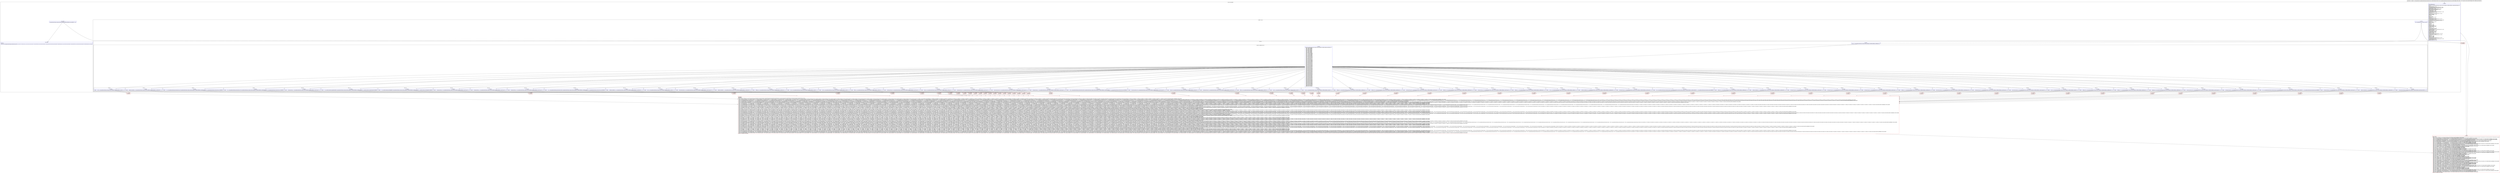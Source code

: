 digraph "CFG forcom.google.android.gms.internal.ads.zzari.createFromParcel(Landroid\/os\/Parcel;)Ljava\/lang\/Object;" {
subgraph cluster_Region_1753731789 {
label = "R(4:0|(2:3|4)|65|66)";
node [shape=record,color=blue];
Node_0 [shape=record,label="{0\:\ 0x0000|MTH_ENTER_BLOCK\l|int int r64 = com.google.android.gms.common.internal.safeparcel.SafeParcelReader.validateObjectHeader(r67)\lint r3 = 0\landroid.os.Bundle r4 = null\lcom.google.android.gms.internal.ads.zzxx r5 = null\lcom.google.android.gms.internal.ads.zzyb r6 = null\ljava.lang.String r7 = null\landroid.content.pm.ApplicationInfo r8 = null\landroid.content.pm.PackageInfo r9 = null\ljava.lang.String r10 = null\ljava.lang.String r11 = null\ljava.lang.String r12 = null\lcom.google.android.gms.internal.ads.zzbaj r13 = null\landroid.os.Bundle r14 = null\lint r15 = 0\ljava.util.ArrayList\<java.lang.String\> r16 = null\landroid.os.Bundle r17 = null\lboolean r18 = false\lint r19 = 0\lint r20 = 0\lfloat r21 = 0.0f\ljava.lang.String r22 = null\llong r23 = 0\ljava.lang.String r25 = null\ljava.util.ArrayList\<java.lang.String\> r26 = null\ljava.lang.String r27 = null\lcom.google.android.gms.internal.ads.zzadx r28 = null\ljava.util.ArrayList\<java.lang.String\> r29 = null\llong r30 = 0\ljava.lang.String r32 = null\lfloat r33 = 0.0f\lboolean r34 = false\lint r35 = 0\lint r36 = 0\lboolean r37 = false\lboolean r38 = false\ljava.lang.String r39 = null\ljava.lang.String r40 = null\lboolean r41 = false\lint r42 = 0\landroid.os.Bundle r43 = null\ljava.lang.String r44 = null\lcom.google.android.gms.internal.ads.zzaav r45 = null\lboolean r46 = false\landroid.os.Bundle r47 = null\ljava.lang.String r48 = null\ljava.lang.String r49 = null\ljava.lang.String r50 = null\lboolean r51 = false\ljava.util.ArrayList\<java.lang.Integer\> r52 = null\ljava.lang.String r53 = null\ljava.util.ArrayList\<java.lang.String\> r54 = null\lint r55 = 0\lboolean r56 = false\lboolean r57 = false\lboolean r58 = false\ljava.util.ArrayList\<java.lang.String\> r59 = null\ljava.lang.String r60 = null\lcom.google.android.gms.internal.ads.zzaiz r61 = null\ljava.lang.String r62 = null\landroid.os.Bundle r63 = null\l}"];
subgraph cluster_LoopRegion_48910269 {
label = "LOOP:0: (2:3|4)";
node [shape=record,color=blue];
Node_2 [shape=record,label="{2\:\ 0x0073|if (r67.dataPosition() \< r64) goto L_0x0075\l}"];
subgraph cluster_Region_1514014893 {
label = "R(2:3|4)";
node [shape=record,color=blue];
Node_3 [shape=record,label="{3\:\ 0x0075|int int r2 = com.google.android.gms.common.internal.safeparcel.SafeParcelReader.readHeader(r67)\l}"];
subgraph cluster_SwitchRegion_2065491197 {
label = "Switch: 59, default: R(2:5|1)";
node [shape=record,color=blue];
Node_4 [shape=record,label="{4\:\ 0x007d|switch(com.google.android.gms.common.internal.safeparcel.SafeParcelReader.getFieldId(r2)) \{\l    case 1: goto L_0x0086;\l    case 2: goto L_0x008d;\l    case 3: goto L_0x0094;\l    case 4: goto L_0x00a0;\l    case 5: goto L_0x00ac;\l    case 6: goto L_0x00b3;\l    case 7: goto L_0x00bf;\l    case 8: goto L_0x00cb;\l    case 9: goto L_0x00d2;\l    case 10: goto L_0x00d9;\l    case 11: goto L_0x00e0;\l    case 12: goto L_0x00ec;\l    case 13: goto L_0x00f4;\l    case 14: goto L_0x00fc;\l    case 15: goto L_0x0104;\l    case 16: goto L_0x010c;\l    case 17: goto L_0x0080;\l    case 18: goto L_0x0114;\l    case 19: goto L_0x011c;\l    case 20: goto L_0x0124;\l    case 21: goto L_0x012c;\l    case 22: goto L_0x0080;\l    case 23: goto L_0x0080;\l    case 24: goto L_0x0080;\l    case 25: goto L_0x0134;\l    case 26: goto L_0x013c;\l    case 27: goto L_0x0144;\l    case 28: goto L_0x014c;\l    case 29: goto L_0x0154;\l    case 30: goto L_0x0164;\l    case 31: goto L_0x016c;\l    case 32: goto L_0x0080;\l    case 33: goto L_0x0174;\l    case 34: goto L_0x017c;\l    case 35: goto L_0x0184;\l    case 36: goto L_0x018c;\l    case 37: goto L_0x0194;\l    case 38: goto L_0x019c;\l    case 39: goto L_0x01a4;\l    case 40: goto L_0x01ac;\l    case 41: goto L_0x01b4;\l    case 42: goto L_0x01bc;\l    case 43: goto L_0x01c4;\l    case 44: goto L_0x01cc;\l    case 45: goto L_0x01d4;\l    case 46: goto L_0x01dc;\l    case 47: goto L_0x01ec;\l    case 48: goto L_0x01f4;\l    case 49: goto L_0x01fc;\l    case 50: goto L_0x0204;\l    case 51: goto L_0x020c;\l    case 52: goto L_0x0214;\l    case 53: goto L_0x021c;\l    case 54: goto L_0x0224;\l    case 55: goto L_0x022c;\l    case 56: goto L_0x0234;\l    case 57: goto L_0x023c;\l    case 58: goto L_0x0244;\l    case 59: goto L_0x024c;\l    case 60: goto L_0x0254;\l    case 61: goto L_0x025c;\l    case 62: goto L_0x0080;\l    case 63: goto L_0x0264;\l    case 64: goto L_0x0274;\l    case 65: goto L_0x027c;\l    default: goto L_0x0080;\l\}\l}"];
subgraph cluster_Region_1015638677 {
label = "R(2:6|1)";
node [shape=record,color=blue];
Node_6 [shape=record,label="{6\:\ 0x0086|int r3 = com.google.android.gms.common.internal.safeparcel.SafeParcelReader.readInt(r67, r2)\l}"];
Node_InsnContainer_1493002070 [shape=record,label="{|break\l}"];
}
subgraph cluster_Region_2038031084 {
label = "R(2:7|1)";
node [shape=record,color=blue];
Node_7 [shape=record,label="{7\:\ 0x008d|android.os.Bundle r4 = com.google.android.gms.common.internal.safeparcel.SafeParcelReader.createBundle(r67, r2)\l}"];
Node_InsnContainer_924112862 [shape=record,label="{|break\l}"];
}
subgraph cluster_Region_800999092 {
label = "R(2:8|1)";
node [shape=record,color=blue];
Node_8 [shape=record,label="{8\:\ 0x0094|r5 = (com.google.android.gms.internal.ads.zzxx) com.google.android.gms.common.internal.safeparcel.SafeParcelReader.createParcelable(r67, r2, com.google.android.gms.internal.ads.zzxx.CREATOR)\l}"];
Node_InsnContainer_64677202 [shape=record,label="{|break\l}"];
}
subgraph cluster_Region_2147050329 {
label = "R(2:9|1)";
node [shape=record,color=blue];
Node_9 [shape=record,label="{9\:\ 0x00a0|r6 = (com.google.android.gms.internal.ads.zzyb) com.google.android.gms.common.internal.safeparcel.SafeParcelReader.createParcelable(r67, r2, com.google.android.gms.internal.ads.zzyb.CREATOR)\l}"];
Node_InsnContainer_366462509 [shape=record,label="{|break\l}"];
}
subgraph cluster_Region_139686897 {
label = "R(2:10|1)";
node [shape=record,color=blue];
Node_10 [shape=record,label="{10\:\ 0x00ac|java.lang.String r7 = com.google.android.gms.common.internal.safeparcel.SafeParcelReader.createString(r67, r2)\l}"];
Node_InsnContainer_648266774 [shape=record,label="{|break\l}"];
}
subgraph cluster_Region_1049337493 {
label = "R(2:11|1)";
node [shape=record,color=blue];
Node_11 [shape=record,label="{11\:\ 0x00b3|r8 = (android.content.pm.ApplicationInfo) com.google.android.gms.common.internal.safeparcel.SafeParcelReader.createParcelable(r67, r2, android.content.pm.ApplicationInfo.CREATOR)\l}"];
Node_InsnContainer_932728123 [shape=record,label="{|break\l}"];
}
subgraph cluster_Region_1667097622 {
label = "R(2:12|1)";
node [shape=record,color=blue];
Node_12 [shape=record,label="{12\:\ 0x00bf|r9 = (android.content.pm.PackageInfo) com.google.android.gms.common.internal.safeparcel.SafeParcelReader.createParcelable(r67, r2, android.content.pm.PackageInfo.CREATOR)\l}"];
Node_InsnContainer_1664933615 [shape=record,label="{|break\l}"];
}
subgraph cluster_Region_1460318351 {
label = "R(2:13|1)";
node [shape=record,color=blue];
Node_13 [shape=record,label="{13\:\ 0x00cb|java.lang.String r10 = com.google.android.gms.common.internal.safeparcel.SafeParcelReader.createString(r67, r2)\l}"];
Node_InsnContainer_1223789067 [shape=record,label="{|break\l}"];
}
subgraph cluster_Region_1146457444 {
label = "R(2:14|1)";
node [shape=record,color=blue];
Node_14 [shape=record,label="{14\:\ 0x00d2|java.lang.String r11 = com.google.android.gms.common.internal.safeparcel.SafeParcelReader.createString(r67, r2)\l}"];
Node_InsnContainer_1883923575 [shape=record,label="{|break\l}"];
}
subgraph cluster_Region_650697805 {
label = "R(2:15|1)";
node [shape=record,color=blue];
Node_15 [shape=record,label="{15\:\ 0x00d9|java.lang.String r12 = com.google.android.gms.common.internal.safeparcel.SafeParcelReader.createString(r67, r2)\l}"];
Node_InsnContainer_97394384 [shape=record,label="{|break\l}"];
}
subgraph cluster_Region_716829142 {
label = "R(2:16|1)";
node [shape=record,color=blue];
Node_16 [shape=record,label="{16\:\ 0x00e0|r13 = (com.google.android.gms.internal.ads.zzbaj) com.google.android.gms.common.internal.safeparcel.SafeParcelReader.createParcelable(r67, r2, com.google.android.gms.internal.ads.zzbaj.CREATOR)\l}"];
Node_InsnContainer_25376 [shape=record,label="{|break\l}"];
}
subgraph cluster_Region_674607814 {
label = "R(2:17|1)";
node [shape=record,color=blue];
Node_17 [shape=record,label="{17\:\ 0x00ec|android.os.Bundle r14 = com.google.android.gms.common.internal.safeparcel.SafeParcelReader.createBundle(r67, r2)\l}"];
Node_InsnContainer_1155858681 [shape=record,label="{|break\l}"];
}
subgraph cluster_Region_1080239113 {
label = "R(2:18|1)";
node [shape=record,color=blue];
Node_18 [shape=record,label="{18\:\ 0x00f4|int r15 = com.google.android.gms.common.internal.safeparcel.SafeParcelReader.readInt(r67, r2)\l}"];
Node_InsnContainer_1731177934 [shape=record,label="{|break\l}"];
}
subgraph cluster_Region_539603708 {
label = "R(2:19|1)";
node [shape=record,color=blue];
Node_19 [shape=record,label="{19\:\ 0x00fc|java.util.ArrayList r16 = com.google.android.gms.common.internal.safeparcel.SafeParcelReader.createStringList(r67, r2)\l}"];
Node_InsnContainer_316802917 [shape=record,label="{|break\l}"];
}
subgraph cluster_Region_1174126702 {
label = "R(2:20|1)";
node [shape=record,color=blue];
Node_20 [shape=record,label="{20\:\ 0x0104|android.os.Bundle r17 = com.google.android.gms.common.internal.safeparcel.SafeParcelReader.createBundle(r67, r2)\l}"];
Node_InsnContainer_293105530 [shape=record,label="{|break\l}"];
}
subgraph cluster_Region_1088289173 {
label = "R(2:21|1)";
node [shape=record,color=blue];
Node_21 [shape=record,label="{21\:\ 0x010c|boolean r18 = com.google.android.gms.common.internal.safeparcel.SafeParcelReader.readBoolean(r67, r2)\l}"];
Node_InsnContainer_2104903524 [shape=record,label="{|break\l}"];
}
subgraph cluster_Region_432529131 {
label = "R(2:22|1)";
node [shape=record,color=blue];
Node_22 [shape=record,label="{22\:\ 0x0114|int r19 = com.google.android.gms.common.internal.safeparcel.SafeParcelReader.readInt(r67, r2)\l}"];
Node_InsnContainer_1731052761 [shape=record,label="{|break\l}"];
}
subgraph cluster_Region_1947480445 {
label = "R(2:23|1)";
node [shape=record,color=blue];
Node_23 [shape=record,label="{23\:\ 0x011c|int r20 = com.google.android.gms.common.internal.safeparcel.SafeParcelReader.readInt(r67, r2)\l}"];
Node_InsnContainer_1702243958 [shape=record,label="{|break\l}"];
}
subgraph cluster_Region_1878488865 {
label = "R(2:24|1)";
node [shape=record,color=blue];
Node_24 [shape=record,label="{24\:\ 0x0124|float r21 = com.google.android.gms.common.internal.safeparcel.SafeParcelReader.readFloat(r67, r2)\l}"];
Node_InsnContainer_933731869 [shape=record,label="{|break\l}"];
}
subgraph cluster_Region_1078540827 {
label = "R(2:25|1)";
node [shape=record,color=blue];
Node_25 [shape=record,label="{25\:\ 0x012c|java.lang.String r22 = com.google.android.gms.common.internal.safeparcel.SafeParcelReader.createString(r67, r2)\l}"];
Node_InsnContainer_2024121066 [shape=record,label="{|break\l}"];
}
subgraph cluster_Region_1734251647 {
label = "R(2:26|1)";
node [shape=record,color=blue];
Node_26 [shape=record,label="{26\:\ 0x0134|long r23 = com.google.android.gms.common.internal.safeparcel.SafeParcelReader.readLong(r67, r2)\l}"];
Node_InsnContainer_1898428971 [shape=record,label="{|break\l}"];
}
subgraph cluster_Region_840224304 {
label = "R(2:27|1)";
node [shape=record,color=blue];
Node_27 [shape=record,label="{27\:\ 0x013c|java.lang.String r25 = com.google.android.gms.common.internal.safeparcel.SafeParcelReader.createString(r67, r2)\l}"];
Node_InsnContainer_636891111 [shape=record,label="{|break\l}"];
}
subgraph cluster_Region_1720645932 {
label = "R(2:28|1)";
node [shape=record,color=blue];
Node_28 [shape=record,label="{28\:\ 0x0144|java.util.ArrayList r26 = com.google.android.gms.common.internal.safeparcel.SafeParcelReader.createStringList(r67, r2)\l}"];
Node_InsnContainer_774511154 [shape=record,label="{|break\l}"];
}
subgraph cluster_Region_1872666116 {
label = "R(2:29|1)";
node [shape=record,color=blue];
Node_29 [shape=record,label="{29\:\ 0x014c|java.lang.String r27 = com.google.android.gms.common.internal.safeparcel.SafeParcelReader.createString(r67, r2)\l}"];
Node_InsnContainer_2068668399 [shape=record,label="{|break\l}"];
}
subgraph cluster_Region_2087715556 {
label = "R(2:30|1)";
node [shape=record,color=blue];
Node_30 [shape=record,label="{30\:\ 0x0154|r28 = (com.google.android.gms.internal.ads.zzadx) com.google.android.gms.common.internal.safeparcel.SafeParcelReader.createParcelable(r67, r2, com.google.android.gms.internal.ads.zzadx.CREATOR)\l}"];
Node_InsnContainer_938955855 [shape=record,label="{|break\l}"];
}
subgraph cluster_Region_1753294356 {
label = "R(2:31|1)";
node [shape=record,color=blue];
Node_31 [shape=record,label="{31\:\ 0x0164|java.util.ArrayList r29 = com.google.android.gms.common.internal.safeparcel.SafeParcelReader.createStringList(r67, r2)\l}"];
Node_InsnContainer_594205761 [shape=record,label="{|break\l}"];
}
subgraph cluster_Region_2035803569 {
label = "R(2:32|1)";
node [shape=record,color=blue];
Node_32 [shape=record,label="{32\:\ 0x016c|long r30 = com.google.android.gms.common.internal.safeparcel.SafeParcelReader.readLong(r67, r2)\l}"];
Node_InsnContainer_1575991700 [shape=record,label="{|break\l}"];
}
subgraph cluster_Region_1654798881 {
label = "R(2:33|1)";
node [shape=record,color=blue];
Node_33 [shape=record,label="{33\:\ 0x0174|java.lang.String r32 = com.google.android.gms.common.internal.safeparcel.SafeParcelReader.createString(r67, r2)\l}"];
Node_InsnContainer_1288452065 [shape=record,label="{|break\l}"];
}
subgraph cluster_Region_507077555 {
label = "R(2:34|1)";
node [shape=record,color=blue];
Node_34 [shape=record,label="{34\:\ 0x017c|float r33 = com.google.android.gms.common.internal.safeparcel.SafeParcelReader.readFloat(r67, r2)\l}"];
Node_InsnContainer_1100236571 [shape=record,label="{|break\l}"];
}
subgraph cluster_Region_970285015 {
label = "R(2:35|1)";
node [shape=record,color=blue];
Node_35 [shape=record,label="{35\:\ 0x0184|int r35 = com.google.android.gms.common.internal.safeparcel.SafeParcelReader.readInt(r67, r2)\l}"];
Node_InsnContainer_887690172 [shape=record,label="{|break\l}"];
}
subgraph cluster_Region_1247091198 {
label = "R(2:36|1)";
node [shape=record,color=blue];
Node_36 [shape=record,label="{36\:\ 0x018c|int r36 = com.google.android.gms.common.internal.safeparcel.SafeParcelReader.readInt(r67, r2)\l}"];
Node_InsnContainer_342507436 [shape=record,label="{|break\l}"];
}
subgraph cluster_Region_530898940 {
label = "R(2:37|1)";
node [shape=record,color=blue];
Node_37 [shape=record,label="{37\:\ 0x0194|boolean r37 = com.google.android.gms.common.internal.safeparcel.SafeParcelReader.readBoolean(r67, r2)\l}"];
Node_InsnContainer_959738367 [shape=record,label="{|break\l}"];
}
subgraph cluster_Region_717712777 {
label = "R(2:38|1)";
node [shape=record,color=blue];
Node_38 [shape=record,label="{38\:\ 0x019c|boolean r38 = com.google.android.gms.common.internal.safeparcel.SafeParcelReader.readBoolean(r67, r2)\l}"];
Node_InsnContainer_1518028125 [shape=record,label="{|break\l}"];
}
subgraph cluster_Region_964670689 {
label = "R(2:39|1)";
node [shape=record,color=blue];
Node_39 [shape=record,label="{39\:\ 0x01a4|java.lang.String r39 = com.google.android.gms.common.internal.safeparcel.SafeParcelReader.createString(r67, r2)\l}"];
Node_InsnContainer_653515101 [shape=record,label="{|break\l}"];
}
subgraph cluster_Region_2137610214 {
label = "R(2:40|1)";
node [shape=record,color=blue];
Node_40 [shape=record,label="{40\:\ 0x01ac|boolean r34 = com.google.android.gms.common.internal.safeparcel.SafeParcelReader.readBoolean(r67, r2)\l}"];
Node_InsnContainer_1663112560 [shape=record,label="{|break\l}"];
}
subgraph cluster_Region_1535623385 {
label = "R(2:41|1)";
node [shape=record,color=blue];
Node_41 [shape=record,label="{41\:\ 0x01b4|java.lang.String r40 = com.google.android.gms.common.internal.safeparcel.SafeParcelReader.createString(r67, r2)\l}"];
Node_InsnContainer_2030054242 [shape=record,label="{|break\l}"];
}
subgraph cluster_Region_1659219818 {
label = "R(2:42|1)";
node [shape=record,color=blue];
Node_42 [shape=record,label="{42\:\ 0x01bc|boolean r41 = com.google.android.gms.common.internal.safeparcel.SafeParcelReader.readBoolean(r67, r2)\l}"];
Node_InsnContainer_2035402930 [shape=record,label="{|break\l}"];
}
subgraph cluster_Region_1944006042 {
label = "R(2:43|1)";
node [shape=record,color=blue];
Node_43 [shape=record,label="{43\:\ 0x01c4|int r42 = com.google.android.gms.common.internal.safeparcel.SafeParcelReader.readInt(r67, r2)\l}"];
Node_InsnContainer_1104207860 [shape=record,label="{|break\l}"];
}
subgraph cluster_Region_935548860 {
label = "R(2:44|1)";
node [shape=record,color=blue];
Node_44 [shape=record,label="{44\:\ 0x01cc|android.os.Bundle r43 = com.google.android.gms.common.internal.safeparcel.SafeParcelReader.createBundle(r67, r2)\l}"];
Node_InsnContainer_707905579 [shape=record,label="{|break\l}"];
}
subgraph cluster_Region_1378343061 {
label = "R(2:45|1)";
node [shape=record,color=blue];
Node_45 [shape=record,label="{45\:\ 0x01d4|java.lang.String r44 = com.google.android.gms.common.internal.safeparcel.SafeParcelReader.createString(r67, r2)\l}"];
Node_InsnContainer_1385344308 [shape=record,label="{|break\l}"];
}
subgraph cluster_Region_502707012 {
label = "R(2:46|1)";
node [shape=record,color=blue];
Node_46 [shape=record,label="{46\:\ 0x01dc|r45 = (com.google.android.gms.internal.ads.zzaav) com.google.android.gms.common.internal.safeparcel.SafeParcelReader.createParcelable(r67, r2, com.google.android.gms.internal.ads.zzaav.CREATOR)\l}"];
Node_InsnContainer_636615564 [shape=record,label="{|break\l}"];
}
subgraph cluster_Region_391118493 {
label = "R(2:47|1)";
node [shape=record,color=blue];
Node_47 [shape=record,label="{47\:\ 0x01ec|boolean r46 = com.google.android.gms.common.internal.safeparcel.SafeParcelReader.readBoolean(r67, r2)\l}"];
Node_InsnContainer_1645854649 [shape=record,label="{|break\l}"];
}
subgraph cluster_Region_974927231 {
label = "R(2:48|1)";
node [shape=record,color=blue];
Node_48 [shape=record,label="{48\:\ 0x01f4|android.os.Bundle r47 = com.google.android.gms.common.internal.safeparcel.SafeParcelReader.createBundle(r67, r2)\l}"];
Node_InsnContainer_1187861313 [shape=record,label="{|break\l}"];
}
subgraph cluster_Region_1452515801 {
label = "R(2:49|1)";
node [shape=record,color=blue];
Node_49 [shape=record,label="{49\:\ 0x01fc|java.lang.String r48 = com.google.android.gms.common.internal.safeparcel.SafeParcelReader.createString(r67, r2)\l}"];
Node_InsnContainer_24231329 [shape=record,label="{|break\l}"];
}
subgraph cluster_Region_2119652572 {
label = "R(2:50|1)";
node [shape=record,color=blue];
Node_50 [shape=record,label="{50\:\ 0x0204|java.lang.String r49 = com.google.android.gms.common.internal.safeparcel.SafeParcelReader.createString(r67, r2)\l}"];
Node_InsnContainer_729160600 [shape=record,label="{|break\l}"];
}
subgraph cluster_Region_377808541 {
label = "R(2:51|1)";
node [shape=record,color=blue];
Node_51 [shape=record,label="{51\:\ 0x020c|java.lang.String r50 = com.google.android.gms.common.internal.safeparcel.SafeParcelReader.createString(r67, r2)\l}"];
Node_InsnContainer_71146808 [shape=record,label="{|break\l}"];
}
subgraph cluster_Region_1307086591 {
label = "R(2:52|1)";
node [shape=record,color=blue];
Node_52 [shape=record,label="{52\:\ 0x0214|boolean r51 = com.google.android.gms.common.internal.safeparcel.SafeParcelReader.readBoolean(r67, r2)\l}"];
Node_InsnContainer_684102053 [shape=record,label="{|break\l}"];
}
subgraph cluster_Region_113144818 {
label = "R(2:53|1)";
node [shape=record,color=blue];
Node_53 [shape=record,label="{53\:\ 0x021c|java.util.ArrayList r52 = com.google.android.gms.common.internal.safeparcel.SafeParcelReader.createIntegerList(r67, r2)\l}"];
Node_InsnContainer_609660329 [shape=record,label="{|break\l}"];
}
subgraph cluster_Region_1108026957 {
label = "R(2:54|1)";
node [shape=record,color=blue];
Node_54 [shape=record,label="{54\:\ 0x0224|java.lang.String r53 = com.google.android.gms.common.internal.safeparcel.SafeParcelReader.createString(r67, r2)\l}"];
Node_InsnContainer_1072154720 [shape=record,label="{|break\l}"];
}
subgraph cluster_Region_1930068127 {
label = "R(2:55|1)";
node [shape=record,color=blue];
Node_55 [shape=record,label="{55\:\ 0x022c|java.util.ArrayList r54 = com.google.android.gms.common.internal.safeparcel.SafeParcelReader.createStringList(r67, r2)\l}"];
Node_InsnContainer_1473992441 [shape=record,label="{|break\l}"];
}
subgraph cluster_Region_2057070455 {
label = "R(2:56|1)";
node [shape=record,color=blue];
Node_56 [shape=record,label="{56\:\ 0x0234|int r55 = com.google.android.gms.common.internal.safeparcel.SafeParcelReader.readInt(r67, r2)\l}"];
Node_InsnContainer_1259122206 [shape=record,label="{|break\l}"];
}
subgraph cluster_Region_264809013 {
label = "R(2:57|1)";
node [shape=record,color=blue];
Node_57 [shape=record,label="{57\:\ 0x023c|boolean r56 = com.google.android.gms.common.internal.safeparcel.SafeParcelReader.readBoolean(r67, r2)\l}"];
Node_InsnContainer_1512466739 [shape=record,label="{|break\l}"];
}
subgraph cluster_Region_342547663 {
label = "R(2:58|1)";
node [shape=record,color=blue];
Node_58 [shape=record,label="{58\:\ 0x0244|boolean r57 = com.google.android.gms.common.internal.safeparcel.SafeParcelReader.readBoolean(r67, r2)\l}"];
Node_InsnContainer_1526931167 [shape=record,label="{|break\l}"];
}
subgraph cluster_Region_860076197 {
label = "R(2:59|1)";
node [shape=record,color=blue];
Node_59 [shape=record,label="{59\:\ 0x024c|boolean r58 = com.google.android.gms.common.internal.safeparcel.SafeParcelReader.readBoolean(r67, r2)\l}"];
Node_InsnContainer_1457711064 [shape=record,label="{|break\l}"];
}
subgraph cluster_Region_712889957 {
label = "R(2:60|1)";
node [shape=record,color=blue];
Node_60 [shape=record,label="{60\:\ 0x0254|java.util.ArrayList r59 = com.google.android.gms.common.internal.safeparcel.SafeParcelReader.createStringList(r67, r2)\l}"];
Node_InsnContainer_2016468804 [shape=record,label="{|break\l}"];
}
subgraph cluster_Region_1622034461 {
label = "R(2:61|1)";
node [shape=record,color=blue];
Node_61 [shape=record,label="{61\:\ 0x025c|java.lang.String r60 = com.google.android.gms.common.internal.safeparcel.SafeParcelReader.createString(r67, r2)\l}"];
Node_InsnContainer_297160320 [shape=record,label="{|break\l}"];
}
subgraph cluster_Region_585133155 {
label = "R(2:62|1)";
node [shape=record,color=blue];
Node_62 [shape=record,label="{62\:\ 0x0264|r61 = (com.google.android.gms.internal.ads.zzaiz) com.google.android.gms.common.internal.safeparcel.SafeParcelReader.createParcelable(r67, r2, com.google.android.gms.internal.ads.zzaiz.CREATOR)\l}"];
Node_InsnContainer_1375752079 [shape=record,label="{|break\l}"];
}
subgraph cluster_Region_214461962 {
label = "R(2:63|1)";
node [shape=record,color=blue];
Node_63 [shape=record,label="{63\:\ 0x0274|java.lang.String r62 = com.google.android.gms.common.internal.safeparcel.SafeParcelReader.createString(r67, r2)\l}"];
Node_InsnContainer_320712240 [shape=record,label="{|break\l}"];
}
subgraph cluster_Region_1220697864 {
label = "R(2:64|1)";
node [shape=record,color=blue];
Node_64 [shape=record,label="{64\:\ 0x027c|android.os.Bundle r63 = com.google.android.gms.common.internal.safeparcel.SafeParcelReader.createBundle(r67, r2)\l}"];
Node_InsnContainer_1831442920 [shape=record,label="{|break\l}"];
}
subgraph cluster_Region_887844266 {
label = "R(2:5|1)";
node [shape=record,color=blue];
Node_5 [shape=record,label="{5\:\ 0x0080|com.google.android.gms.common.internal.safeparcel.SafeParcelReader.skipUnknownField(r67, r2)\l}"];
Node_InsnContainer_1321732227 [shape=record,label="{|break\l}"];
}
}
}
}
Node_65 [shape=record,label="{65\:\ 0x0284|com.google.android.gms.common.internal.safeparcel.SafeParcelReader.ensureAtEnd(r67, r64)\l}"];
Node_66 [shape=record,label="{66\:\ 0x0290|RETURN\l|return new com.google.android.gms.internal.ads.zzarh(r3, r4, r5, r6, r7, r8, r9, r10, r11, r12, r13, r14, r15, r16, r17, r18, r19, r20, r21, r22, r23, r25, r26, r27, r28, r29, r30, r32, r33, r34, r35, r36, r37, r38, r39, r40, r41, r42, r43, r44, r45, r46, r47, r48, r49, r50, r51, r52, r53, r54, r55, r56, r57, r58, r59, r60, r61, r62, r63)\l}"];
}
Node_1 [shape=record,color=red,label="{1\:\ 0x006d|LOOP_START\lPHI: r3 r4 r5 r6 r7 r8 r9 r10 r11 r12 r13 r14 r15 r16 r17 r18 r19 r20 r21 r22 r23 r25 r26 r27 r28 r29 r30 r32 r33 r34 r35 r36 r37 r38 r39 r40 r41 r42 r43 r44 r45 r46 r47 r48 r49 r50 r51 r52 r53 r54 r55 r56 r57 r58 r59 r60 r61 r62 r63 \l  PHI: (r3v1 int) = (r3v0 int), (r3v2 int) binds: [B:0:0x0000, B:67:0x006d] A[DONT_GENERATE, DONT_INLINE]\l  PHI: (r4v1 android.os.Bundle) = (r4v0 android.os.Bundle), (r4v2 android.os.Bundle) binds: [B:0:0x0000, B:67:0x006d] A[DONT_GENERATE, DONT_INLINE]\l  PHI: (r5v1 com.google.android.gms.internal.ads.zzxx) = (r5v0 com.google.android.gms.internal.ads.zzxx), (r5v2 com.google.android.gms.internal.ads.zzxx) binds: [B:0:0x0000, B:67:0x006d] A[DONT_GENERATE, DONT_INLINE]\l  PHI: (r6v1 com.google.android.gms.internal.ads.zzyb) = (r6v0 com.google.android.gms.internal.ads.zzyb), (r6v2 com.google.android.gms.internal.ads.zzyb) binds: [B:0:0x0000, B:67:0x006d] A[DONT_GENERATE, DONT_INLINE]\l  PHI: (r7v1 java.lang.String) = (r7v0 java.lang.String), (r7v2 java.lang.String) binds: [B:0:0x0000, B:67:0x006d] A[DONT_GENERATE, DONT_INLINE]\l  PHI: (r8v1 android.content.pm.ApplicationInfo) = (r8v0 android.content.pm.ApplicationInfo), (r8v2 android.content.pm.ApplicationInfo) binds: [B:0:0x0000, B:67:0x006d] A[DONT_GENERATE, DONT_INLINE]\l  PHI: (r9v1 android.content.pm.PackageInfo) = (r9v0 android.content.pm.PackageInfo), (r9v2 android.content.pm.PackageInfo) binds: [B:0:0x0000, B:67:0x006d] A[DONT_GENERATE, DONT_INLINE]\l  PHI: (r10v1 java.lang.String) = (r10v0 java.lang.String), (r10v2 java.lang.String) binds: [B:0:0x0000, B:67:0x006d] A[DONT_GENERATE, DONT_INLINE]\l  PHI: (r11v1 java.lang.String) = (r11v0 java.lang.String), (r11v2 java.lang.String) binds: [B:0:0x0000, B:67:0x006d] A[DONT_GENERATE, DONT_INLINE]\l  PHI: (r12v1 java.lang.String) = (r12v0 java.lang.String), (r12v2 java.lang.String) binds: [B:0:0x0000, B:67:0x006d] A[DONT_GENERATE, DONT_INLINE]\l  PHI: (r13v1 com.google.android.gms.internal.ads.zzbaj) = (r13v0 com.google.android.gms.internal.ads.zzbaj), (r13v2 com.google.android.gms.internal.ads.zzbaj) binds: [B:0:0x0000, B:67:0x006d] A[DONT_GENERATE, DONT_INLINE]\l  PHI: (r14v1 android.os.Bundle) = (r14v0 android.os.Bundle), (r14v2 android.os.Bundle) binds: [B:0:0x0000, B:67:0x006d] A[DONT_GENERATE, DONT_INLINE]\l  PHI: (r15v1 int) = (r15v0 int), (r15v2 int) binds: [B:0:0x0000, B:67:0x006d] A[DONT_GENERATE, DONT_INLINE]\l  PHI: (r16v1 java.util.ArrayList\<java.lang.String\>) = (r16v0 java.util.ArrayList\<java.lang.String\>), (r16v2 java.util.ArrayList\<java.lang.String\>) binds: [B:0:0x0000, B:67:0x006d] A[DONT_GENERATE, DONT_INLINE]\l  PHI: (r17v1 android.os.Bundle) = (r17v0 android.os.Bundle), (r17v2 android.os.Bundle) binds: [B:0:0x0000, B:67:0x006d] A[DONT_GENERATE, DONT_INLINE]\l  PHI: (r18v1 boolean) = (r18v0 boolean), (r18v2 boolean) binds: [B:0:0x0000, B:67:0x006d] A[DONT_GENERATE, DONT_INLINE]\l  PHI: (r19v1 int) = (r19v0 int), (r19v2 int) binds: [B:0:0x0000, B:67:0x006d] A[DONT_GENERATE, DONT_INLINE]\l  PHI: (r20v1 int) = (r20v0 int), (r20v2 int) binds: [B:0:0x0000, B:67:0x006d] A[DONT_GENERATE, DONT_INLINE]\l  PHI: (r21v1 float) = (r21v0 float), (r21v2 float) binds: [B:0:0x0000, B:67:0x006d] A[DONT_GENERATE, DONT_INLINE]\l  PHI: (r22v1 java.lang.String) = (r22v0 java.lang.String), (r22v2 java.lang.String) binds: [B:0:0x0000, B:67:0x006d] A[DONT_GENERATE, DONT_INLINE]\l  PHI: (r23v1 long) = (r23v0 long), (r23v2 long) binds: [B:0:0x0000, B:67:0x006d] A[DONT_GENERATE, DONT_INLINE]\l  PHI: (r25v1 java.lang.String) = (r25v0 java.lang.String), (r25v2 java.lang.String) binds: [B:0:0x0000, B:67:0x006d] A[DONT_GENERATE, DONT_INLINE]\l  PHI: (r26v1 java.util.ArrayList\<java.lang.String\>) = (r26v0 java.util.ArrayList\<java.lang.String\>), (r26v2 java.util.ArrayList\<java.lang.String\>) binds: [B:0:0x0000, B:67:0x006d] A[DONT_GENERATE, DONT_INLINE]\l  PHI: (r27v1 java.lang.String) = (r27v0 java.lang.String), (r27v2 java.lang.String) binds: [B:0:0x0000, B:67:0x006d] A[DONT_GENERATE, DONT_INLINE]\l  PHI: (r28v1 com.google.android.gms.internal.ads.zzadx) = (r28v0 com.google.android.gms.internal.ads.zzadx), (r28v2 com.google.android.gms.internal.ads.zzadx) binds: [B:0:0x0000, B:67:0x006d] A[DONT_GENERATE, DONT_INLINE]\l  PHI: (r29v1 java.util.ArrayList\<java.lang.String\>) = (r29v0 java.util.ArrayList\<java.lang.String\>), (r29v2 java.util.ArrayList\<java.lang.String\>) binds: [B:0:0x0000, B:67:0x006d] A[DONT_GENERATE, DONT_INLINE]\l  PHI: (r30v1 long) = (r30v0 long), (r30v2 long) binds: [B:0:0x0000, B:67:0x006d] A[DONT_GENERATE, DONT_INLINE]\l  PHI: (r32v1 java.lang.String) = (r32v0 java.lang.String), (r32v2 java.lang.String) binds: [B:0:0x0000, B:67:0x006d] A[DONT_GENERATE, DONT_INLINE]\l  PHI: (r33v1 float) = (r33v0 float), (r33v2 float) binds: [B:0:0x0000, B:67:0x006d] A[DONT_GENERATE, DONT_INLINE]\l  PHI: (r34v1 boolean) = (r34v0 boolean), (r34v2 boolean) binds: [B:0:0x0000, B:67:0x006d] A[DONT_GENERATE, DONT_INLINE]\l  PHI: (r35v1 int) = (r35v0 int), (r35v2 int) binds: [B:0:0x0000, B:67:0x006d] A[DONT_GENERATE, DONT_INLINE]\l  PHI: (r36v1 int) = (r36v0 int), (r36v2 int) binds: [B:0:0x0000, B:67:0x006d] A[DONT_GENERATE, DONT_INLINE]\l  PHI: (r37v1 boolean) = (r37v0 boolean), (r37v2 boolean) binds: [B:0:0x0000, B:67:0x006d] A[DONT_GENERATE, DONT_INLINE]\l  PHI: (r38v1 boolean) = (r38v0 boolean), (r38v2 boolean) binds: [B:0:0x0000, B:67:0x006d] A[DONT_GENERATE, DONT_INLINE]\l  PHI: (r39v1 java.lang.String) = (r39v0 java.lang.String), (r39v2 java.lang.String) binds: [B:0:0x0000, B:67:0x006d] A[DONT_GENERATE, DONT_INLINE]\l  PHI: (r40v1 java.lang.String) = (r40v0 java.lang.String), (r40v2 java.lang.String) binds: [B:0:0x0000, B:67:0x006d] A[DONT_GENERATE, DONT_INLINE]\l  PHI: (r41v1 boolean) = (r41v0 boolean), (r41v2 boolean) binds: [B:0:0x0000, B:67:0x006d] A[DONT_GENERATE, DONT_INLINE]\l  PHI: (r42v1 int) = (r42v0 int), (r42v2 int) binds: [B:0:0x0000, B:67:0x006d] A[DONT_GENERATE, DONT_INLINE]\l  PHI: (r43v1 android.os.Bundle) = (r43v0 android.os.Bundle), (r43v2 android.os.Bundle) binds: [B:0:0x0000, B:67:0x006d] A[DONT_GENERATE, DONT_INLINE]\l  PHI: (r44v1 java.lang.String) = (r44v0 java.lang.String), (r44v2 java.lang.String) binds: [B:0:0x0000, B:67:0x006d] A[DONT_GENERATE, DONT_INLINE]\l  PHI: (r45v1 com.google.android.gms.internal.ads.zzaav) = (r45v0 com.google.android.gms.internal.ads.zzaav), (r45v2 com.google.android.gms.internal.ads.zzaav) binds: [B:0:0x0000, B:67:0x006d] A[DONT_GENERATE, DONT_INLINE]\l  PHI: (r46v1 boolean) = (r46v0 boolean), (r46v2 boolean) binds: [B:0:0x0000, B:67:0x006d] A[DONT_GENERATE, DONT_INLINE]\l  PHI: (r47v1 android.os.Bundle) = (r47v0 android.os.Bundle), (r47v2 android.os.Bundle) binds: [B:0:0x0000, B:67:0x006d] A[DONT_GENERATE, DONT_INLINE]\l  PHI: (r48v1 java.lang.String) = (r48v0 java.lang.String), (r48v2 java.lang.String) binds: [B:0:0x0000, B:67:0x006d] A[DONT_GENERATE, DONT_INLINE]\l  PHI: (r49v1 java.lang.String) = (r49v0 java.lang.String), (r49v2 java.lang.String) binds: [B:0:0x0000, B:67:0x006d] A[DONT_GENERATE, DONT_INLINE]\l  PHI: (r50v1 java.lang.String) = (r50v0 java.lang.String), (r50v2 java.lang.String) binds: [B:0:0x0000, B:67:0x006d] A[DONT_GENERATE, DONT_INLINE]\l  PHI: (r51v1 boolean) = (r51v0 boolean), (r51v2 boolean) binds: [B:0:0x0000, B:67:0x006d] A[DONT_GENERATE, DONT_INLINE]\l  PHI: (r52v1 java.util.ArrayList\<java.lang.Integer\>) = (r52v0 java.util.ArrayList\<java.lang.Integer\>), (r52v2 java.util.ArrayList\<java.lang.Integer\>) binds: [B:0:0x0000, B:67:0x006d] A[DONT_GENERATE, DONT_INLINE]\l  PHI: (r53v1 java.lang.String) = (r53v0 java.lang.String), (r53v2 java.lang.String) binds: [B:0:0x0000, B:67:0x006d] A[DONT_GENERATE, DONT_INLINE]\l  PHI: (r54v1 java.util.ArrayList\<java.lang.String\>) = (r54v0 java.util.ArrayList\<java.lang.String\>), (r54v2 java.util.ArrayList\<java.lang.String\>) binds: [B:0:0x0000, B:67:0x006d] A[DONT_GENERATE, DONT_INLINE]\l  PHI: (r55v1 int) = (r55v0 int), (r55v2 int) binds: [B:0:0x0000, B:67:0x006d] A[DONT_GENERATE, DONT_INLINE]\l  PHI: (r56v1 boolean) = (r56v0 boolean), (r56v2 boolean) binds: [B:0:0x0000, B:67:0x006d] A[DONT_GENERATE, DONT_INLINE]\l  PHI: (r57v1 boolean) = (r57v0 boolean), (r57v2 boolean) binds: [B:0:0x0000, B:67:0x006d] A[DONT_GENERATE, DONT_INLINE]\l  PHI: (r58v1 boolean) = (r58v0 boolean), (r58v2 boolean) binds: [B:0:0x0000, B:67:0x006d] A[DONT_GENERATE, DONT_INLINE]\l  PHI: (r59v1 java.util.ArrayList\<java.lang.String\>) = (r59v0 java.util.ArrayList\<java.lang.String\>), (r59v2 java.util.ArrayList\<java.lang.String\>) binds: [B:0:0x0000, B:67:0x006d] A[DONT_GENERATE, DONT_INLINE]\l  PHI: (r60v1 java.lang.String) = (r60v0 java.lang.String), (r60v2 java.lang.String) binds: [B:0:0x0000, B:67:0x006d] A[DONT_GENERATE, DONT_INLINE]\l  PHI: (r61v1 com.google.android.gms.internal.ads.zzaiz) = (r61v0 com.google.android.gms.internal.ads.zzaiz), (r61v2 com.google.android.gms.internal.ads.zzaiz) binds: [B:0:0x0000, B:67:0x006d] A[DONT_GENERATE, DONT_INLINE]\l  PHI: (r62v1 java.lang.String) = (r62v0 java.lang.String), (r62v2 java.lang.String) binds: [B:0:0x0000, B:67:0x006d] A[DONT_GENERATE, DONT_INLINE]\l  PHI: (r63v1 android.os.Bundle) = (r63v0 android.os.Bundle), (r63v2 android.os.Bundle) binds: [B:0:0x0000, B:67:0x006d] A[DONT_GENERATE, DONT_INLINE]\lLOOP:0: B:1:0x006d\-\>B:67:0x006d\l}"];
Node_67 [shape=record,color=red,label="{67\:\ 0x006d|LOOP_END\lSYNTHETIC\lPHI: r3 r4 r5 r6 r7 r8 r9 r10 r11 r12 r13 r14 r15 r16 r17 r18 r19 r20 r21 r22 r23 r25 r26 r27 r28 r29 r30 r32 r33 r34 r35 r36 r37 r38 r39 r40 r41 r42 r43 r44 r45 r46 r47 r48 r49 r50 r51 r52 r53 r54 r55 r56 r57 r58 r59 r60 r61 r62 r63 \l  PHI: (r3v2 int) = (r3v1 int), (r3v1 int), (r3v1 int), (r3v1 int), (r3v1 int), (r3v1 int), (r3v1 int), (r3v1 int), (r3v1 int), (r3v1 int), (r3v1 int), (r3v1 int), (r3v1 int), (r3v1 int), (r3v1 int), (r3v1 int), (r3v1 int), (r3v1 int), (r3v1 int), (r3v1 int), (r3v1 int), (r3v1 int), (r3v1 int), (r3v1 int), (r3v1 int), (r3v1 int), (r3v1 int), (r3v1 int), (r3v1 int), (r3v1 int), (r3v1 int), (r3v1 int), (r3v1 int), (r3v1 int), (r3v1 int), (r3v1 int), (r3v1 int), (r3v1 int), (r3v1 int), (r3v1 int), (r3v1 int), (r3v1 int), (r3v1 int), (r3v1 int), (r3v1 int), (r3v1 int), (r3v1 int), (r3v1 int), (r3v1 int), (r3v1 int), (r3v1 int), (r3v1 int), (r3v1 int), (r3v1 int), (r3v1 int), (r3v1 int), (r3v1 int), (r3v1 int), (r3v3 int), (r3v1 int) binds: [B:128:0x006d, B:127:0x006d, B:126:0x006d, B:125:0x006d, B:124:0x006d, B:123:0x006d, B:122:0x006d, B:121:0x006d, B:120:0x006d, B:119:0x006d, B:118:0x006d, B:117:0x006d, B:116:0x006d, B:115:0x006d, B:114:0x006d, B:113:0x006d, B:112:0x006d, B:111:0x006d, B:110:0x006d, B:109:0x006d, B:108:0x006d, B:107:0x006d, B:106:0x006d, B:105:0x006d, B:104:0x006d, B:103:0x006d, B:102:0x006d, B:101:0x006d, B:100:0x006d, B:99:0x006d, B:98:0x006d, B:97:0x006d, B:96:0x006d, B:95:0x006d, B:94:0x006d, B:93:0x006d, B:92:0x006d, B:91:0x006d, B:90:0x006d, B:89:0x006d, B:88:0x006d, B:87:0x006d, B:86:0x006d, B:85:0x006d, B:84:0x006d, B:83:0x006d, B:82:0x006d, B:81:0x006d, B:80:0x006d, B:79:0x006d, B:78:0x006d, B:77:0x006d, B:76:0x006d, B:75:0x006d, B:74:0x006d, B:73:0x006d, B:72:0x006d, B:71:0x006d, B:70:0x006d, B:69:0x006d] A[DONT_GENERATE, DONT_INLINE]\l  PHI: (r4v2 android.os.Bundle) = (r4v1 android.os.Bundle), (r4v1 android.os.Bundle), (r4v1 android.os.Bundle), (r4v1 android.os.Bundle), (r4v1 android.os.Bundle), (r4v1 android.os.Bundle), (r4v1 android.os.Bundle), (r4v1 android.os.Bundle), (r4v1 android.os.Bundle), (r4v1 android.os.Bundle), (r4v1 android.os.Bundle), (r4v1 android.os.Bundle), (r4v1 android.os.Bundle), (r4v1 android.os.Bundle), (r4v1 android.os.Bundle), (r4v1 android.os.Bundle), (r4v1 android.os.Bundle), (r4v1 android.os.Bundle), (r4v1 android.os.Bundle), (r4v1 android.os.Bundle), (r4v1 android.os.Bundle), (r4v1 android.os.Bundle), (r4v1 android.os.Bundle), (r4v1 android.os.Bundle), (r4v1 android.os.Bundle), (r4v1 android.os.Bundle), (r4v1 android.os.Bundle), (r4v1 android.os.Bundle), (r4v1 android.os.Bundle), (r4v1 android.os.Bundle), (r4v1 android.os.Bundle), (r4v1 android.os.Bundle), (r4v1 android.os.Bundle), (r4v1 android.os.Bundle), (r4v1 android.os.Bundle), (r4v1 android.os.Bundle), (r4v1 android.os.Bundle), (r4v1 android.os.Bundle), (r4v1 android.os.Bundle), (r4v1 android.os.Bundle), (r4v1 android.os.Bundle), (r4v1 android.os.Bundle), (r4v1 android.os.Bundle), (r4v1 android.os.Bundle), (r4v1 android.os.Bundle), (r4v1 android.os.Bundle), (r4v1 android.os.Bundle), (r4v1 android.os.Bundle), (r4v1 android.os.Bundle), (r4v1 android.os.Bundle), (r4v1 android.os.Bundle), (r4v1 android.os.Bundle), (r4v1 android.os.Bundle), (r4v1 android.os.Bundle), (r4v1 android.os.Bundle), (r4v1 android.os.Bundle), (r4v1 android.os.Bundle), (r4v3 android.os.Bundle), (r4v1 android.os.Bundle), (r4v1 android.os.Bundle) binds: [B:128:0x006d, B:127:0x006d, B:126:0x006d, B:125:0x006d, B:124:0x006d, B:123:0x006d, B:122:0x006d, B:121:0x006d, B:120:0x006d, B:119:0x006d, B:118:0x006d, B:117:0x006d, B:116:0x006d, B:115:0x006d, B:114:0x006d, B:113:0x006d, B:112:0x006d, B:111:0x006d, B:110:0x006d, B:109:0x006d, B:108:0x006d, B:107:0x006d, B:106:0x006d, B:105:0x006d, B:104:0x006d, B:103:0x006d, B:102:0x006d, B:101:0x006d, B:100:0x006d, B:99:0x006d, B:98:0x006d, B:97:0x006d, B:96:0x006d, B:95:0x006d, B:94:0x006d, B:93:0x006d, B:92:0x006d, B:91:0x006d, B:90:0x006d, B:89:0x006d, B:88:0x006d, B:87:0x006d, B:86:0x006d, B:85:0x006d, B:84:0x006d, B:83:0x006d, B:82:0x006d, B:81:0x006d, B:80:0x006d, B:79:0x006d, B:78:0x006d, B:77:0x006d, B:76:0x006d, B:75:0x006d, B:74:0x006d, B:73:0x006d, B:72:0x006d, B:71:0x006d, B:70:0x006d, B:69:0x006d] A[DONT_GENERATE, DONT_INLINE]\l  PHI: (r5v2 com.google.android.gms.internal.ads.zzxx) = (r5v1 com.google.android.gms.internal.ads.zzxx), (r5v1 com.google.android.gms.internal.ads.zzxx), (r5v1 com.google.android.gms.internal.ads.zzxx), (r5v1 com.google.android.gms.internal.ads.zzxx), (r5v1 com.google.android.gms.internal.ads.zzxx), (r5v1 com.google.android.gms.internal.ads.zzxx), (r5v1 com.google.android.gms.internal.ads.zzxx), (r5v1 com.google.android.gms.internal.ads.zzxx), (r5v1 com.google.android.gms.internal.ads.zzxx), (r5v1 com.google.android.gms.internal.ads.zzxx), (r5v1 com.google.android.gms.internal.ads.zzxx), (r5v1 com.google.android.gms.internal.ads.zzxx), (r5v1 com.google.android.gms.internal.ads.zzxx), (r5v1 com.google.android.gms.internal.ads.zzxx), (r5v1 com.google.android.gms.internal.ads.zzxx), (r5v1 com.google.android.gms.internal.ads.zzxx), (r5v1 com.google.android.gms.internal.ads.zzxx), (r5v1 com.google.android.gms.internal.ads.zzxx), (r5v1 com.google.android.gms.internal.ads.zzxx), (r5v1 com.google.android.gms.internal.ads.zzxx), (r5v1 com.google.android.gms.internal.ads.zzxx), (r5v1 com.google.android.gms.internal.ads.zzxx), (r5v1 com.google.android.gms.internal.ads.zzxx), (r5v1 com.google.android.gms.internal.ads.zzxx), (r5v1 com.google.android.gms.internal.ads.zzxx), (r5v1 com.google.android.gms.internal.ads.zzxx), (r5v1 com.google.android.gms.internal.ads.zzxx), (r5v1 com.google.android.gms.internal.ads.zzxx), (r5v1 com.google.android.gms.internal.ads.zzxx), (r5v1 com.google.android.gms.internal.ads.zzxx), (r5v1 com.google.android.gms.internal.ads.zzxx), (r5v1 com.google.android.gms.internal.ads.zzxx), (r5v1 com.google.android.gms.internal.ads.zzxx), (r5v1 com.google.android.gms.internal.ads.zzxx), (r5v1 com.google.android.gms.internal.ads.zzxx), (r5v1 com.google.android.gms.internal.ads.zzxx), (r5v1 com.google.android.gms.internal.ads.zzxx), (r5v1 com.google.android.gms.internal.ads.zzxx), (r5v1 com.google.android.gms.internal.ads.zzxx), (r5v1 com.google.android.gms.internal.ads.zzxx), (r5v1 com.google.android.gms.internal.ads.zzxx), (r5v1 com.google.android.gms.internal.ads.zzxx), (r5v1 com.google.android.gms.internal.ads.zzxx), (r5v1 com.google.android.gms.internal.ads.zzxx), (r5v1 com.google.android.gms.internal.ads.zzxx), (r5v1 com.google.android.gms.internal.ads.zzxx), (r5v1 com.google.android.gms.internal.ads.zzxx), (r5v1 com.google.android.gms.internal.ads.zzxx), (r5v1 com.google.android.gms.internal.ads.zzxx), (r5v1 com.google.android.gms.internal.ads.zzxx), (r5v1 com.google.android.gms.internal.ads.zzxx), (r5v1 com.google.android.gms.internal.ads.zzxx), (r5v1 com.google.android.gms.internal.ads.zzxx), (r5v1 com.google.android.gms.internal.ads.zzxx), (r5v1 com.google.android.gms.internal.ads.zzxx), (r5v1 com.google.android.gms.internal.ads.zzxx), (r5v4 com.google.android.gms.internal.ads.zzxx), (r5v1 com.google.android.gms.internal.ads.zzxx), (r5v1 com.google.android.gms.internal.ads.zzxx), (r5v1 com.google.android.gms.internal.ads.zzxx) binds: [B:128:0x006d, B:127:0x006d, B:126:0x006d, B:125:0x006d, B:124:0x006d, B:123:0x006d, B:122:0x006d, B:121:0x006d, B:120:0x006d, B:119:0x006d, B:118:0x006d, B:117:0x006d, B:116:0x006d, B:115:0x006d, B:114:0x006d, B:113:0x006d, B:112:0x006d, B:111:0x006d, B:110:0x006d, B:109:0x006d, B:108:0x006d, B:107:0x006d, B:106:0x006d, B:105:0x006d, B:104:0x006d, B:103:0x006d, B:102:0x006d, B:101:0x006d, B:100:0x006d, B:99:0x006d, B:98:0x006d, B:97:0x006d, B:96:0x006d, B:95:0x006d, B:94:0x006d, B:93:0x006d, B:92:0x006d, B:91:0x006d, B:90:0x006d, B:89:0x006d, B:88:0x006d, B:87:0x006d, B:86:0x006d, B:85:0x006d, B:84:0x006d, B:83:0x006d, B:82:0x006d, B:81:0x006d, B:80:0x006d, B:79:0x006d, B:78:0x006d, B:77:0x006d, B:76:0x006d, B:75:0x006d, B:74:0x006d, B:73:0x006d, B:72:0x006d, B:71:0x006d, B:70:0x006d, B:69:0x006d] A[DONT_GENERATE, DONT_INLINE]\l  PHI: (r6v2 com.google.android.gms.internal.ads.zzyb) = (r6v1 com.google.android.gms.internal.ads.zzyb), (r6v1 com.google.android.gms.internal.ads.zzyb), (r6v1 com.google.android.gms.internal.ads.zzyb), (r6v1 com.google.android.gms.internal.ads.zzyb), (r6v1 com.google.android.gms.internal.ads.zzyb), (r6v1 com.google.android.gms.internal.ads.zzyb), (r6v1 com.google.android.gms.internal.ads.zzyb), (r6v1 com.google.android.gms.internal.ads.zzyb), (r6v1 com.google.android.gms.internal.ads.zzyb), (r6v1 com.google.android.gms.internal.ads.zzyb), (r6v1 com.google.android.gms.internal.ads.zzyb), (r6v1 com.google.android.gms.internal.ads.zzyb), (r6v1 com.google.android.gms.internal.ads.zzyb), (r6v1 com.google.android.gms.internal.ads.zzyb), (r6v1 com.google.android.gms.internal.ads.zzyb), (r6v1 com.google.android.gms.internal.ads.zzyb), (r6v1 com.google.android.gms.internal.ads.zzyb), (r6v1 com.google.android.gms.internal.ads.zzyb), (r6v1 com.google.android.gms.internal.ads.zzyb), (r6v1 com.google.android.gms.internal.ads.zzyb), (r6v1 com.google.android.gms.internal.ads.zzyb), (r6v1 com.google.android.gms.internal.ads.zzyb), (r6v1 com.google.android.gms.internal.ads.zzyb), (r6v1 com.google.android.gms.internal.ads.zzyb), (r6v1 com.google.android.gms.internal.ads.zzyb), (r6v1 com.google.android.gms.internal.ads.zzyb), (r6v1 com.google.android.gms.internal.ads.zzyb), (r6v1 com.google.android.gms.internal.ads.zzyb), (r6v1 com.google.android.gms.internal.ads.zzyb), (r6v1 com.google.android.gms.internal.ads.zzyb), (r6v1 com.google.android.gms.internal.ads.zzyb), (r6v1 com.google.android.gms.internal.ads.zzyb), (r6v1 com.google.android.gms.internal.ads.zzyb), (r6v1 com.google.android.gms.internal.ads.zzyb), (r6v1 com.google.android.gms.internal.ads.zzyb), (r6v1 com.google.android.gms.internal.ads.zzyb), (r6v1 com.google.android.gms.internal.ads.zzyb), (r6v1 com.google.android.gms.internal.ads.zzyb), (r6v1 com.google.android.gms.internal.ads.zzyb), (r6v1 com.google.android.gms.internal.ads.zzyb), (r6v1 com.google.android.gms.internal.ads.zzyb), (r6v1 com.google.android.gms.internal.ads.zzyb), (r6v1 com.google.android.gms.internal.ads.zzyb), (r6v1 com.google.android.gms.internal.ads.zzyb), (r6v1 com.google.android.gms.internal.ads.zzyb), (r6v1 com.google.android.gms.internal.ads.zzyb), (r6v1 com.google.android.gms.internal.ads.zzyb), (r6v1 com.google.android.gms.internal.ads.zzyb), (r6v1 com.google.android.gms.internal.ads.zzyb), (r6v1 com.google.android.gms.internal.ads.zzyb), (r6v1 com.google.android.gms.internal.ads.zzyb), (r6v1 com.google.android.gms.internal.ads.zzyb), (r6v1 com.google.android.gms.internal.ads.zzyb), (r6v1 com.google.android.gms.internal.ads.zzyb), (r6v1 com.google.android.gms.internal.ads.zzyb), (r6v4 com.google.android.gms.internal.ads.zzyb), (r6v1 com.google.android.gms.internal.ads.zzyb), (r6v1 com.google.android.gms.internal.ads.zzyb), (r6v1 com.google.android.gms.internal.ads.zzyb), (r6v1 com.google.android.gms.internal.ads.zzyb) binds: [B:128:0x006d, B:127:0x006d, B:126:0x006d, B:125:0x006d, B:124:0x006d, B:123:0x006d, B:122:0x006d, B:121:0x006d, B:120:0x006d, B:119:0x006d, B:118:0x006d, B:117:0x006d, B:116:0x006d, B:115:0x006d, B:114:0x006d, B:113:0x006d, B:112:0x006d, B:111:0x006d, B:110:0x006d, B:109:0x006d, B:108:0x006d, B:107:0x006d, B:106:0x006d, B:105:0x006d, B:104:0x006d, B:103:0x006d, B:102:0x006d, B:101:0x006d, B:100:0x006d, B:99:0x006d, B:98:0x006d, B:97:0x006d, B:96:0x006d, B:95:0x006d, B:94:0x006d, B:93:0x006d, B:92:0x006d, B:91:0x006d, B:90:0x006d, B:89:0x006d, B:88:0x006d, B:87:0x006d, B:86:0x006d, B:85:0x006d, B:84:0x006d, B:83:0x006d, B:82:0x006d, B:81:0x006d, B:80:0x006d, B:79:0x006d, B:78:0x006d, B:77:0x006d, B:76:0x006d, B:75:0x006d, B:74:0x006d, B:73:0x006d, B:72:0x006d, B:71:0x006d, B:70:0x006d, B:69:0x006d] A[DONT_GENERATE, DONT_INLINE]\l  PHI: (r7v2 java.lang.String) = (r7v1 java.lang.String), (r7v1 java.lang.String), (r7v1 java.lang.String), (r7v1 java.lang.String), (r7v1 java.lang.String), (r7v1 java.lang.String), (r7v1 java.lang.String), (r7v1 java.lang.String), (r7v1 java.lang.String), (r7v1 java.lang.String), (r7v1 java.lang.String), (r7v1 java.lang.String), (r7v1 java.lang.String), (r7v1 java.lang.String), (r7v1 java.lang.String), (r7v1 java.lang.String), (r7v1 java.lang.String), (r7v1 java.lang.String), (r7v1 java.lang.String), (r7v1 java.lang.String), (r7v1 java.lang.String), (r7v1 java.lang.String), (r7v1 java.lang.String), (r7v1 java.lang.String), (r7v1 java.lang.String), (r7v1 java.lang.String), (r7v1 java.lang.String), (r7v1 java.lang.String), (r7v1 java.lang.String), (r7v1 java.lang.String), (r7v1 java.lang.String), (r7v1 java.lang.String), (r7v1 java.lang.String), (r7v1 java.lang.String), (r7v1 java.lang.String), (r7v1 java.lang.String), (r7v1 java.lang.String), (r7v1 java.lang.String), (r7v1 java.lang.String), (r7v1 java.lang.String), (r7v1 java.lang.String), (r7v1 java.lang.String), (r7v1 java.lang.String), (r7v1 java.lang.String), (r7v1 java.lang.String), (r7v1 java.lang.String), (r7v1 java.lang.String), (r7v1 java.lang.String), (r7v1 java.lang.String), (r7v1 java.lang.String), (r7v1 java.lang.String), (r7v1 java.lang.String), (r7v1 java.lang.String), (r7v1 java.lang.String), (r7v3 java.lang.String), (r7v1 java.lang.String), (r7v1 java.lang.String), (r7v1 java.lang.String), (r7v1 java.lang.String), (r7v1 java.lang.String) binds: [B:128:0x006d, B:127:0x006d, B:126:0x006d, B:125:0x006d, B:124:0x006d, B:123:0x006d, B:122:0x006d, B:121:0x006d, B:120:0x006d, B:119:0x006d, B:118:0x006d, B:117:0x006d, B:116:0x006d, B:115:0x006d, B:114:0x006d, B:113:0x006d, B:112:0x006d, B:111:0x006d, B:110:0x006d, B:109:0x006d, B:108:0x006d, B:107:0x006d, B:106:0x006d, B:105:0x006d, B:104:0x006d, B:103:0x006d, B:102:0x006d, B:101:0x006d, B:100:0x006d, B:99:0x006d, B:98:0x006d, B:97:0x006d, B:96:0x006d, B:95:0x006d, B:94:0x006d, B:93:0x006d, B:92:0x006d, B:91:0x006d, B:90:0x006d, B:89:0x006d, B:88:0x006d, B:87:0x006d, B:86:0x006d, B:85:0x006d, B:84:0x006d, B:83:0x006d, B:82:0x006d, B:81:0x006d, B:80:0x006d, B:79:0x006d, B:78:0x006d, B:77:0x006d, B:76:0x006d, B:75:0x006d, B:74:0x006d, B:73:0x006d, B:72:0x006d, B:71:0x006d, B:70:0x006d, B:69:0x006d] A[DONT_GENERATE, DONT_INLINE]\l  PHI: (r8v2 android.content.pm.ApplicationInfo) = (r8v1 android.content.pm.ApplicationInfo), (r8v1 android.content.pm.ApplicationInfo), (r8v1 android.content.pm.ApplicationInfo), (r8v1 android.content.pm.ApplicationInfo), (r8v1 android.content.pm.ApplicationInfo), (r8v1 android.content.pm.ApplicationInfo), (r8v1 android.content.pm.ApplicationInfo), (r8v1 android.content.pm.ApplicationInfo), (r8v1 android.content.pm.ApplicationInfo), (r8v1 android.content.pm.ApplicationInfo), (r8v1 android.content.pm.ApplicationInfo), (r8v1 android.content.pm.ApplicationInfo), (r8v1 android.content.pm.ApplicationInfo), (r8v1 android.content.pm.ApplicationInfo), (r8v1 android.content.pm.ApplicationInfo), (r8v1 android.content.pm.ApplicationInfo), (r8v1 android.content.pm.ApplicationInfo), (r8v1 android.content.pm.ApplicationInfo), (r8v1 android.content.pm.ApplicationInfo), (r8v1 android.content.pm.ApplicationInfo), (r8v1 android.content.pm.ApplicationInfo), (r8v1 android.content.pm.ApplicationInfo), (r8v1 android.content.pm.ApplicationInfo), (r8v1 android.content.pm.ApplicationInfo), (r8v1 android.content.pm.ApplicationInfo), (r8v1 android.content.pm.ApplicationInfo), (r8v1 android.content.pm.ApplicationInfo), (r8v1 android.content.pm.ApplicationInfo), (r8v1 android.content.pm.ApplicationInfo), (r8v1 android.content.pm.ApplicationInfo), (r8v1 android.content.pm.ApplicationInfo), (r8v1 android.content.pm.ApplicationInfo), (r8v1 android.content.pm.ApplicationInfo), (r8v1 android.content.pm.ApplicationInfo), (r8v1 android.content.pm.ApplicationInfo), (r8v1 android.content.pm.ApplicationInfo), (r8v1 android.content.pm.ApplicationInfo), (r8v1 android.content.pm.ApplicationInfo), (r8v1 android.content.pm.ApplicationInfo), (r8v1 android.content.pm.ApplicationInfo), (r8v1 android.content.pm.ApplicationInfo), (r8v1 android.content.pm.ApplicationInfo), (r8v1 android.content.pm.ApplicationInfo), (r8v1 android.content.pm.ApplicationInfo), (r8v1 android.content.pm.ApplicationInfo), (r8v1 android.content.pm.ApplicationInfo), (r8v1 android.content.pm.ApplicationInfo), (r8v1 android.content.pm.ApplicationInfo), (r8v1 android.content.pm.ApplicationInfo), (r8v1 android.content.pm.ApplicationInfo), (r8v1 android.content.pm.ApplicationInfo), (r8v1 android.content.pm.ApplicationInfo), (r8v1 android.content.pm.ApplicationInfo), (r8v4 android.content.pm.ApplicationInfo), (r8v1 android.content.pm.ApplicationInfo), (r8v1 android.content.pm.ApplicationInfo), (r8v1 android.content.pm.ApplicationInfo), (r8v1 android.content.pm.ApplicationInfo), (r8v1 android.content.pm.ApplicationInfo), (r8v1 android.content.pm.ApplicationInfo) binds: [B:128:0x006d, B:127:0x006d, B:126:0x006d, B:125:0x006d, B:124:0x006d, B:123:0x006d, B:122:0x006d, B:121:0x006d, B:120:0x006d, B:119:0x006d, B:118:0x006d, B:117:0x006d, B:116:0x006d, B:115:0x006d, B:114:0x006d, B:113:0x006d, B:112:0x006d, B:111:0x006d, B:110:0x006d, B:109:0x006d, B:108:0x006d, B:107:0x006d, B:106:0x006d, B:105:0x006d, B:104:0x006d, B:103:0x006d, B:102:0x006d, B:101:0x006d, B:100:0x006d, B:99:0x006d, B:98:0x006d, B:97:0x006d, B:96:0x006d, B:95:0x006d, B:94:0x006d, B:93:0x006d, B:92:0x006d, B:91:0x006d, B:90:0x006d, B:89:0x006d, B:88:0x006d, B:87:0x006d, B:86:0x006d, B:85:0x006d, B:84:0x006d, B:83:0x006d, B:82:0x006d, B:81:0x006d, B:80:0x006d, B:79:0x006d, B:78:0x006d, B:77:0x006d, B:76:0x006d, B:75:0x006d, B:74:0x006d, B:73:0x006d, B:72:0x006d, B:71:0x006d, B:70:0x006d, B:69:0x006d] A[DONT_GENERATE, DONT_INLINE]\l  PHI: (r9v2 android.content.pm.PackageInfo) = (r9v1 android.content.pm.PackageInfo), (r9v1 android.content.pm.PackageInfo), (r9v1 android.content.pm.PackageInfo), (r9v1 android.content.pm.PackageInfo), (r9v1 android.content.pm.PackageInfo), (r9v1 android.content.pm.PackageInfo), (r9v1 android.content.pm.PackageInfo), (r9v1 android.content.pm.PackageInfo), (r9v1 android.content.pm.PackageInfo), (r9v1 android.content.pm.PackageInfo), (r9v1 android.content.pm.PackageInfo), (r9v1 android.content.pm.PackageInfo), (r9v1 android.content.pm.PackageInfo), (r9v1 android.content.pm.PackageInfo), (r9v1 android.content.pm.PackageInfo), (r9v1 android.content.pm.PackageInfo), (r9v1 android.content.pm.PackageInfo), (r9v1 android.content.pm.PackageInfo), (r9v1 android.content.pm.PackageInfo), (r9v1 android.content.pm.PackageInfo), (r9v1 android.content.pm.PackageInfo), (r9v1 android.content.pm.PackageInfo), (r9v1 android.content.pm.PackageInfo), (r9v1 android.content.pm.PackageInfo), (r9v1 android.content.pm.PackageInfo), (r9v1 android.content.pm.PackageInfo), (r9v1 android.content.pm.PackageInfo), (r9v1 android.content.pm.PackageInfo), (r9v1 android.content.pm.PackageInfo), (r9v1 android.content.pm.PackageInfo), (r9v1 android.content.pm.PackageInfo), (r9v1 android.content.pm.PackageInfo), (r9v1 android.content.pm.PackageInfo), (r9v1 android.content.pm.PackageInfo), (r9v1 android.content.pm.PackageInfo), (r9v1 android.content.pm.PackageInfo), (r9v1 android.content.pm.PackageInfo), (r9v1 android.content.pm.PackageInfo), (r9v1 android.content.pm.PackageInfo), (r9v1 android.content.pm.PackageInfo), (r9v1 android.content.pm.PackageInfo), (r9v1 android.content.pm.PackageInfo), (r9v1 android.content.pm.PackageInfo), (r9v1 android.content.pm.PackageInfo), (r9v1 android.content.pm.PackageInfo), (r9v1 android.content.pm.PackageInfo), (r9v1 android.content.pm.PackageInfo), (r9v1 android.content.pm.PackageInfo), (r9v1 android.content.pm.PackageInfo), (r9v1 android.content.pm.PackageInfo), (r9v1 android.content.pm.PackageInfo), (r9v1 android.content.pm.PackageInfo), (r9v4 android.content.pm.PackageInfo), (r9v1 android.content.pm.PackageInfo), (r9v1 android.content.pm.PackageInfo), (r9v1 android.content.pm.PackageInfo), (r9v1 android.content.pm.PackageInfo), (r9v1 android.content.pm.PackageInfo), (r9v1 android.content.pm.PackageInfo), (r9v1 android.content.pm.PackageInfo) binds: [B:128:0x006d, B:127:0x006d, B:126:0x006d, B:125:0x006d, B:124:0x006d, B:123:0x006d, B:122:0x006d, B:121:0x006d, B:120:0x006d, B:119:0x006d, B:118:0x006d, B:117:0x006d, B:116:0x006d, B:115:0x006d, B:114:0x006d, B:113:0x006d, B:112:0x006d, B:111:0x006d, B:110:0x006d, B:109:0x006d, B:108:0x006d, B:107:0x006d, B:106:0x006d, B:105:0x006d, B:104:0x006d, B:103:0x006d, B:102:0x006d, B:101:0x006d, B:100:0x006d, B:99:0x006d, B:98:0x006d, B:97:0x006d, B:96:0x006d, B:95:0x006d, B:94:0x006d, B:93:0x006d, B:92:0x006d, B:91:0x006d, B:90:0x006d, B:89:0x006d, B:88:0x006d, B:87:0x006d, B:86:0x006d, B:85:0x006d, B:84:0x006d, B:83:0x006d, B:82:0x006d, B:81:0x006d, B:80:0x006d, B:79:0x006d, B:78:0x006d, B:77:0x006d, B:76:0x006d, B:75:0x006d, B:74:0x006d, B:73:0x006d, B:72:0x006d, B:71:0x006d, B:70:0x006d, B:69:0x006d] A[DONT_GENERATE, DONT_INLINE]\l  PHI: (r10v2 java.lang.String) = (r10v1 java.lang.String), (r10v1 java.lang.String), (r10v1 java.lang.String), (r10v1 java.lang.String), (r10v1 java.lang.String), (r10v1 java.lang.String), (r10v1 java.lang.String), (r10v1 java.lang.String), (r10v1 java.lang.String), (r10v1 java.lang.String), (r10v1 java.lang.String), (r10v1 java.lang.String), (r10v1 java.lang.String), (r10v1 java.lang.String), (r10v1 java.lang.String), (r10v1 java.lang.String), (r10v1 java.lang.String), (r10v1 java.lang.String), (r10v1 java.lang.String), (r10v1 java.lang.String), (r10v1 java.lang.String), (r10v1 java.lang.String), (r10v1 java.lang.String), (r10v1 java.lang.String), (r10v1 java.lang.String), (r10v1 java.lang.String), (r10v1 java.lang.String), (r10v1 java.lang.String), (r10v1 java.lang.String), (r10v1 java.lang.String), (r10v1 java.lang.String), (r10v1 java.lang.String), (r10v1 java.lang.String), (r10v1 java.lang.String), (r10v1 java.lang.String), (r10v1 java.lang.String), (r10v1 java.lang.String), (r10v1 java.lang.String), (r10v1 java.lang.String), (r10v1 java.lang.String), (r10v1 java.lang.String), (r10v1 java.lang.String), (r10v1 java.lang.String), (r10v1 java.lang.String), (r10v1 java.lang.String), (r10v1 java.lang.String), (r10v1 java.lang.String), (r10v1 java.lang.String), (r10v1 java.lang.String), (r10v1 java.lang.String), (r10v1 java.lang.String), (r10v3 java.lang.String), (r10v1 java.lang.String), (r10v1 java.lang.String), (r10v1 java.lang.String), (r10v1 java.lang.String), (r10v1 java.lang.String), (r10v1 java.lang.String), (r10v1 java.lang.String), (r10v1 java.lang.String) binds: [B:128:0x006d, B:127:0x006d, B:126:0x006d, B:125:0x006d, B:124:0x006d, B:123:0x006d, B:122:0x006d, B:121:0x006d, B:120:0x006d, B:119:0x006d, B:118:0x006d, B:117:0x006d, B:116:0x006d, B:115:0x006d, B:114:0x006d, B:113:0x006d, B:112:0x006d, B:111:0x006d, B:110:0x006d, B:109:0x006d, B:108:0x006d, B:107:0x006d, B:106:0x006d, B:105:0x006d, B:104:0x006d, B:103:0x006d, B:102:0x006d, B:101:0x006d, B:100:0x006d, B:99:0x006d, B:98:0x006d, B:97:0x006d, B:96:0x006d, B:95:0x006d, B:94:0x006d, B:93:0x006d, B:92:0x006d, B:91:0x006d, B:90:0x006d, B:89:0x006d, B:88:0x006d, B:87:0x006d, B:86:0x006d, B:85:0x006d, B:84:0x006d, B:83:0x006d, B:82:0x006d, B:81:0x006d, B:80:0x006d, B:79:0x006d, B:78:0x006d, B:77:0x006d, B:76:0x006d, B:75:0x006d, B:74:0x006d, B:73:0x006d, B:72:0x006d, B:71:0x006d, B:70:0x006d, B:69:0x006d] A[DONT_GENERATE, DONT_INLINE]\l  PHI: (r11v2 java.lang.String) = (r11v1 java.lang.String), (r11v1 java.lang.String), (r11v1 java.lang.String), (r11v1 java.lang.String), (r11v1 java.lang.String), (r11v1 java.lang.String), (r11v1 java.lang.String), (r11v1 java.lang.String), (r11v1 java.lang.String), (r11v1 java.lang.String), (r11v1 java.lang.String), (r11v1 java.lang.String), (r11v1 java.lang.String), (r11v1 java.lang.String), (r11v1 java.lang.String), (r11v1 java.lang.String), (r11v1 java.lang.String), (r11v1 java.lang.String), (r11v1 java.lang.String), (r11v1 java.lang.String), (r11v1 java.lang.String), (r11v1 java.lang.String), (r11v1 java.lang.String), (r11v1 java.lang.String), (r11v1 java.lang.String), (r11v1 java.lang.String), (r11v1 java.lang.String), (r11v1 java.lang.String), (r11v1 java.lang.String), (r11v1 java.lang.String), (r11v1 java.lang.String), (r11v1 java.lang.String), (r11v1 java.lang.String), (r11v1 java.lang.String), (r11v1 java.lang.String), (r11v1 java.lang.String), (r11v1 java.lang.String), (r11v1 java.lang.String), (r11v1 java.lang.String), (r11v1 java.lang.String), (r11v1 java.lang.String), (r11v1 java.lang.String), (r11v1 java.lang.String), (r11v1 java.lang.String), (r11v1 java.lang.String), (r11v1 java.lang.String), (r11v1 java.lang.String), (r11v1 java.lang.String), (r11v1 java.lang.String), (r11v1 java.lang.String), (r11v3 java.lang.String), (r11v1 java.lang.String), (r11v1 java.lang.String), (r11v1 java.lang.String), (r11v1 java.lang.String), (r11v1 java.lang.String), (r11v1 java.lang.String), (r11v1 java.lang.String), (r11v1 java.lang.String), (r11v1 java.lang.String) binds: [B:128:0x006d, B:127:0x006d, B:126:0x006d, B:125:0x006d, B:124:0x006d, B:123:0x006d, B:122:0x006d, B:121:0x006d, B:120:0x006d, B:119:0x006d, B:118:0x006d, B:117:0x006d, B:116:0x006d, B:115:0x006d, B:114:0x006d, B:113:0x006d, B:112:0x006d, B:111:0x006d, B:110:0x006d, B:109:0x006d, B:108:0x006d, B:107:0x006d, B:106:0x006d, B:105:0x006d, B:104:0x006d, B:103:0x006d, B:102:0x006d, B:101:0x006d, B:100:0x006d, B:99:0x006d, B:98:0x006d, B:97:0x006d, B:96:0x006d, B:95:0x006d, B:94:0x006d, B:93:0x006d, B:92:0x006d, B:91:0x006d, B:90:0x006d, B:89:0x006d, B:88:0x006d, B:87:0x006d, B:86:0x006d, B:85:0x006d, B:84:0x006d, B:83:0x006d, B:82:0x006d, B:81:0x006d, B:80:0x006d, B:79:0x006d, B:78:0x006d, B:77:0x006d, B:76:0x006d, B:75:0x006d, B:74:0x006d, B:73:0x006d, B:72:0x006d, B:71:0x006d, B:70:0x006d, B:69:0x006d] A[DONT_GENERATE, DONT_INLINE]\l  PHI: (r12v2 java.lang.String) = (r12v1 java.lang.String), (r12v1 java.lang.String), (r12v1 java.lang.String), (r12v1 java.lang.String), (r12v1 java.lang.String), (r12v1 java.lang.String), (r12v1 java.lang.String), (r12v1 java.lang.String), (r12v1 java.lang.String), (r12v1 java.lang.String), (r12v1 java.lang.String), (r12v1 java.lang.String), (r12v1 java.lang.String), (r12v1 java.lang.String), (r12v1 java.lang.String), (r12v1 java.lang.String), (r12v1 java.lang.String), (r12v1 java.lang.String), (r12v1 java.lang.String), (r12v1 java.lang.String), (r12v1 java.lang.String), (r12v1 java.lang.String), (r12v1 java.lang.String), (r12v1 java.lang.String), (r12v1 java.lang.String), (r12v1 java.lang.String), (r12v1 java.lang.String), (r12v1 java.lang.String), (r12v1 java.lang.String), (r12v1 java.lang.String), (r12v1 java.lang.String), (r12v1 java.lang.String), (r12v1 java.lang.String), (r12v1 java.lang.String), (r12v1 java.lang.String), (r12v1 java.lang.String), (r12v1 java.lang.String), (r12v1 java.lang.String), (r12v1 java.lang.String), (r12v1 java.lang.String), (r12v1 java.lang.String), (r12v1 java.lang.String), (r12v1 java.lang.String), (r12v1 java.lang.String), (r12v1 java.lang.String), (r12v1 java.lang.String), (r12v1 java.lang.String), (r12v1 java.lang.String), (r12v1 java.lang.String), (r12v3 java.lang.String), (r12v1 java.lang.String), (r12v1 java.lang.String), (r12v1 java.lang.String), (r12v1 java.lang.String), (r12v1 java.lang.String), (r12v1 java.lang.String), (r12v1 java.lang.String), (r12v1 java.lang.String), (r12v1 java.lang.String), (r12v1 java.lang.String) binds: [B:128:0x006d, B:127:0x006d, B:126:0x006d, B:125:0x006d, B:124:0x006d, B:123:0x006d, B:122:0x006d, B:121:0x006d, B:120:0x006d, B:119:0x006d, B:118:0x006d, B:117:0x006d, B:116:0x006d, B:115:0x006d, B:114:0x006d, B:113:0x006d, B:112:0x006d, B:111:0x006d, B:110:0x006d, B:109:0x006d, B:108:0x006d, B:107:0x006d, B:106:0x006d, B:105:0x006d, B:104:0x006d, B:103:0x006d, B:102:0x006d, B:101:0x006d, B:100:0x006d, B:99:0x006d, B:98:0x006d, B:97:0x006d, B:96:0x006d, B:95:0x006d, B:94:0x006d, B:93:0x006d, B:92:0x006d, B:91:0x006d, B:90:0x006d, B:89:0x006d, B:88:0x006d, B:87:0x006d, B:86:0x006d, B:85:0x006d, B:84:0x006d, B:83:0x006d, B:82:0x006d, B:81:0x006d, B:80:0x006d, B:79:0x006d, B:78:0x006d, B:77:0x006d, B:76:0x006d, B:75:0x006d, B:74:0x006d, B:73:0x006d, B:72:0x006d, B:71:0x006d, B:70:0x006d, B:69:0x006d] A[DONT_GENERATE, DONT_INLINE]\l  PHI: (r13v2 com.google.android.gms.internal.ads.zzbaj) = (r13v1 com.google.android.gms.internal.ads.zzbaj), (r13v1 com.google.android.gms.internal.ads.zzbaj), (r13v1 com.google.android.gms.internal.ads.zzbaj), (r13v1 com.google.android.gms.internal.ads.zzbaj), (r13v1 com.google.android.gms.internal.ads.zzbaj), (r13v1 com.google.android.gms.internal.ads.zzbaj), (r13v1 com.google.android.gms.internal.ads.zzbaj), (r13v1 com.google.android.gms.internal.ads.zzbaj), (r13v1 com.google.android.gms.internal.ads.zzbaj), (r13v1 com.google.android.gms.internal.ads.zzbaj), (r13v1 com.google.android.gms.internal.ads.zzbaj), (r13v1 com.google.android.gms.internal.ads.zzbaj), (r13v1 com.google.android.gms.internal.ads.zzbaj), (r13v1 com.google.android.gms.internal.ads.zzbaj), (r13v1 com.google.android.gms.internal.ads.zzbaj), (r13v1 com.google.android.gms.internal.ads.zzbaj), (r13v1 com.google.android.gms.internal.ads.zzbaj), (r13v1 com.google.android.gms.internal.ads.zzbaj), (r13v1 com.google.android.gms.internal.ads.zzbaj), (r13v1 com.google.android.gms.internal.ads.zzbaj), (r13v1 com.google.android.gms.internal.ads.zzbaj), (r13v1 com.google.android.gms.internal.ads.zzbaj), (r13v1 com.google.android.gms.internal.ads.zzbaj), (r13v1 com.google.android.gms.internal.ads.zzbaj), (r13v1 com.google.android.gms.internal.ads.zzbaj), (r13v1 com.google.android.gms.internal.ads.zzbaj), (r13v1 com.google.android.gms.internal.ads.zzbaj), (r13v1 com.google.android.gms.internal.ads.zzbaj), (r13v1 com.google.android.gms.internal.ads.zzbaj), (r13v1 com.google.android.gms.internal.ads.zzbaj), (r13v1 com.google.android.gms.internal.ads.zzbaj), (r13v1 com.google.android.gms.internal.ads.zzbaj), (r13v1 com.google.android.gms.internal.ads.zzbaj), (r13v1 com.google.android.gms.internal.ads.zzbaj), (r13v1 com.google.android.gms.internal.ads.zzbaj), (r13v1 com.google.android.gms.internal.ads.zzbaj), (r13v1 com.google.android.gms.internal.ads.zzbaj), (r13v1 com.google.android.gms.internal.ads.zzbaj), (r13v1 com.google.android.gms.internal.ads.zzbaj), (r13v1 com.google.android.gms.internal.ads.zzbaj), (r13v1 com.google.android.gms.internal.ads.zzbaj), (r13v1 com.google.android.gms.internal.ads.zzbaj), (r13v1 com.google.android.gms.internal.ads.zzbaj), (r13v1 com.google.android.gms.internal.ads.zzbaj), (r13v1 com.google.android.gms.internal.ads.zzbaj), (r13v1 com.google.android.gms.internal.ads.zzbaj), (r13v1 com.google.android.gms.internal.ads.zzbaj), (r13v1 com.google.android.gms.internal.ads.zzbaj), (r13v4 com.google.android.gms.internal.ads.zzbaj), (r13v1 com.google.android.gms.internal.ads.zzbaj), (r13v1 com.google.android.gms.internal.ads.zzbaj), (r13v1 com.google.android.gms.internal.ads.zzbaj), (r13v1 com.google.android.gms.internal.ads.zzbaj), (r13v1 com.google.android.gms.internal.ads.zzbaj), (r13v1 com.google.android.gms.internal.ads.zzbaj), (r13v1 com.google.android.gms.internal.ads.zzbaj), (r13v1 com.google.android.gms.internal.ads.zzbaj), (r13v1 com.google.android.gms.internal.ads.zzbaj), (r13v1 com.google.android.gms.internal.ads.zzbaj), (r13v1 com.google.android.gms.internal.ads.zzbaj) binds: [B:128:0x006d, B:127:0x006d, B:126:0x006d, B:125:0x006d, B:124:0x006d, B:123:0x006d, B:122:0x006d, B:121:0x006d, B:120:0x006d, B:119:0x006d, B:118:0x006d, B:117:0x006d, B:116:0x006d, B:115:0x006d, B:114:0x006d, B:113:0x006d, B:112:0x006d, B:111:0x006d, B:110:0x006d, B:109:0x006d, B:108:0x006d, B:107:0x006d, B:106:0x006d, B:105:0x006d, B:104:0x006d, B:103:0x006d, B:102:0x006d, B:101:0x006d, B:100:0x006d, B:99:0x006d, B:98:0x006d, B:97:0x006d, B:96:0x006d, B:95:0x006d, B:94:0x006d, B:93:0x006d, B:92:0x006d, B:91:0x006d, B:90:0x006d, B:89:0x006d, B:88:0x006d, B:87:0x006d, B:86:0x006d, B:85:0x006d, B:84:0x006d, B:83:0x006d, B:82:0x006d, B:81:0x006d, B:80:0x006d, B:79:0x006d, B:78:0x006d, B:77:0x006d, B:76:0x006d, B:75:0x006d, B:74:0x006d, B:73:0x006d, B:72:0x006d, B:71:0x006d, B:70:0x006d, B:69:0x006d] A[DONT_GENERATE, DONT_INLINE]\l  PHI: (r14v2 android.os.Bundle) = (r14v1 android.os.Bundle), (r14v1 android.os.Bundle), (r14v1 android.os.Bundle), (r14v1 android.os.Bundle), (r14v1 android.os.Bundle), (r14v1 android.os.Bundle), (r14v1 android.os.Bundle), (r14v1 android.os.Bundle), (r14v1 android.os.Bundle), (r14v1 android.os.Bundle), (r14v1 android.os.Bundle), (r14v1 android.os.Bundle), (r14v1 android.os.Bundle), (r14v1 android.os.Bundle), (r14v1 android.os.Bundle), (r14v1 android.os.Bundle), (r14v1 android.os.Bundle), (r14v1 android.os.Bundle), (r14v1 android.os.Bundle), (r14v1 android.os.Bundle), (r14v1 android.os.Bundle), (r14v1 android.os.Bundle), (r14v1 android.os.Bundle), (r14v1 android.os.Bundle), (r14v1 android.os.Bundle), (r14v1 android.os.Bundle), (r14v1 android.os.Bundle), (r14v1 android.os.Bundle), (r14v1 android.os.Bundle), (r14v1 android.os.Bundle), (r14v1 android.os.Bundle), (r14v1 android.os.Bundle), (r14v1 android.os.Bundle), (r14v1 android.os.Bundle), (r14v1 android.os.Bundle), (r14v1 android.os.Bundle), (r14v1 android.os.Bundle), (r14v1 android.os.Bundle), (r14v1 android.os.Bundle), (r14v1 android.os.Bundle), (r14v1 android.os.Bundle), (r14v1 android.os.Bundle), (r14v1 android.os.Bundle), (r14v1 android.os.Bundle), (r14v1 android.os.Bundle), (r14v1 android.os.Bundle), (r14v1 android.os.Bundle), (r14v3 android.os.Bundle), (r14v1 android.os.Bundle), (r14v1 android.os.Bundle), (r14v1 android.os.Bundle), (r14v1 android.os.Bundle), (r14v1 android.os.Bundle), (r14v1 android.os.Bundle), (r14v1 android.os.Bundle), (r14v1 android.os.Bundle), (r14v1 android.os.Bundle), (r14v1 android.os.Bundle), (r14v1 android.os.Bundle), (r14v1 android.os.Bundle) binds: [B:128:0x006d, B:127:0x006d, B:126:0x006d, B:125:0x006d, B:124:0x006d, B:123:0x006d, B:122:0x006d, B:121:0x006d, B:120:0x006d, B:119:0x006d, B:118:0x006d, B:117:0x006d, B:116:0x006d, B:115:0x006d, B:114:0x006d, B:113:0x006d, B:112:0x006d, B:111:0x006d, B:110:0x006d, B:109:0x006d, B:108:0x006d, B:107:0x006d, B:106:0x006d, B:105:0x006d, B:104:0x006d, B:103:0x006d, B:102:0x006d, B:101:0x006d, B:100:0x006d, B:99:0x006d, B:98:0x006d, B:97:0x006d, B:96:0x006d, B:95:0x006d, B:94:0x006d, B:93:0x006d, B:92:0x006d, B:91:0x006d, B:90:0x006d, B:89:0x006d, B:88:0x006d, B:87:0x006d, B:86:0x006d, B:85:0x006d, B:84:0x006d, B:83:0x006d, B:82:0x006d, B:81:0x006d, B:80:0x006d, B:79:0x006d, B:78:0x006d, B:77:0x006d, B:76:0x006d, B:75:0x006d, B:74:0x006d, B:73:0x006d, B:72:0x006d, B:71:0x006d, B:70:0x006d, B:69:0x006d] A[DONT_GENERATE, DONT_INLINE]\l  PHI: (r15v2 int) = (r15v1 int), (r15v1 int), (r15v1 int), (r15v1 int), (r15v1 int), (r15v1 int), (r15v1 int), (r15v1 int), (r15v1 int), (r15v1 int), (r15v1 int), (r15v1 int), (r15v1 int), (r15v1 int), (r15v1 int), (r15v1 int), (r15v1 int), (r15v1 int), (r15v1 int), (r15v1 int), (r15v1 int), (r15v1 int), (r15v1 int), (r15v1 int), (r15v1 int), (r15v1 int), (r15v1 int), (r15v1 int), (r15v1 int), (r15v1 int), (r15v1 int), (r15v1 int), (r15v1 int), (r15v1 int), (r15v1 int), (r15v1 int), (r15v1 int), (r15v1 int), (r15v1 int), (r15v1 int), (r15v1 int), (r15v1 int), (r15v1 int), (r15v1 int), (r15v1 int), (r15v1 int), (r15v3 int), (r15v1 int), (r15v1 int), (r15v1 int), (r15v1 int), (r15v1 int), (r15v1 int), (r15v1 int), (r15v1 int), (r15v1 int), (r15v1 int), (r15v1 int), (r15v1 int), (r15v1 int) binds: [B:128:0x006d, B:127:0x006d, B:126:0x006d, B:125:0x006d, B:124:0x006d, B:123:0x006d, B:122:0x006d, B:121:0x006d, B:120:0x006d, B:119:0x006d, B:118:0x006d, B:117:0x006d, B:116:0x006d, B:115:0x006d, B:114:0x006d, B:113:0x006d, B:112:0x006d, B:111:0x006d, B:110:0x006d, B:109:0x006d, B:108:0x006d, B:107:0x006d, B:106:0x006d, B:105:0x006d, B:104:0x006d, B:103:0x006d, B:102:0x006d, B:101:0x006d, B:100:0x006d, B:99:0x006d, B:98:0x006d, B:97:0x006d, B:96:0x006d, B:95:0x006d, B:94:0x006d, B:93:0x006d, B:92:0x006d, B:91:0x006d, B:90:0x006d, B:89:0x006d, B:88:0x006d, B:87:0x006d, B:86:0x006d, B:85:0x006d, B:84:0x006d, B:83:0x006d, B:82:0x006d, B:81:0x006d, B:80:0x006d, B:79:0x006d, B:78:0x006d, B:77:0x006d, B:76:0x006d, B:75:0x006d, B:74:0x006d, B:73:0x006d, B:72:0x006d, B:71:0x006d, B:70:0x006d, B:69:0x006d] A[DONT_GENERATE, DONT_INLINE]\l  PHI: (r16v2 java.util.ArrayList\<java.lang.String\>) = (r16v1 java.util.ArrayList\<java.lang.String\>), (r16v1 java.util.ArrayList\<java.lang.String\>), (r16v1 java.util.ArrayList\<java.lang.String\>), (r16v1 java.util.ArrayList\<java.lang.String\>), (r16v1 java.util.ArrayList\<java.lang.String\>), (r16v1 java.util.ArrayList\<java.lang.String\>), (r16v1 java.util.ArrayList\<java.lang.String\>), (r16v1 java.util.ArrayList\<java.lang.String\>), (r16v1 java.util.ArrayList\<java.lang.String\>), (r16v1 java.util.ArrayList\<java.lang.String\>), (r16v1 java.util.ArrayList\<java.lang.String\>), (r16v1 java.util.ArrayList\<java.lang.String\>), (r16v1 java.util.ArrayList\<java.lang.String\>), (r16v1 java.util.ArrayList\<java.lang.String\>), (r16v1 java.util.ArrayList\<java.lang.String\>), (r16v1 java.util.ArrayList\<java.lang.String\>), (r16v1 java.util.ArrayList\<java.lang.String\>), (r16v1 java.util.ArrayList\<java.lang.String\>), (r16v1 java.util.ArrayList\<java.lang.String\>), (r16v1 java.util.ArrayList\<java.lang.String\>), (r16v1 java.util.ArrayList\<java.lang.String\>), (r16v1 java.util.ArrayList\<java.lang.String\>), (r16v1 java.util.ArrayList\<java.lang.String\>), (r16v1 java.util.ArrayList\<java.lang.String\>), (r16v1 java.util.ArrayList\<java.lang.String\>), (r16v1 java.util.ArrayList\<java.lang.String\>), (r16v1 java.util.ArrayList\<java.lang.String\>), (r16v1 java.util.ArrayList\<java.lang.String\>), (r16v1 java.util.ArrayList\<java.lang.String\>), (r16v1 java.util.ArrayList\<java.lang.String\>), (r16v1 java.util.ArrayList\<java.lang.String\>), (r16v1 java.util.ArrayList\<java.lang.String\>), (r16v1 java.util.ArrayList\<java.lang.String\>), (r16v1 java.util.ArrayList\<java.lang.String\>), (r16v1 java.util.ArrayList\<java.lang.String\>), (r16v1 java.util.ArrayList\<java.lang.String\>), (r16v1 java.util.ArrayList\<java.lang.String\>), (r16v1 java.util.ArrayList\<java.lang.String\>), (r16v1 java.util.ArrayList\<java.lang.String\>), (r16v1 java.util.ArrayList\<java.lang.String\>), (r16v1 java.util.ArrayList\<java.lang.String\>), (r16v1 java.util.ArrayList\<java.lang.String\>), (r16v1 java.util.ArrayList\<java.lang.String\>), (r16v1 java.util.ArrayList\<java.lang.String\>), (r16v1 java.util.ArrayList\<java.lang.String\>), (r16v3 java.util.ArrayList\<java.lang.String\>), (r16v1 java.util.ArrayList\<java.lang.String\>), (r16v1 java.util.ArrayList\<java.lang.String\>), (r16v1 java.util.ArrayList\<java.lang.String\>), (r16v1 java.util.ArrayList\<java.lang.String\>), (r16v1 java.util.ArrayList\<java.lang.String\>), (r16v1 java.util.ArrayList\<java.lang.String\>), (r16v1 java.util.ArrayList\<java.lang.String\>), (r16v1 java.util.ArrayList\<java.lang.String\>), (r16v1 java.util.ArrayList\<java.lang.String\>), (r16v1 java.util.ArrayList\<java.lang.String\>), (r16v1 java.util.ArrayList\<java.lang.String\>), (r16v1 java.util.ArrayList\<java.lang.String\>), (r16v1 java.util.ArrayList\<java.lang.String\>), (r16v1 java.util.ArrayList\<java.lang.String\>) binds: [B:128:0x006d, B:127:0x006d, B:126:0x006d, B:125:0x006d, B:124:0x006d, B:123:0x006d, B:122:0x006d, B:121:0x006d, B:120:0x006d, B:119:0x006d, B:118:0x006d, B:117:0x006d, B:116:0x006d, B:115:0x006d, B:114:0x006d, B:113:0x006d, B:112:0x006d, B:111:0x006d, B:110:0x006d, B:109:0x006d, B:108:0x006d, B:107:0x006d, B:106:0x006d, B:105:0x006d, B:104:0x006d, B:103:0x006d, B:102:0x006d, B:101:0x006d, B:100:0x006d, B:99:0x006d, B:98:0x006d, B:97:0x006d, B:96:0x006d, B:95:0x006d, B:94:0x006d, B:93:0x006d, B:92:0x006d, B:91:0x006d, B:90:0x006d, B:89:0x006d, B:88:0x006d, B:87:0x006d, B:86:0x006d, B:85:0x006d, B:84:0x006d, B:83:0x006d, B:82:0x006d, B:81:0x006d, B:80:0x006d, B:79:0x006d, B:78:0x006d, B:77:0x006d, B:76:0x006d, B:75:0x006d, B:74:0x006d, B:73:0x006d, B:72:0x006d, B:71:0x006d, B:70:0x006d, B:69:0x006d] A[DONT_GENERATE, DONT_INLINE]\l  PHI: (r17v2 android.os.Bundle) = (r17v1 android.os.Bundle), (r17v1 android.os.Bundle), (r17v1 android.os.Bundle), (r17v1 android.os.Bundle), (r17v1 android.os.Bundle), (r17v1 android.os.Bundle), (r17v1 android.os.Bundle), (r17v1 android.os.Bundle), (r17v1 android.os.Bundle), (r17v1 android.os.Bundle), (r17v1 android.os.Bundle), (r17v1 android.os.Bundle), (r17v1 android.os.Bundle), (r17v1 android.os.Bundle), (r17v1 android.os.Bundle), (r17v1 android.os.Bundle), (r17v1 android.os.Bundle), (r17v1 android.os.Bundle), (r17v1 android.os.Bundle), (r17v1 android.os.Bundle), (r17v1 android.os.Bundle), (r17v1 android.os.Bundle), (r17v1 android.os.Bundle), (r17v1 android.os.Bundle), (r17v1 android.os.Bundle), (r17v1 android.os.Bundle), (r17v1 android.os.Bundle), (r17v1 android.os.Bundle), (r17v1 android.os.Bundle), (r17v1 android.os.Bundle), (r17v1 android.os.Bundle), (r17v1 android.os.Bundle), (r17v1 android.os.Bundle), (r17v1 android.os.Bundle), (r17v1 android.os.Bundle), (r17v1 android.os.Bundle), (r17v1 android.os.Bundle), (r17v1 android.os.Bundle), (r17v1 android.os.Bundle), (r17v1 android.os.Bundle), (r17v1 android.os.Bundle), (r17v1 android.os.Bundle), (r17v1 android.os.Bundle), (r17v1 android.os.Bundle), (r17v3 android.os.Bundle), (r17v1 android.os.Bundle), (r17v1 android.os.Bundle), (r17v1 android.os.Bundle), (r17v1 android.os.Bundle), (r17v1 android.os.Bundle), (r17v1 android.os.Bundle), (r17v1 android.os.Bundle), (r17v1 android.os.Bundle), (r17v1 android.os.Bundle), (r17v1 android.os.Bundle), (r17v1 android.os.Bundle), (r17v1 android.os.Bundle), (r17v1 android.os.Bundle), (r17v1 android.os.Bundle), (r17v1 android.os.Bundle) binds: [B:128:0x006d, B:127:0x006d, B:126:0x006d, B:125:0x006d, B:124:0x006d, B:123:0x006d, B:122:0x006d, B:121:0x006d, B:120:0x006d, B:119:0x006d, B:118:0x006d, B:117:0x006d, B:116:0x006d, B:115:0x006d, B:114:0x006d, B:113:0x006d, B:112:0x006d, B:111:0x006d, B:110:0x006d, B:109:0x006d, B:108:0x006d, B:107:0x006d, B:106:0x006d, B:105:0x006d, B:104:0x006d, B:103:0x006d, B:102:0x006d, B:101:0x006d, B:100:0x006d, B:99:0x006d, B:98:0x006d, B:97:0x006d, B:96:0x006d, B:95:0x006d, B:94:0x006d, B:93:0x006d, B:92:0x006d, B:91:0x006d, B:90:0x006d, B:89:0x006d, B:88:0x006d, B:87:0x006d, B:86:0x006d, B:85:0x006d, B:84:0x006d, B:83:0x006d, B:82:0x006d, B:81:0x006d, B:80:0x006d, B:79:0x006d, B:78:0x006d, B:77:0x006d, B:76:0x006d, B:75:0x006d, B:74:0x006d, B:73:0x006d, B:72:0x006d, B:71:0x006d, B:70:0x006d, B:69:0x006d] A[DONT_GENERATE, DONT_INLINE]\l  PHI: (r18v2 boolean) = (r18v1 boolean), (r18v1 boolean), (r18v1 boolean), (r18v1 boolean), (r18v1 boolean), (r18v1 boolean), (r18v1 boolean), (r18v1 boolean), (r18v1 boolean), (r18v1 boolean), (r18v1 boolean), (r18v1 boolean), (r18v1 boolean), (r18v1 boolean), (r18v1 boolean), (r18v1 boolean), (r18v1 boolean), (r18v1 boolean), (r18v1 boolean), (r18v1 boolean), (r18v1 boolean), (r18v1 boolean), (r18v1 boolean), (r18v1 boolean), (r18v1 boolean), (r18v1 boolean), (r18v1 boolean), (r18v1 boolean), (r18v1 boolean), (r18v1 boolean), (r18v1 boolean), (r18v1 boolean), (r18v1 boolean), (r18v1 boolean), (r18v1 boolean), (r18v1 boolean), (r18v1 boolean), (r18v1 boolean), (r18v1 boolean), (r18v1 boolean), (r18v1 boolean), (r18v1 boolean), (r18v1 boolean), (r18v3 boolean), (r18v1 boolean), (r18v1 boolean), (r18v1 boolean), (r18v1 boolean), (r18v1 boolean), (r18v1 boolean), (r18v1 boolean), (r18v1 boolean), (r18v1 boolean), (r18v1 boolean), (r18v1 boolean), (r18v1 boolean), (r18v1 boolean), (r18v1 boolean), (r18v1 boolean), (r18v1 boolean) binds: [B:128:0x006d, B:127:0x006d, B:126:0x006d, B:125:0x006d, B:124:0x006d, B:123:0x006d, B:122:0x006d, B:121:0x006d, B:120:0x006d, B:119:0x006d, B:118:0x006d, B:117:0x006d, B:116:0x006d, B:115:0x006d, B:114:0x006d, B:113:0x006d, B:112:0x006d, B:111:0x006d, B:110:0x006d, B:109:0x006d, B:108:0x006d, B:107:0x006d, B:106:0x006d, B:105:0x006d, B:104:0x006d, B:103:0x006d, B:102:0x006d, B:101:0x006d, B:100:0x006d, B:99:0x006d, B:98:0x006d, B:97:0x006d, B:96:0x006d, B:95:0x006d, B:94:0x006d, B:93:0x006d, B:92:0x006d, B:91:0x006d, B:90:0x006d, B:89:0x006d, B:88:0x006d, B:87:0x006d, B:86:0x006d, B:85:0x006d, B:84:0x006d, B:83:0x006d, B:82:0x006d, B:81:0x006d, B:80:0x006d, B:79:0x006d, B:78:0x006d, B:77:0x006d, B:76:0x006d, B:75:0x006d, B:74:0x006d, B:73:0x006d, B:72:0x006d, B:71:0x006d, B:70:0x006d, B:69:0x006d] A[DONT_GENERATE, DONT_INLINE]\l  PHI: (r19v2 int) = (r19v1 int), (r19v1 int), (r19v1 int), (r19v1 int), (r19v1 int), (r19v1 int), (r19v1 int), (r19v1 int), (r19v1 int), (r19v1 int), (r19v1 int), (r19v1 int), (r19v1 int), (r19v1 int), (r19v1 int), (r19v1 int), (r19v1 int), (r19v1 int), (r19v1 int), (r19v1 int), (r19v1 int), (r19v1 int), (r19v1 int), (r19v1 int), (r19v1 int), (r19v1 int), (r19v1 int), (r19v1 int), (r19v1 int), (r19v1 int), (r19v1 int), (r19v1 int), (r19v1 int), (r19v1 int), (r19v1 int), (r19v1 int), (r19v1 int), (r19v1 int), (r19v1 int), (r19v1 int), (r19v1 int), (r19v1 int), (r19v3 int), (r19v1 int), (r19v1 int), (r19v1 int), (r19v1 int), (r19v1 int), (r19v1 int), (r19v1 int), (r19v1 int), (r19v1 int), (r19v1 int), (r19v1 int), (r19v1 int), (r19v1 int), (r19v1 int), (r19v1 int), (r19v1 int), (r19v1 int) binds: [B:128:0x006d, B:127:0x006d, B:126:0x006d, B:125:0x006d, B:124:0x006d, B:123:0x006d, B:122:0x006d, B:121:0x006d, B:120:0x006d, B:119:0x006d, B:118:0x006d, B:117:0x006d, B:116:0x006d, B:115:0x006d, B:114:0x006d, B:113:0x006d, B:112:0x006d, B:111:0x006d, B:110:0x006d, B:109:0x006d, B:108:0x006d, B:107:0x006d, B:106:0x006d, B:105:0x006d, B:104:0x006d, B:103:0x006d, B:102:0x006d, B:101:0x006d, B:100:0x006d, B:99:0x006d, B:98:0x006d, B:97:0x006d, B:96:0x006d, B:95:0x006d, B:94:0x006d, B:93:0x006d, B:92:0x006d, B:91:0x006d, B:90:0x006d, B:89:0x006d, B:88:0x006d, B:87:0x006d, B:86:0x006d, B:85:0x006d, B:84:0x006d, B:83:0x006d, B:82:0x006d, B:81:0x006d, B:80:0x006d, B:79:0x006d, B:78:0x006d, B:77:0x006d, B:76:0x006d, B:75:0x006d, B:74:0x006d, B:73:0x006d, B:72:0x006d, B:71:0x006d, B:70:0x006d, B:69:0x006d] A[DONT_GENERATE, DONT_INLINE]\l  PHI: (r20v2 int) = (r20v1 int), (r20v1 int), (r20v1 int), (r20v1 int), (r20v1 int), (r20v1 int), (r20v1 int), (r20v1 int), (r20v1 int), (r20v1 int), (r20v1 int), (r20v1 int), (r20v1 int), (r20v1 int), (r20v1 int), (r20v1 int), (r20v1 int), (r20v1 int), (r20v1 int), (r20v1 int), (r20v1 int), (r20v1 int), (r20v1 int), (r20v1 int), (r20v1 int), (r20v1 int), (r20v1 int), (r20v1 int), (r20v1 int), (r20v1 int), (r20v1 int), (r20v1 int), (r20v1 int), (r20v1 int), (r20v1 int), (r20v1 int), (r20v1 int), (r20v1 int), (r20v1 int), (r20v1 int), (r20v1 int), (r20v3 int), (r20v1 int), (r20v1 int), (r20v1 int), (r20v1 int), (r20v1 int), (r20v1 int), (r20v1 int), (r20v1 int), (r20v1 int), (r20v1 int), (r20v1 int), (r20v1 int), (r20v1 int), (r20v1 int), (r20v1 int), (r20v1 int), (r20v1 int), (r20v1 int) binds: [B:128:0x006d, B:127:0x006d, B:126:0x006d, B:125:0x006d, B:124:0x006d, B:123:0x006d, B:122:0x006d, B:121:0x006d, B:120:0x006d, B:119:0x006d, B:118:0x006d, B:117:0x006d, B:116:0x006d, B:115:0x006d, B:114:0x006d, B:113:0x006d, B:112:0x006d, B:111:0x006d, B:110:0x006d, B:109:0x006d, B:108:0x006d, B:107:0x006d, B:106:0x006d, B:105:0x006d, B:104:0x006d, B:103:0x006d, B:102:0x006d, B:101:0x006d, B:100:0x006d, B:99:0x006d, B:98:0x006d, B:97:0x006d, B:96:0x006d, B:95:0x006d, B:94:0x006d, B:93:0x006d, B:92:0x006d, B:91:0x006d, B:90:0x006d, B:89:0x006d, B:88:0x006d, B:87:0x006d, B:86:0x006d, B:85:0x006d, B:84:0x006d, B:83:0x006d, B:82:0x006d, B:81:0x006d, B:80:0x006d, B:79:0x006d, B:78:0x006d, B:77:0x006d, B:76:0x006d, B:75:0x006d, B:74:0x006d, B:73:0x006d, B:72:0x006d, B:71:0x006d, B:70:0x006d, B:69:0x006d] A[DONT_GENERATE, DONT_INLINE]\l  PHI: (r21v2 float) = (r21v1 float), (r21v1 float), (r21v1 float), (r21v1 float), (r21v1 float), (r21v1 float), (r21v1 float), (r21v1 float), (r21v1 float), (r21v1 float), (r21v1 float), (r21v1 float), (r21v1 float), (r21v1 float), (r21v1 float), (r21v1 float), (r21v1 float), (r21v1 float), (r21v1 float), (r21v1 float), (r21v1 float), (r21v1 float), (r21v1 float), (r21v1 float), (r21v1 float), (r21v1 float), (r21v1 float), (r21v1 float), (r21v1 float), (r21v1 float), (r21v1 float), (r21v1 float), (r21v1 float), (r21v1 float), (r21v1 float), (r21v1 float), (r21v1 float), (r21v1 float), (r21v1 float), (r21v1 float), (r21v3 float), (r21v1 float), (r21v1 float), (r21v1 float), (r21v1 float), (r21v1 float), (r21v1 float), (r21v1 float), (r21v1 float), (r21v1 float), (r21v1 float), (r21v1 float), (r21v1 float), (r21v1 float), (r21v1 float), (r21v1 float), (r21v1 float), (r21v1 float), (r21v1 float), (r21v1 float) binds: [B:128:0x006d, B:127:0x006d, B:126:0x006d, B:125:0x006d, B:124:0x006d, B:123:0x006d, B:122:0x006d, B:121:0x006d, B:120:0x006d, B:119:0x006d, B:118:0x006d, B:117:0x006d, B:116:0x006d, B:115:0x006d, B:114:0x006d, B:113:0x006d, B:112:0x006d, B:111:0x006d, B:110:0x006d, B:109:0x006d, B:108:0x006d, B:107:0x006d, B:106:0x006d, B:105:0x006d, B:104:0x006d, B:103:0x006d, B:102:0x006d, B:101:0x006d, B:100:0x006d, B:99:0x006d, B:98:0x006d, B:97:0x006d, B:96:0x006d, B:95:0x006d, B:94:0x006d, B:93:0x006d, B:92:0x006d, B:91:0x006d, B:90:0x006d, B:89:0x006d, B:88:0x006d, B:87:0x006d, B:86:0x006d, B:85:0x006d, B:84:0x006d, B:83:0x006d, B:82:0x006d, B:81:0x006d, B:80:0x006d, B:79:0x006d, B:78:0x006d, B:77:0x006d, B:76:0x006d, B:75:0x006d, B:74:0x006d, B:73:0x006d, B:72:0x006d, B:71:0x006d, B:70:0x006d, B:69:0x006d] A[DONT_GENERATE, DONT_INLINE]\l  PHI: (r22v2 java.lang.String) = (r22v1 java.lang.String), (r22v1 java.lang.String), (r22v1 java.lang.String), (r22v1 java.lang.String), (r22v1 java.lang.String), (r22v1 java.lang.String), (r22v1 java.lang.String), (r22v1 java.lang.String), (r22v1 java.lang.String), (r22v1 java.lang.String), (r22v1 java.lang.String), (r22v1 java.lang.String), (r22v1 java.lang.String), (r22v1 java.lang.String), (r22v1 java.lang.String), (r22v1 java.lang.String), (r22v1 java.lang.String), (r22v1 java.lang.String), (r22v1 java.lang.String), (r22v1 java.lang.String), (r22v1 java.lang.String), (r22v1 java.lang.String), (r22v1 java.lang.String), (r22v1 java.lang.String), (r22v1 java.lang.String), (r22v1 java.lang.String), (r22v1 java.lang.String), (r22v1 java.lang.String), (r22v1 java.lang.String), (r22v1 java.lang.String), (r22v1 java.lang.String), (r22v1 java.lang.String), (r22v1 java.lang.String), (r22v1 java.lang.String), (r22v1 java.lang.String), (r22v1 java.lang.String), (r22v1 java.lang.String), (r22v1 java.lang.String), (r22v1 java.lang.String), (r22v3 java.lang.String), (r22v1 java.lang.String), (r22v1 java.lang.String), (r22v1 java.lang.String), (r22v1 java.lang.String), (r22v1 java.lang.String), (r22v1 java.lang.String), (r22v1 java.lang.String), (r22v1 java.lang.String), (r22v1 java.lang.String), (r22v1 java.lang.String), (r22v1 java.lang.String), (r22v1 java.lang.String), (r22v1 java.lang.String), (r22v1 java.lang.String), (r22v1 java.lang.String), (r22v1 java.lang.String), (r22v1 java.lang.String), (r22v1 java.lang.String), (r22v1 java.lang.String), (r22v1 java.lang.String) binds: [B:128:0x006d, B:127:0x006d, B:126:0x006d, B:125:0x006d, B:124:0x006d, B:123:0x006d, B:122:0x006d, B:121:0x006d, B:120:0x006d, B:119:0x006d, B:118:0x006d, B:117:0x006d, B:116:0x006d, B:115:0x006d, B:114:0x006d, B:113:0x006d, B:112:0x006d, B:111:0x006d, B:110:0x006d, B:109:0x006d, B:108:0x006d, B:107:0x006d, B:106:0x006d, B:105:0x006d, B:104:0x006d, B:103:0x006d, B:102:0x006d, B:101:0x006d, B:100:0x006d, B:99:0x006d, B:98:0x006d, B:97:0x006d, B:96:0x006d, B:95:0x006d, B:94:0x006d, B:93:0x006d, B:92:0x006d, B:91:0x006d, B:90:0x006d, B:89:0x006d, B:88:0x006d, B:87:0x006d, B:86:0x006d, B:85:0x006d, B:84:0x006d, B:83:0x006d, B:82:0x006d, B:81:0x006d, B:80:0x006d, B:79:0x006d, B:78:0x006d, B:77:0x006d, B:76:0x006d, B:75:0x006d, B:74:0x006d, B:73:0x006d, B:72:0x006d, B:71:0x006d, B:70:0x006d, B:69:0x006d] A[DONT_GENERATE, DONT_INLINE]\l  PHI: (r23v2 long) = (r23v1 long), (r23v1 long), (r23v1 long), (r23v1 long), (r23v1 long), (r23v1 long), (r23v1 long), (r23v1 long), (r23v1 long), (r23v1 long), (r23v1 long), (r23v1 long), (r23v1 long), (r23v1 long), (r23v1 long), (r23v1 long), (r23v1 long), (r23v1 long), (r23v1 long), (r23v1 long), (r23v1 long), (r23v1 long), (r23v1 long), (r23v1 long), (r23v1 long), (r23v1 long), (r23v1 long), (r23v1 long), (r23v1 long), (r23v1 long), (r23v1 long), (r23v1 long), (r23v1 long), (r23v1 long), (r23v1 long), (r23v1 long), (r23v1 long), (r23v1 long), (r23v3 long), (r23v1 long), (r23v1 long), (r23v1 long), (r23v1 long), (r23v1 long), (r23v1 long), (r23v1 long), (r23v1 long), (r23v1 long), (r23v1 long), (r23v1 long), (r23v1 long), (r23v1 long), (r23v1 long), (r23v1 long), (r23v1 long), (r23v1 long), (r23v1 long), (r23v1 long), (r23v1 long), (r23v1 long) binds: [B:128:0x006d, B:127:0x006d, B:126:0x006d, B:125:0x006d, B:124:0x006d, B:123:0x006d, B:122:0x006d, B:121:0x006d, B:120:0x006d, B:119:0x006d, B:118:0x006d, B:117:0x006d, B:116:0x006d, B:115:0x006d, B:114:0x006d, B:113:0x006d, B:112:0x006d, B:111:0x006d, B:110:0x006d, B:109:0x006d, B:108:0x006d, B:107:0x006d, B:106:0x006d, B:105:0x006d, B:104:0x006d, B:103:0x006d, B:102:0x006d, B:101:0x006d, B:100:0x006d, B:99:0x006d, B:98:0x006d, B:97:0x006d, B:96:0x006d, B:95:0x006d, B:94:0x006d, B:93:0x006d, B:92:0x006d, B:91:0x006d, B:90:0x006d, B:89:0x006d, B:88:0x006d, B:87:0x006d, B:86:0x006d, B:85:0x006d, B:84:0x006d, B:83:0x006d, B:82:0x006d, B:81:0x006d, B:80:0x006d, B:79:0x006d, B:78:0x006d, B:77:0x006d, B:76:0x006d, B:75:0x006d, B:74:0x006d, B:73:0x006d, B:72:0x006d, B:71:0x006d, B:70:0x006d, B:69:0x006d] A[DONT_GENERATE, DONT_INLINE]\l  PHI: (r25v2 java.lang.String) = (r25v1 java.lang.String), (r25v1 java.lang.String), (r25v1 java.lang.String), (r25v1 java.lang.String), (r25v1 java.lang.String), (r25v1 java.lang.String), (r25v1 java.lang.String), (r25v1 java.lang.String), (r25v1 java.lang.String), (r25v1 java.lang.String), (r25v1 java.lang.String), (r25v1 java.lang.String), (r25v1 java.lang.String), (r25v1 java.lang.String), (r25v1 java.lang.String), (r25v1 java.lang.String), (r25v1 java.lang.String), (r25v1 java.lang.String), (r25v1 java.lang.String), (r25v1 java.lang.String), (r25v1 java.lang.String), (r25v1 java.lang.String), (r25v1 java.lang.String), (r25v1 java.lang.String), (r25v1 java.lang.String), (r25v1 java.lang.String), (r25v1 java.lang.String), (r25v1 java.lang.String), (r25v1 java.lang.String), (r25v1 java.lang.String), (r25v1 java.lang.String), (r25v1 java.lang.String), (r25v1 java.lang.String), (r25v1 java.lang.String), (r25v1 java.lang.String), (r25v1 java.lang.String), (r25v1 java.lang.String), (r25v3 java.lang.String), (r25v1 java.lang.String), (r25v1 java.lang.String), (r25v1 java.lang.String), (r25v1 java.lang.String), (r25v1 java.lang.String), (r25v1 java.lang.String), (r25v1 java.lang.String), (r25v1 java.lang.String), (r25v1 java.lang.String), (r25v1 java.lang.String), (r25v1 java.lang.String), (r25v1 java.lang.String), (r25v1 java.lang.String), (r25v1 java.lang.String), (r25v1 java.lang.String), (r25v1 java.lang.String), (r25v1 java.lang.String), (r25v1 java.lang.String), (r25v1 java.lang.String), (r25v1 java.lang.String), (r25v1 java.lang.String), (r25v1 java.lang.String) binds: [B:128:0x006d, B:127:0x006d, B:126:0x006d, B:125:0x006d, B:124:0x006d, B:123:0x006d, B:122:0x006d, B:121:0x006d, B:120:0x006d, B:119:0x006d, B:118:0x006d, B:117:0x006d, B:116:0x006d, B:115:0x006d, B:114:0x006d, B:113:0x006d, B:112:0x006d, B:111:0x006d, B:110:0x006d, B:109:0x006d, B:108:0x006d, B:107:0x006d, B:106:0x006d, B:105:0x006d, B:104:0x006d, B:103:0x006d, B:102:0x006d, B:101:0x006d, B:100:0x006d, B:99:0x006d, B:98:0x006d, B:97:0x006d, B:96:0x006d, B:95:0x006d, B:94:0x006d, B:93:0x006d, B:92:0x006d, B:91:0x006d, B:90:0x006d, B:89:0x006d, B:88:0x006d, B:87:0x006d, B:86:0x006d, B:85:0x006d, B:84:0x006d, B:83:0x006d, B:82:0x006d, B:81:0x006d, B:80:0x006d, B:79:0x006d, B:78:0x006d, B:77:0x006d, B:76:0x006d, B:75:0x006d, B:74:0x006d, B:73:0x006d, B:72:0x006d, B:71:0x006d, B:70:0x006d, B:69:0x006d] A[DONT_GENERATE, DONT_INLINE]\l  PHI: (r26v2 java.util.ArrayList\<java.lang.String\>) = (r26v1 java.util.ArrayList\<java.lang.String\>), (r26v1 java.util.ArrayList\<java.lang.String\>), (r26v1 java.util.ArrayList\<java.lang.String\>), (r26v1 java.util.ArrayList\<java.lang.String\>), (r26v1 java.util.ArrayList\<java.lang.String\>), (r26v1 java.util.ArrayList\<java.lang.String\>), (r26v1 java.util.ArrayList\<java.lang.String\>), (r26v1 java.util.ArrayList\<java.lang.String\>), (r26v1 java.util.ArrayList\<java.lang.String\>), (r26v1 java.util.ArrayList\<java.lang.String\>), (r26v1 java.util.ArrayList\<java.lang.String\>), (r26v1 java.util.ArrayList\<java.lang.String\>), (r26v1 java.util.ArrayList\<java.lang.String\>), (r26v1 java.util.ArrayList\<java.lang.String\>), (r26v1 java.util.ArrayList\<java.lang.String\>), (r26v1 java.util.ArrayList\<java.lang.String\>), (r26v1 java.util.ArrayList\<java.lang.String\>), (r26v1 java.util.ArrayList\<java.lang.String\>), (r26v1 java.util.ArrayList\<java.lang.String\>), (r26v1 java.util.ArrayList\<java.lang.String\>), (r26v1 java.util.ArrayList\<java.lang.String\>), (r26v1 java.util.ArrayList\<java.lang.String\>), (r26v1 java.util.ArrayList\<java.lang.String\>), (r26v1 java.util.ArrayList\<java.lang.String\>), (r26v1 java.util.ArrayList\<java.lang.String\>), (r26v1 java.util.ArrayList\<java.lang.String\>), (r26v1 java.util.ArrayList\<java.lang.String\>), (r26v1 java.util.ArrayList\<java.lang.String\>), (r26v1 java.util.ArrayList\<java.lang.String\>), (r26v1 java.util.ArrayList\<java.lang.String\>), (r26v1 java.util.ArrayList\<java.lang.String\>), (r26v1 java.util.ArrayList\<java.lang.String\>), (r26v1 java.util.ArrayList\<java.lang.String\>), (r26v1 java.util.ArrayList\<java.lang.String\>), (r26v1 java.util.ArrayList\<java.lang.String\>), (r26v1 java.util.ArrayList\<java.lang.String\>), (r26v3 java.util.ArrayList\<java.lang.String\>), (r26v1 java.util.ArrayList\<java.lang.String\>), (r26v1 java.util.ArrayList\<java.lang.String\>), (r26v1 java.util.ArrayList\<java.lang.String\>), (r26v1 java.util.ArrayList\<java.lang.String\>), (r26v1 java.util.ArrayList\<java.lang.String\>), (r26v1 java.util.ArrayList\<java.lang.String\>), (r26v1 java.util.ArrayList\<java.lang.String\>), (r26v1 java.util.ArrayList\<java.lang.String\>), (r26v1 java.util.ArrayList\<java.lang.String\>), (r26v1 java.util.ArrayList\<java.lang.String\>), (r26v1 java.util.ArrayList\<java.lang.String\>), (r26v1 java.util.ArrayList\<java.lang.String\>), (r26v1 java.util.ArrayList\<java.lang.String\>), (r26v1 java.util.ArrayList\<java.lang.String\>), (r26v1 java.util.ArrayList\<java.lang.String\>), (r26v1 java.util.ArrayList\<java.lang.String\>), (r26v1 java.util.ArrayList\<java.lang.String\>), (r26v1 java.util.ArrayList\<java.lang.String\>), (r26v1 java.util.ArrayList\<java.lang.String\>), (r26v1 java.util.ArrayList\<java.lang.String\>), (r26v1 java.util.ArrayList\<java.lang.String\>), (r26v1 java.util.ArrayList\<java.lang.String\>), (r26v1 java.util.ArrayList\<java.lang.String\>) binds: [B:128:0x006d, B:127:0x006d, B:126:0x006d, B:125:0x006d, B:124:0x006d, B:123:0x006d, B:122:0x006d, B:121:0x006d, B:120:0x006d, B:119:0x006d, B:118:0x006d, B:117:0x006d, B:116:0x006d, B:115:0x006d, B:114:0x006d, B:113:0x006d, B:112:0x006d, B:111:0x006d, B:110:0x006d, B:109:0x006d, B:108:0x006d, B:107:0x006d, B:106:0x006d, B:105:0x006d, B:104:0x006d, B:103:0x006d, B:102:0x006d, B:101:0x006d, B:100:0x006d, B:99:0x006d, B:98:0x006d, B:97:0x006d, B:96:0x006d, B:95:0x006d, B:94:0x006d, B:93:0x006d, B:92:0x006d, B:91:0x006d, B:90:0x006d, B:89:0x006d, B:88:0x006d, B:87:0x006d, B:86:0x006d, B:85:0x006d, B:84:0x006d, B:83:0x006d, B:82:0x006d, B:81:0x006d, B:80:0x006d, B:79:0x006d, B:78:0x006d, B:77:0x006d, B:76:0x006d, B:75:0x006d, B:74:0x006d, B:73:0x006d, B:72:0x006d, B:71:0x006d, B:70:0x006d, B:69:0x006d] A[DONT_GENERATE, DONT_INLINE]\l  PHI: (r27v2 java.lang.String) = (r27v1 java.lang.String), (r27v1 java.lang.String), (r27v1 java.lang.String), (r27v1 java.lang.String), (r27v1 java.lang.String), (r27v1 java.lang.String), (r27v1 java.lang.String), (r27v1 java.lang.String), (r27v1 java.lang.String), (r27v1 java.lang.String), (r27v1 java.lang.String), (r27v1 java.lang.String), (r27v1 java.lang.String), (r27v1 java.lang.String), (r27v1 java.lang.String), (r27v1 java.lang.String), (r27v1 java.lang.String), (r27v1 java.lang.String), (r27v1 java.lang.String), (r27v1 java.lang.String), (r27v1 java.lang.String), (r27v1 java.lang.String), (r27v1 java.lang.String), (r27v1 java.lang.String), (r27v1 java.lang.String), (r27v1 java.lang.String), (r27v1 java.lang.String), (r27v1 java.lang.String), (r27v1 java.lang.String), (r27v1 java.lang.String), (r27v1 java.lang.String), (r27v1 java.lang.String), (r27v1 java.lang.String), (r27v1 java.lang.String), (r27v1 java.lang.String), (r27v3 java.lang.String), (r27v1 java.lang.String), (r27v1 java.lang.String), (r27v1 java.lang.String), (r27v1 java.lang.String), (r27v1 java.lang.String), (r27v1 java.lang.String), (r27v1 java.lang.String), (r27v1 java.lang.String), (r27v1 java.lang.String), (r27v1 java.lang.String), (r27v1 java.lang.String), (r27v1 java.lang.String), (r27v1 java.lang.String), (r27v1 java.lang.String), (r27v1 java.lang.String), (r27v1 java.lang.String), (r27v1 java.lang.String), (r27v1 java.lang.String), (r27v1 java.lang.String), (r27v1 java.lang.String), (r27v1 java.lang.String), (r27v1 java.lang.String), (r27v1 java.lang.String), (r27v1 java.lang.String) binds: [B:128:0x006d, B:127:0x006d, B:126:0x006d, B:125:0x006d, B:124:0x006d, B:123:0x006d, B:122:0x006d, B:121:0x006d, B:120:0x006d, B:119:0x006d, B:118:0x006d, B:117:0x006d, B:116:0x006d, B:115:0x006d, B:114:0x006d, B:113:0x006d, B:112:0x006d, B:111:0x006d, B:110:0x006d, B:109:0x006d, B:108:0x006d, B:107:0x006d, B:106:0x006d, B:105:0x006d, B:104:0x006d, B:103:0x006d, B:102:0x006d, B:101:0x006d, B:100:0x006d, B:99:0x006d, B:98:0x006d, B:97:0x006d, B:96:0x006d, B:95:0x006d, B:94:0x006d, B:93:0x006d, B:92:0x006d, B:91:0x006d, B:90:0x006d, B:89:0x006d, B:88:0x006d, B:87:0x006d, B:86:0x006d, B:85:0x006d, B:84:0x006d, B:83:0x006d, B:82:0x006d, B:81:0x006d, B:80:0x006d, B:79:0x006d, B:78:0x006d, B:77:0x006d, B:76:0x006d, B:75:0x006d, B:74:0x006d, B:73:0x006d, B:72:0x006d, B:71:0x006d, B:70:0x006d, B:69:0x006d] A[DONT_GENERATE, DONT_INLINE]\l  PHI: (r28v2 com.google.android.gms.internal.ads.zzadx) = (r28v1 com.google.android.gms.internal.ads.zzadx), (r28v1 com.google.android.gms.internal.ads.zzadx), (r28v1 com.google.android.gms.internal.ads.zzadx), (r28v1 com.google.android.gms.internal.ads.zzadx), (r28v1 com.google.android.gms.internal.ads.zzadx), (r28v1 com.google.android.gms.internal.ads.zzadx), (r28v1 com.google.android.gms.internal.ads.zzadx), (r28v1 com.google.android.gms.internal.ads.zzadx), (r28v1 com.google.android.gms.internal.ads.zzadx), (r28v1 com.google.android.gms.internal.ads.zzadx), (r28v1 com.google.android.gms.internal.ads.zzadx), (r28v1 com.google.android.gms.internal.ads.zzadx), (r28v1 com.google.android.gms.internal.ads.zzadx), (r28v1 com.google.android.gms.internal.ads.zzadx), (r28v1 com.google.android.gms.internal.ads.zzadx), (r28v1 com.google.android.gms.internal.ads.zzadx), (r28v1 com.google.android.gms.internal.ads.zzadx), (r28v1 com.google.android.gms.internal.ads.zzadx), (r28v1 com.google.android.gms.internal.ads.zzadx), (r28v1 com.google.android.gms.internal.ads.zzadx), (r28v1 com.google.android.gms.internal.ads.zzadx), (r28v1 com.google.android.gms.internal.ads.zzadx), (r28v1 com.google.android.gms.internal.ads.zzadx), (r28v1 com.google.android.gms.internal.ads.zzadx), (r28v1 com.google.android.gms.internal.ads.zzadx), (r28v1 com.google.android.gms.internal.ads.zzadx), (r28v1 com.google.android.gms.internal.ads.zzadx), (r28v1 com.google.android.gms.internal.ads.zzadx), (r28v1 com.google.android.gms.internal.ads.zzadx), (r28v1 com.google.android.gms.internal.ads.zzadx), (r28v1 com.google.android.gms.internal.ads.zzadx), (r28v1 com.google.android.gms.internal.ads.zzadx), (r28v1 com.google.android.gms.internal.ads.zzadx), (r28v1 com.google.android.gms.internal.ads.zzadx), (r28v4 com.google.android.gms.internal.ads.zzadx), (r28v1 com.google.android.gms.internal.ads.zzadx), (r28v1 com.google.android.gms.internal.ads.zzadx), (r28v1 com.google.android.gms.internal.ads.zzadx), (r28v1 com.google.android.gms.internal.ads.zzadx), (r28v1 com.google.android.gms.internal.ads.zzadx), (r28v1 com.google.android.gms.internal.ads.zzadx), (r28v1 com.google.android.gms.internal.ads.zzadx), (r28v1 com.google.android.gms.internal.ads.zzadx), (r28v1 com.google.android.gms.internal.ads.zzadx), (r28v1 com.google.android.gms.internal.ads.zzadx), (r28v1 com.google.android.gms.internal.ads.zzadx), (r28v1 com.google.android.gms.internal.ads.zzadx), (r28v1 com.google.android.gms.internal.ads.zzadx), (r28v1 com.google.android.gms.internal.ads.zzadx), (r28v1 com.google.android.gms.internal.ads.zzadx), (r28v1 com.google.android.gms.internal.ads.zzadx), (r28v1 com.google.android.gms.internal.ads.zzadx), (r28v1 com.google.android.gms.internal.ads.zzadx), (r28v1 com.google.android.gms.internal.ads.zzadx), (r28v1 com.google.android.gms.internal.ads.zzadx), (r28v1 com.google.android.gms.internal.ads.zzadx), (r28v1 com.google.android.gms.internal.ads.zzadx), (r28v1 com.google.android.gms.internal.ads.zzadx), (r28v1 com.google.android.gms.internal.ads.zzadx), (r28v1 com.google.android.gms.internal.ads.zzadx) binds: [B:128:0x006d, B:127:0x006d, B:126:0x006d, B:125:0x006d, B:124:0x006d, B:123:0x006d, B:122:0x006d, B:121:0x006d, B:120:0x006d, B:119:0x006d, B:118:0x006d, B:117:0x006d, B:116:0x006d, B:115:0x006d, B:114:0x006d, B:113:0x006d, B:112:0x006d, B:111:0x006d, B:110:0x006d, B:109:0x006d, B:108:0x006d, B:107:0x006d, B:106:0x006d, B:105:0x006d, B:104:0x006d, B:103:0x006d, B:102:0x006d, B:101:0x006d, B:100:0x006d, B:99:0x006d, B:98:0x006d, B:97:0x006d, B:96:0x006d, B:95:0x006d, B:94:0x006d, B:93:0x006d, B:92:0x006d, B:91:0x006d, B:90:0x006d, B:89:0x006d, B:88:0x006d, B:87:0x006d, B:86:0x006d, B:85:0x006d, B:84:0x006d, B:83:0x006d, B:82:0x006d, B:81:0x006d, B:80:0x006d, B:79:0x006d, B:78:0x006d, B:77:0x006d, B:76:0x006d, B:75:0x006d, B:74:0x006d, B:73:0x006d, B:72:0x006d, B:71:0x006d, B:70:0x006d, B:69:0x006d] A[DONT_GENERATE, DONT_INLINE]\l  PHI: (r29v2 java.util.ArrayList\<java.lang.String\>) = (r29v1 java.util.ArrayList\<java.lang.String\>), (r29v1 java.util.ArrayList\<java.lang.String\>), (r29v1 java.util.ArrayList\<java.lang.String\>), (r29v1 java.util.ArrayList\<java.lang.String\>), (r29v1 java.util.ArrayList\<java.lang.String\>), (r29v1 java.util.ArrayList\<java.lang.String\>), (r29v1 java.util.ArrayList\<java.lang.String\>), (r29v1 java.util.ArrayList\<java.lang.String\>), (r29v1 java.util.ArrayList\<java.lang.String\>), (r29v1 java.util.ArrayList\<java.lang.String\>), (r29v1 java.util.ArrayList\<java.lang.String\>), (r29v1 java.util.ArrayList\<java.lang.String\>), (r29v1 java.util.ArrayList\<java.lang.String\>), (r29v1 java.util.ArrayList\<java.lang.String\>), (r29v1 java.util.ArrayList\<java.lang.String\>), (r29v1 java.util.ArrayList\<java.lang.String\>), (r29v1 java.util.ArrayList\<java.lang.String\>), (r29v1 java.util.ArrayList\<java.lang.String\>), (r29v1 java.util.ArrayList\<java.lang.String\>), (r29v1 java.util.ArrayList\<java.lang.String\>), (r29v1 java.util.ArrayList\<java.lang.String\>), (r29v1 java.util.ArrayList\<java.lang.String\>), (r29v1 java.util.ArrayList\<java.lang.String\>), (r29v1 java.util.ArrayList\<java.lang.String\>), (r29v1 java.util.ArrayList\<java.lang.String\>), (r29v1 java.util.ArrayList\<java.lang.String\>), (r29v1 java.util.ArrayList\<java.lang.String\>), (r29v1 java.util.ArrayList\<java.lang.String\>), (r29v1 java.util.ArrayList\<java.lang.String\>), (r29v1 java.util.ArrayList\<java.lang.String\>), (r29v1 java.util.ArrayList\<java.lang.String\>), (r29v1 java.util.ArrayList\<java.lang.String\>), (r29v1 java.util.ArrayList\<java.lang.String\>), (r29v3 java.util.ArrayList\<java.lang.String\>), (r29v1 java.util.ArrayList\<java.lang.String\>), (r29v1 java.util.ArrayList\<java.lang.String\>), (r29v1 java.util.ArrayList\<java.lang.String\>), (r29v1 java.util.ArrayList\<java.lang.String\>), (r29v1 java.util.ArrayList\<java.lang.String\>), (r29v1 java.util.ArrayList\<java.lang.String\>), (r29v1 java.util.ArrayList\<java.lang.String\>), (r29v1 java.util.ArrayList\<java.lang.String\>), (r29v1 java.util.ArrayList\<java.lang.String\>), (r29v1 java.util.ArrayList\<java.lang.String\>), (r29v1 java.util.ArrayList\<java.lang.String\>), (r29v1 java.util.ArrayList\<java.lang.String\>), (r29v1 java.util.ArrayList\<java.lang.String\>), (r29v1 java.util.ArrayList\<java.lang.String\>), (r29v1 java.util.ArrayList\<java.lang.String\>), (r29v1 java.util.ArrayList\<java.lang.String\>), (r29v1 java.util.ArrayList\<java.lang.String\>), (r29v1 java.util.ArrayList\<java.lang.String\>), (r29v1 java.util.ArrayList\<java.lang.String\>), (r29v1 java.util.ArrayList\<java.lang.String\>), (r29v1 java.util.ArrayList\<java.lang.String\>), (r29v1 java.util.ArrayList\<java.lang.String\>), (r29v1 java.util.ArrayList\<java.lang.String\>), (r29v1 java.util.ArrayList\<java.lang.String\>), (r29v1 java.util.ArrayList\<java.lang.String\>), (r29v1 java.util.ArrayList\<java.lang.String\>) binds: [B:128:0x006d, B:127:0x006d, B:126:0x006d, B:125:0x006d, B:124:0x006d, B:123:0x006d, B:122:0x006d, B:121:0x006d, B:120:0x006d, B:119:0x006d, B:118:0x006d, B:117:0x006d, B:116:0x006d, B:115:0x006d, B:114:0x006d, B:113:0x006d, B:112:0x006d, B:111:0x006d, B:110:0x006d, B:109:0x006d, B:108:0x006d, B:107:0x006d, B:106:0x006d, B:105:0x006d, B:104:0x006d, B:103:0x006d, B:102:0x006d, B:101:0x006d, B:100:0x006d, B:99:0x006d, B:98:0x006d, B:97:0x006d, B:96:0x006d, B:95:0x006d, B:94:0x006d, B:93:0x006d, B:92:0x006d, B:91:0x006d, B:90:0x006d, B:89:0x006d, B:88:0x006d, B:87:0x006d, B:86:0x006d, B:85:0x006d, B:84:0x006d, B:83:0x006d, B:82:0x006d, B:81:0x006d, B:80:0x006d, B:79:0x006d, B:78:0x006d, B:77:0x006d, B:76:0x006d, B:75:0x006d, B:74:0x006d, B:73:0x006d, B:72:0x006d, B:71:0x006d, B:70:0x006d, B:69:0x006d] A[DONT_GENERATE, DONT_INLINE]\l  PHI: (r30v2 long) = (r30v1 long), (r30v1 long), (r30v1 long), (r30v1 long), (r30v1 long), (r30v1 long), (r30v1 long), (r30v1 long), (r30v1 long), (r30v1 long), (r30v1 long), (r30v1 long), (r30v1 long), (r30v1 long), (r30v1 long), (r30v1 long), (r30v1 long), (r30v1 long), (r30v1 long), (r30v1 long), (r30v1 long), (r30v1 long), (r30v1 long), (r30v1 long), (r30v1 long), (r30v1 long), (r30v1 long), (r30v1 long), (r30v1 long), (r30v1 long), (r30v1 long), (r30v1 long), (r30v3 long), (r30v1 long), (r30v1 long), (r30v1 long), (r30v1 long), (r30v1 long), (r30v1 long), (r30v1 long), (r30v1 long), (r30v1 long), (r30v1 long), (r30v1 long), (r30v1 long), (r30v1 long), (r30v1 long), (r30v1 long), (r30v1 long), (r30v1 long), (r30v1 long), (r30v1 long), (r30v1 long), (r30v1 long), (r30v1 long), (r30v1 long), (r30v1 long), (r30v1 long), (r30v1 long), (r30v1 long) binds: [B:128:0x006d, B:127:0x006d, B:126:0x006d, B:125:0x006d, B:124:0x006d, B:123:0x006d, B:122:0x006d, B:121:0x006d, B:120:0x006d, B:119:0x006d, B:118:0x006d, B:117:0x006d, B:116:0x006d, B:115:0x006d, B:114:0x006d, B:113:0x006d, B:112:0x006d, B:111:0x006d, B:110:0x006d, B:109:0x006d, B:108:0x006d, B:107:0x006d, B:106:0x006d, B:105:0x006d, B:104:0x006d, B:103:0x006d, B:102:0x006d, B:101:0x006d, B:100:0x006d, B:99:0x006d, B:98:0x006d, B:97:0x006d, B:96:0x006d, B:95:0x006d, B:94:0x006d, B:93:0x006d, B:92:0x006d, B:91:0x006d, B:90:0x006d, B:89:0x006d, B:88:0x006d, B:87:0x006d, B:86:0x006d, B:85:0x006d, B:84:0x006d, B:83:0x006d, B:82:0x006d, B:81:0x006d, B:80:0x006d, B:79:0x006d, B:78:0x006d, B:77:0x006d, B:76:0x006d, B:75:0x006d, B:74:0x006d, B:73:0x006d, B:72:0x006d, B:71:0x006d, B:70:0x006d, B:69:0x006d] A[DONT_GENERATE, DONT_INLINE]\l  PHI: (r32v2 java.lang.String) = (r32v1 java.lang.String), (r32v1 java.lang.String), (r32v1 java.lang.String), (r32v1 java.lang.String), (r32v1 java.lang.String), (r32v1 java.lang.String), (r32v1 java.lang.String), (r32v1 java.lang.String), (r32v1 java.lang.String), (r32v1 java.lang.String), (r32v1 java.lang.String), (r32v1 java.lang.String), (r32v1 java.lang.String), (r32v1 java.lang.String), (r32v1 java.lang.String), (r32v1 java.lang.String), (r32v1 java.lang.String), (r32v1 java.lang.String), (r32v1 java.lang.String), (r32v1 java.lang.String), (r32v1 java.lang.String), (r32v1 java.lang.String), (r32v1 java.lang.String), (r32v1 java.lang.String), (r32v1 java.lang.String), (r32v1 java.lang.String), (r32v1 java.lang.String), (r32v1 java.lang.String), (r32v1 java.lang.String), (r32v1 java.lang.String), (r32v1 java.lang.String), (r32v3 java.lang.String), (r32v1 java.lang.String), (r32v1 java.lang.String), (r32v1 java.lang.String), (r32v1 java.lang.String), (r32v1 java.lang.String), (r32v1 java.lang.String), (r32v1 java.lang.String), (r32v1 java.lang.String), (r32v1 java.lang.String), (r32v1 java.lang.String), (r32v1 java.lang.String), (r32v1 java.lang.String), (r32v1 java.lang.String), (r32v1 java.lang.String), (r32v1 java.lang.String), (r32v1 java.lang.String), (r32v1 java.lang.String), (r32v1 java.lang.String), (r32v1 java.lang.String), (r32v1 java.lang.String), (r32v1 java.lang.String), (r32v1 java.lang.String), (r32v1 java.lang.String), (r32v1 java.lang.String), (r32v1 java.lang.String), (r32v1 java.lang.String), (r32v1 java.lang.String), (r32v1 java.lang.String) binds: [B:128:0x006d, B:127:0x006d, B:126:0x006d, B:125:0x006d, B:124:0x006d, B:123:0x006d, B:122:0x006d, B:121:0x006d, B:120:0x006d, B:119:0x006d, B:118:0x006d, B:117:0x006d, B:116:0x006d, B:115:0x006d, B:114:0x006d, B:113:0x006d, B:112:0x006d, B:111:0x006d, B:110:0x006d, B:109:0x006d, B:108:0x006d, B:107:0x006d, B:106:0x006d, B:105:0x006d, B:104:0x006d, B:103:0x006d, B:102:0x006d, B:101:0x006d, B:100:0x006d, B:99:0x006d, B:98:0x006d, B:97:0x006d, B:96:0x006d, B:95:0x006d, B:94:0x006d, B:93:0x006d, B:92:0x006d, B:91:0x006d, B:90:0x006d, B:89:0x006d, B:88:0x006d, B:87:0x006d, B:86:0x006d, B:85:0x006d, B:84:0x006d, B:83:0x006d, B:82:0x006d, B:81:0x006d, B:80:0x006d, B:79:0x006d, B:78:0x006d, B:77:0x006d, B:76:0x006d, B:75:0x006d, B:74:0x006d, B:73:0x006d, B:72:0x006d, B:71:0x006d, B:70:0x006d, B:69:0x006d] A[DONT_GENERATE, DONT_INLINE]\l  PHI: (r33v2 float) = (r33v1 float), (r33v1 float), (r33v1 float), (r33v1 float), (r33v1 float), (r33v1 float), (r33v1 float), (r33v1 float), (r33v1 float), (r33v1 float), (r33v1 float), (r33v1 float), (r33v1 float), (r33v1 float), (r33v1 float), (r33v1 float), (r33v1 float), (r33v1 float), (r33v1 float), (r33v1 float), (r33v1 float), (r33v1 float), (r33v1 float), (r33v1 float), (r33v1 float), (r33v1 float), (r33v1 float), (r33v1 float), (r33v1 float), (r33v1 float), (r33v3 float), (r33v1 float), (r33v1 float), (r33v1 float), (r33v1 float), (r33v1 float), (r33v1 float), (r33v1 float), (r33v1 float), (r33v1 float), (r33v1 float), (r33v1 float), (r33v1 float), (r33v1 float), (r33v1 float), (r33v1 float), (r33v1 float), (r33v1 float), (r33v1 float), (r33v1 float), (r33v1 float), (r33v1 float), (r33v1 float), (r33v1 float), (r33v1 float), (r33v1 float), (r33v1 float), (r33v1 float), (r33v1 float), (r33v1 float) binds: [B:128:0x006d, B:127:0x006d, B:126:0x006d, B:125:0x006d, B:124:0x006d, B:123:0x006d, B:122:0x006d, B:121:0x006d, B:120:0x006d, B:119:0x006d, B:118:0x006d, B:117:0x006d, B:116:0x006d, B:115:0x006d, B:114:0x006d, B:113:0x006d, B:112:0x006d, B:111:0x006d, B:110:0x006d, B:109:0x006d, B:108:0x006d, B:107:0x006d, B:106:0x006d, B:105:0x006d, B:104:0x006d, B:103:0x006d, B:102:0x006d, B:101:0x006d, B:100:0x006d, B:99:0x006d, B:98:0x006d, B:97:0x006d, B:96:0x006d, B:95:0x006d, B:94:0x006d, B:93:0x006d, B:92:0x006d, B:91:0x006d, B:90:0x006d, B:89:0x006d, B:88:0x006d, B:87:0x006d, B:86:0x006d, B:85:0x006d, B:84:0x006d, B:83:0x006d, B:82:0x006d, B:81:0x006d, B:80:0x006d, B:79:0x006d, B:78:0x006d, B:77:0x006d, B:76:0x006d, B:75:0x006d, B:74:0x006d, B:73:0x006d, B:72:0x006d, B:71:0x006d, B:70:0x006d, B:69:0x006d] A[DONT_GENERATE, DONT_INLINE]\l  PHI: (r34v2 boolean) = (r34v1 boolean), (r34v1 boolean), (r34v1 boolean), (r34v1 boolean), (r34v1 boolean), (r34v1 boolean), (r34v1 boolean), (r34v1 boolean), (r34v1 boolean), (r34v1 boolean), (r34v1 boolean), (r34v1 boolean), (r34v1 boolean), (r34v1 boolean), (r34v1 boolean), (r34v1 boolean), (r34v1 boolean), (r34v1 boolean), (r34v1 boolean), (r34v1 boolean), (r34v1 boolean), (r34v1 boolean), (r34v1 boolean), (r34v1 boolean), (r34v3 boolean), (r34v1 boolean), (r34v1 boolean), (r34v1 boolean), (r34v1 boolean), (r34v1 boolean), (r34v1 boolean), (r34v1 boolean), (r34v1 boolean), (r34v1 boolean), (r34v1 boolean), (r34v1 boolean), (r34v1 boolean), (r34v1 boolean), (r34v1 boolean), (r34v1 boolean), (r34v1 boolean), (r34v1 boolean), (r34v1 boolean), (r34v1 boolean), (r34v1 boolean), (r34v1 boolean), (r34v1 boolean), (r34v1 boolean), (r34v1 boolean), (r34v1 boolean), (r34v1 boolean), (r34v1 boolean), (r34v1 boolean), (r34v1 boolean), (r34v1 boolean), (r34v1 boolean), (r34v1 boolean), (r34v1 boolean), (r34v1 boolean), (r34v1 boolean) binds: [B:128:0x006d, B:127:0x006d, B:126:0x006d, B:125:0x006d, B:124:0x006d, B:123:0x006d, B:122:0x006d, B:121:0x006d, B:120:0x006d, B:119:0x006d, B:118:0x006d, B:117:0x006d, B:116:0x006d, B:115:0x006d, B:114:0x006d, B:113:0x006d, B:112:0x006d, B:111:0x006d, B:110:0x006d, B:109:0x006d, B:108:0x006d, B:107:0x006d, B:106:0x006d, B:105:0x006d, B:104:0x006d, B:103:0x006d, B:102:0x006d, B:101:0x006d, B:100:0x006d, B:99:0x006d, B:98:0x006d, B:97:0x006d, B:96:0x006d, B:95:0x006d, B:94:0x006d, B:93:0x006d, B:92:0x006d, B:91:0x006d, B:90:0x006d, B:89:0x006d, B:88:0x006d, B:87:0x006d, B:86:0x006d, B:85:0x006d, B:84:0x006d, B:83:0x006d, B:82:0x006d, B:81:0x006d, B:80:0x006d, B:79:0x006d, B:78:0x006d, B:77:0x006d, B:76:0x006d, B:75:0x006d, B:74:0x006d, B:73:0x006d, B:72:0x006d, B:71:0x006d, B:70:0x006d, B:69:0x006d] A[DONT_GENERATE, DONT_INLINE]\l  PHI: (r35v2 int) = (r35v1 int), (r35v1 int), (r35v1 int), (r35v1 int), (r35v1 int), (r35v1 int), (r35v1 int), (r35v1 int), (r35v1 int), (r35v1 int), (r35v1 int), (r35v1 int), (r35v1 int), (r35v1 int), (r35v1 int), (r35v1 int), (r35v1 int), (r35v1 int), (r35v1 int), (r35v1 int), (r35v1 int), (r35v1 int), (r35v1 int), (r35v1 int), (r35v1 int), (r35v1 int), (r35v1 int), (r35v1 int), (r35v1 int), (r35v3 int), (r35v1 int), (r35v1 int), (r35v1 int), (r35v1 int), (r35v1 int), (r35v1 int), (r35v1 int), (r35v1 int), (r35v1 int), (r35v1 int), (r35v1 int), (r35v1 int), (r35v1 int), (r35v1 int), (r35v1 int), (r35v1 int), (r35v1 int), (r35v1 int), (r35v1 int), (r35v1 int), (r35v1 int), (r35v1 int), (r35v1 int), (r35v1 int), (r35v1 int), (r35v1 int), (r35v1 int), (r35v1 int), (r35v1 int), (r35v1 int) binds: [B:128:0x006d, B:127:0x006d, B:126:0x006d, B:125:0x006d, B:124:0x006d, B:123:0x006d, B:122:0x006d, B:121:0x006d, B:120:0x006d, B:119:0x006d, B:118:0x006d, B:117:0x006d, B:116:0x006d, B:115:0x006d, B:114:0x006d, B:113:0x006d, B:112:0x006d, B:111:0x006d, B:110:0x006d, B:109:0x006d, B:108:0x006d, B:107:0x006d, B:106:0x006d, B:105:0x006d, B:104:0x006d, B:103:0x006d, B:102:0x006d, B:101:0x006d, B:100:0x006d, B:99:0x006d, B:98:0x006d, B:97:0x006d, B:96:0x006d, B:95:0x006d, B:94:0x006d, B:93:0x006d, B:92:0x006d, B:91:0x006d, B:90:0x006d, B:89:0x006d, B:88:0x006d, B:87:0x006d, B:86:0x006d, B:85:0x006d, B:84:0x006d, B:83:0x006d, B:82:0x006d, B:81:0x006d, B:80:0x006d, B:79:0x006d, B:78:0x006d, B:77:0x006d, B:76:0x006d, B:75:0x006d, B:74:0x006d, B:73:0x006d, B:72:0x006d, B:71:0x006d, B:70:0x006d, B:69:0x006d] A[DONT_GENERATE, DONT_INLINE]\l  PHI: (r36v2 int) = (r36v1 int), (r36v1 int), (r36v1 int), (r36v1 int), (r36v1 int), (r36v1 int), (r36v1 int), (r36v1 int), (r36v1 int), (r36v1 int), (r36v1 int), (r36v1 int), (r36v1 int), (r36v1 int), (r36v1 int), (r36v1 int), (r36v1 int), (r36v1 int), (r36v1 int), (r36v1 int), (r36v1 int), (r36v1 int), (r36v1 int), (r36v1 int), (r36v1 int), (r36v1 int), (r36v1 int), (r36v1 int), (r36v3 int), (r36v1 int), (r36v1 int), (r36v1 int), (r36v1 int), (r36v1 int), (r36v1 int), (r36v1 int), (r36v1 int), (r36v1 int), (r36v1 int), (r36v1 int), (r36v1 int), (r36v1 int), (r36v1 int), (r36v1 int), (r36v1 int), (r36v1 int), (r36v1 int), (r36v1 int), (r36v1 int), (r36v1 int), (r36v1 int), (r36v1 int), (r36v1 int), (r36v1 int), (r36v1 int), (r36v1 int), (r36v1 int), (r36v1 int), (r36v1 int), (r36v1 int) binds: [B:128:0x006d, B:127:0x006d, B:126:0x006d, B:125:0x006d, B:124:0x006d, B:123:0x006d, B:122:0x006d, B:121:0x006d, B:120:0x006d, B:119:0x006d, B:118:0x006d, B:117:0x006d, B:116:0x006d, B:115:0x006d, B:114:0x006d, B:113:0x006d, B:112:0x006d, B:111:0x006d, B:110:0x006d, B:109:0x006d, B:108:0x006d, B:107:0x006d, B:106:0x006d, B:105:0x006d, B:104:0x006d, B:103:0x006d, B:102:0x006d, B:101:0x006d, B:100:0x006d, B:99:0x006d, B:98:0x006d, B:97:0x006d, B:96:0x006d, B:95:0x006d, B:94:0x006d, B:93:0x006d, B:92:0x006d, B:91:0x006d, B:90:0x006d, B:89:0x006d, B:88:0x006d, B:87:0x006d, B:86:0x006d, B:85:0x006d, B:84:0x006d, B:83:0x006d, B:82:0x006d, B:81:0x006d, B:80:0x006d, B:79:0x006d, B:78:0x006d, B:77:0x006d, B:76:0x006d, B:75:0x006d, B:74:0x006d, B:73:0x006d, B:72:0x006d, B:71:0x006d, B:70:0x006d, B:69:0x006d] A[DONT_GENERATE, DONT_INLINE]\l  PHI: (r37v2 boolean) = (r37v1 boolean), (r37v1 boolean), (r37v1 boolean), (r37v1 boolean), (r37v1 boolean), (r37v1 boolean), (r37v1 boolean), (r37v1 boolean), (r37v1 boolean), (r37v1 boolean), (r37v1 boolean), (r37v1 boolean), (r37v1 boolean), (r37v1 boolean), (r37v1 boolean), (r37v1 boolean), (r37v1 boolean), (r37v1 boolean), (r37v1 boolean), (r37v1 boolean), (r37v1 boolean), (r37v1 boolean), (r37v1 boolean), (r37v1 boolean), (r37v1 boolean), (r37v1 boolean), (r37v1 boolean), (r37v3 boolean), (r37v1 boolean), (r37v1 boolean), (r37v1 boolean), (r37v1 boolean), (r37v1 boolean), (r37v1 boolean), (r37v1 boolean), (r37v1 boolean), (r37v1 boolean), (r37v1 boolean), (r37v1 boolean), (r37v1 boolean), (r37v1 boolean), (r37v1 boolean), (r37v1 boolean), (r37v1 boolean), (r37v1 boolean), (r37v1 boolean), (r37v1 boolean), (r37v1 boolean), (r37v1 boolean), (r37v1 boolean), (r37v1 boolean), (r37v1 boolean), (r37v1 boolean), (r37v1 boolean), (r37v1 boolean), (r37v1 boolean), (r37v1 boolean), (r37v1 boolean), (r37v1 boolean), (r37v1 boolean) binds: [B:128:0x006d, B:127:0x006d, B:126:0x006d, B:125:0x006d, B:124:0x006d, B:123:0x006d, B:122:0x006d, B:121:0x006d, B:120:0x006d, B:119:0x006d, B:118:0x006d, B:117:0x006d, B:116:0x006d, B:115:0x006d, B:114:0x006d, B:113:0x006d, B:112:0x006d, B:111:0x006d, B:110:0x006d, B:109:0x006d, B:108:0x006d, B:107:0x006d, B:106:0x006d, B:105:0x006d, B:104:0x006d, B:103:0x006d, B:102:0x006d, B:101:0x006d, B:100:0x006d, B:99:0x006d, B:98:0x006d, B:97:0x006d, B:96:0x006d, B:95:0x006d, B:94:0x006d, B:93:0x006d, B:92:0x006d, B:91:0x006d, B:90:0x006d, B:89:0x006d, B:88:0x006d, B:87:0x006d, B:86:0x006d, B:85:0x006d, B:84:0x006d, B:83:0x006d, B:82:0x006d, B:81:0x006d, B:80:0x006d, B:79:0x006d, B:78:0x006d, B:77:0x006d, B:76:0x006d, B:75:0x006d, B:74:0x006d, B:73:0x006d, B:72:0x006d, B:71:0x006d, B:70:0x006d, B:69:0x006d] A[DONT_GENERATE, DONT_INLINE]\l  PHI: (r38v2 boolean) = (r38v1 boolean), (r38v1 boolean), (r38v1 boolean), (r38v1 boolean), (r38v1 boolean), (r38v1 boolean), (r38v1 boolean), (r38v1 boolean), (r38v1 boolean), (r38v1 boolean), (r38v1 boolean), (r38v1 boolean), (r38v1 boolean), (r38v1 boolean), (r38v1 boolean), (r38v1 boolean), (r38v1 boolean), (r38v1 boolean), (r38v1 boolean), (r38v1 boolean), (r38v1 boolean), (r38v1 boolean), (r38v1 boolean), (r38v1 boolean), (r38v1 boolean), (r38v1 boolean), (r38v3 boolean), (r38v1 boolean), (r38v1 boolean), (r38v1 boolean), (r38v1 boolean), (r38v1 boolean), (r38v1 boolean), (r38v1 boolean), (r38v1 boolean), (r38v1 boolean), (r38v1 boolean), (r38v1 boolean), (r38v1 boolean), (r38v1 boolean), (r38v1 boolean), (r38v1 boolean), (r38v1 boolean), (r38v1 boolean), (r38v1 boolean), (r38v1 boolean), (r38v1 boolean), (r38v1 boolean), (r38v1 boolean), (r38v1 boolean), (r38v1 boolean), (r38v1 boolean), (r38v1 boolean), (r38v1 boolean), (r38v1 boolean), (r38v1 boolean), (r38v1 boolean), (r38v1 boolean), (r38v1 boolean), (r38v1 boolean) binds: [B:128:0x006d, B:127:0x006d, B:126:0x006d, B:125:0x006d, B:124:0x006d, B:123:0x006d, B:122:0x006d, B:121:0x006d, B:120:0x006d, B:119:0x006d, B:118:0x006d, B:117:0x006d, B:116:0x006d, B:115:0x006d, B:114:0x006d, B:113:0x006d, B:112:0x006d, B:111:0x006d, B:110:0x006d, B:109:0x006d, B:108:0x006d, B:107:0x006d, B:106:0x006d, B:105:0x006d, B:104:0x006d, B:103:0x006d, B:102:0x006d, B:101:0x006d, B:100:0x006d, B:99:0x006d, B:98:0x006d, B:97:0x006d, B:96:0x006d, B:95:0x006d, B:94:0x006d, B:93:0x006d, B:92:0x006d, B:91:0x006d, B:90:0x006d, B:89:0x006d, B:88:0x006d, B:87:0x006d, B:86:0x006d, B:85:0x006d, B:84:0x006d, B:83:0x006d, B:82:0x006d, B:81:0x006d, B:80:0x006d, B:79:0x006d, B:78:0x006d, B:77:0x006d, B:76:0x006d, B:75:0x006d, B:74:0x006d, B:73:0x006d, B:72:0x006d, B:71:0x006d, B:70:0x006d, B:69:0x006d] A[DONT_GENERATE, DONT_INLINE]\l  PHI: (r39v2 java.lang.String) = (r39v1 java.lang.String), (r39v1 java.lang.String), (r39v1 java.lang.String), (r39v1 java.lang.String), (r39v1 java.lang.String), (r39v1 java.lang.String), (r39v1 java.lang.String), (r39v1 java.lang.String), (r39v1 java.lang.String), (r39v1 java.lang.String), (r39v1 java.lang.String), (r39v1 java.lang.String), (r39v1 java.lang.String), (r39v1 java.lang.String), (r39v1 java.lang.String), (r39v1 java.lang.String), (r39v1 java.lang.String), (r39v1 java.lang.String), (r39v1 java.lang.String), (r39v1 java.lang.String), (r39v1 java.lang.String), (r39v1 java.lang.String), (r39v1 java.lang.String), (r39v1 java.lang.String), (r39v1 java.lang.String), (r39v3 java.lang.String), (r39v1 java.lang.String), (r39v1 java.lang.String), (r39v1 java.lang.String), (r39v1 java.lang.String), (r39v1 java.lang.String), (r39v1 java.lang.String), (r39v1 java.lang.String), (r39v1 java.lang.String), (r39v1 java.lang.String), (r39v1 java.lang.String), (r39v1 java.lang.String), (r39v1 java.lang.String), (r39v1 java.lang.String), (r39v1 java.lang.String), (r39v1 java.lang.String), (r39v1 java.lang.String), (r39v1 java.lang.String), (r39v1 java.lang.String), (r39v1 java.lang.String), (r39v1 java.lang.String), (r39v1 java.lang.String), (r39v1 java.lang.String), (r39v1 java.lang.String), (r39v1 java.lang.String), (r39v1 java.lang.String), (r39v1 java.lang.String), (r39v1 java.lang.String), (r39v1 java.lang.String), (r39v1 java.lang.String), (r39v1 java.lang.String), (r39v1 java.lang.String), (r39v1 java.lang.String), (r39v1 java.lang.String), (r39v1 java.lang.String) binds: [B:128:0x006d, B:127:0x006d, B:126:0x006d, B:125:0x006d, B:124:0x006d, B:123:0x006d, B:122:0x006d, B:121:0x006d, B:120:0x006d, B:119:0x006d, B:118:0x006d, B:117:0x006d, B:116:0x006d, B:115:0x006d, B:114:0x006d, B:113:0x006d, B:112:0x006d, B:111:0x006d, B:110:0x006d, B:109:0x006d, B:108:0x006d, B:107:0x006d, B:106:0x006d, B:105:0x006d, B:104:0x006d, B:103:0x006d, B:102:0x006d, B:101:0x006d, B:100:0x006d, B:99:0x006d, B:98:0x006d, B:97:0x006d, B:96:0x006d, B:95:0x006d, B:94:0x006d, B:93:0x006d, B:92:0x006d, B:91:0x006d, B:90:0x006d, B:89:0x006d, B:88:0x006d, B:87:0x006d, B:86:0x006d, B:85:0x006d, B:84:0x006d, B:83:0x006d, B:82:0x006d, B:81:0x006d, B:80:0x006d, B:79:0x006d, B:78:0x006d, B:77:0x006d, B:76:0x006d, B:75:0x006d, B:74:0x006d, B:73:0x006d, B:72:0x006d, B:71:0x006d, B:70:0x006d, B:69:0x006d] A[DONT_GENERATE, DONT_INLINE]\l  PHI: (r40v2 java.lang.String) = (r40v1 java.lang.String), (r40v1 java.lang.String), (r40v1 java.lang.String), (r40v1 java.lang.String), (r40v1 java.lang.String), (r40v1 java.lang.String), (r40v1 java.lang.String), (r40v1 java.lang.String), (r40v1 java.lang.String), (r40v1 java.lang.String), (r40v1 java.lang.String), (r40v1 java.lang.String), (r40v1 java.lang.String), (r40v1 java.lang.String), (r40v1 java.lang.String), (r40v1 java.lang.String), (r40v1 java.lang.String), (r40v1 java.lang.String), (r40v1 java.lang.String), (r40v1 java.lang.String), (r40v1 java.lang.String), (r40v1 java.lang.String), (r40v1 java.lang.String), (r40v3 java.lang.String), (r40v1 java.lang.String), (r40v1 java.lang.String), (r40v1 java.lang.String), (r40v1 java.lang.String), (r40v1 java.lang.String), (r40v1 java.lang.String), (r40v1 java.lang.String), (r40v1 java.lang.String), (r40v1 java.lang.String), (r40v1 java.lang.String), (r40v1 java.lang.String), (r40v1 java.lang.String), (r40v1 java.lang.String), (r40v1 java.lang.String), (r40v1 java.lang.String), (r40v1 java.lang.String), (r40v1 java.lang.String), (r40v1 java.lang.String), (r40v1 java.lang.String), (r40v1 java.lang.String), (r40v1 java.lang.String), (r40v1 java.lang.String), (r40v1 java.lang.String), (r40v1 java.lang.String), (r40v1 java.lang.String), (r40v1 java.lang.String), (r40v1 java.lang.String), (r40v1 java.lang.String), (r40v1 java.lang.String), (r40v1 java.lang.String), (r40v1 java.lang.String), (r40v1 java.lang.String), (r40v1 java.lang.String), (r40v1 java.lang.String), (r40v1 java.lang.String), (r40v1 java.lang.String) binds: [B:128:0x006d, B:127:0x006d, B:126:0x006d, B:125:0x006d, B:124:0x006d, B:123:0x006d, B:122:0x006d, B:121:0x006d, B:120:0x006d, B:119:0x006d, B:118:0x006d, B:117:0x006d, B:116:0x006d, B:115:0x006d, B:114:0x006d, B:113:0x006d, B:112:0x006d, B:111:0x006d, B:110:0x006d, B:109:0x006d, B:108:0x006d, B:107:0x006d, B:106:0x006d, B:105:0x006d, B:104:0x006d, B:103:0x006d, B:102:0x006d, B:101:0x006d, B:100:0x006d, B:99:0x006d, B:98:0x006d, B:97:0x006d, B:96:0x006d, B:95:0x006d, B:94:0x006d, B:93:0x006d, B:92:0x006d, B:91:0x006d, B:90:0x006d, B:89:0x006d, B:88:0x006d, B:87:0x006d, B:86:0x006d, B:85:0x006d, B:84:0x006d, B:83:0x006d, B:82:0x006d, B:81:0x006d, B:80:0x006d, B:79:0x006d, B:78:0x006d, B:77:0x006d, B:76:0x006d, B:75:0x006d, B:74:0x006d, B:73:0x006d, B:72:0x006d, B:71:0x006d, B:70:0x006d, B:69:0x006d] A[DONT_GENERATE, DONT_INLINE]\l  PHI: (r41v2 boolean) = (r41v1 boolean), (r41v1 boolean), (r41v1 boolean), (r41v1 boolean), (r41v1 boolean), (r41v1 boolean), (r41v1 boolean), (r41v1 boolean), (r41v1 boolean), (r41v1 boolean), (r41v1 boolean), (r41v1 boolean), (r41v1 boolean), (r41v1 boolean), (r41v1 boolean), (r41v1 boolean), (r41v1 boolean), (r41v1 boolean), (r41v1 boolean), (r41v1 boolean), (r41v1 boolean), (r41v1 boolean), (r41v3 boolean), (r41v1 boolean), (r41v1 boolean), (r41v1 boolean), (r41v1 boolean), (r41v1 boolean), (r41v1 boolean), (r41v1 boolean), (r41v1 boolean), (r41v1 boolean), (r41v1 boolean), (r41v1 boolean), (r41v1 boolean), (r41v1 boolean), (r41v1 boolean), (r41v1 boolean), (r41v1 boolean), (r41v1 boolean), (r41v1 boolean), (r41v1 boolean), (r41v1 boolean), (r41v1 boolean), (r41v1 boolean), (r41v1 boolean), (r41v1 boolean), (r41v1 boolean), (r41v1 boolean), (r41v1 boolean), (r41v1 boolean), (r41v1 boolean), (r41v1 boolean), (r41v1 boolean), (r41v1 boolean), (r41v1 boolean), (r41v1 boolean), (r41v1 boolean), (r41v1 boolean), (r41v1 boolean) binds: [B:128:0x006d, B:127:0x006d, B:126:0x006d, B:125:0x006d, B:124:0x006d, B:123:0x006d, B:122:0x006d, B:121:0x006d, B:120:0x006d, B:119:0x006d, B:118:0x006d, B:117:0x006d, B:116:0x006d, B:115:0x006d, B:114:0x006d, B:113:0x006d, B:112:0x006d, B:111:0x006d, B:110:0x006d, B:109:0x006d, B:108:0x006d, B:107:0x006d, B:106:0x006d, B:105:0x006d, B:104:0x006d, B:103:0x006d, B:102:0x006d, B:101:0x006d, B:100:0x006d, B:99:0x006d, B:98:0x006d, B:97:0x006d, B:96:0x006d, B:95:0x006d, B:94:0x006d, B:93:0x006d, B:92:0x006d, B:91:0x006d, B:90:0x006d, B:89:0x006d, B:88:0x006d, B:87:0x006d, B:86:0x006d, B:85:0x006d, B:84:0x006d, B:83:0x006d, B:82:0x006d, B:81:0x006d, B:80:0x006d, B:79:0x006d, B:78:0x006d, B:77:0x006d, B:76:0x006d, B:75:0x006d, B:74:0x006d, B:73:0x006d, B:72:0x006d, B:71:0x006d, B:70:0x006d, B:69:0x006d] A[DONT_GENERATE, DONT_INLINE]\l  PHI: (r42v2 int) = (r42v1 int), (r42v1 int), (r42v1 int), (r42v1 int), (r42v1 int), (r42v1 int), (r42v1 int), (r42v1 int), (r42v1 int), (r42v1 int), (r42v1 int), (r42v1 int), (r42v1 int), (r42v1 int), (r42v1 int), (r42v1 int), (r42v1 int), (r42v1 int), (r42v1 int), (r42v1 int), (r42v1 int), (r42v3 int), (r42v1 int), (r42v1 int), (r42v1 int), (r42v1 int), (r42v1 int), (r42v1 int), (r42v1 int), (r42v1 int), (r42v1 int), (r42v1 int), (r42v1 int), (r42v1 int), (r42v1 int), (r42v1 int), (r42v1 int), (r42v1 int), (r42v1 int), (r42v1 int), (r42v1 int), (r42v1 int), (r42v1 int), (r42v1 int), (r42v1 int), (r42v1 int), (r42v1 int), (r42v1 int), (r42v1 int), (r42v1 int), (r42v1 int), (r42v1 int), (r42v1 int), (r42v1 int), (r42v1 int), (r42v1 int), (r42v1 int), (r42v1 int), (r42v1 int), (r42v1 int) binds: [B:128:0x006d, B:127:0x006d, B:126:0x006d, B:125:0x006d, B:124:0x006d, B:123:0x006d, B:122:0x006d, B:121:0x006d, B:120:0x006d, B:119:0x006d, B:118:0x006d, B:117:0x006d, B:116:0x006d, B:115:0x006d, B:114:0x006d, B:113:0x006d, B:112:0x006d, B:111:0x006d, B:110:0x006d, B:109:0x006d, B:108:0x006d, B:107:0x006d, B:106:0x006d, B:105:0x006d, B:104:0x006d, B:103:0x006d, B:102:0x006d, B:101:0x006d, B:100:0x006d, B:99:0x006d, B:98:0x006d, B:97:0x006d, B:96:0x006d, B:95:0x006d, B:94:0x006d, B:93:0x006d, B:92:0x006d, B:91:0x006d, B:90:0x006d, B:89:0x006d, B:88:0x006d, B:87:0x006d, B:86:0x006d, B:85:0x006d, B:84:0x006d, B:83:0x006d, B:82:0x006d, B:81:0x006d, B:80:0x006d, B:79:0x006d, B:78:0x006d, B:77:0x006d, B:76:0x006d, B:75:0x006d, B:74:0x006d, B:73:0x006d, B:72:0x006d, B:71:0x006d, B:70:0x006d, B:69:0x006d] A[DONT_GENERATE, DONT_INLINE]\l  PHI: (r43v2 android.os.Bundle) = (r43v1 android.os.Bundle), (r43v1 android.os.Bundle), (r43v1 android.os.Bundle), (r43v1 android.os.Bundle), (r43v1 android.os.Bundle), (r43v1 android.os.Bundle), (r43v1 android.os.Bundle), (r43v1 android.os.Bundle), (r43v1 android.os.Bundle), (r43v1 android.os.Bundle), (r43v1 android.os.Bundle), (r43v1 android.os.Bundle), (r43v1 android.os.Bundle), (r43v1 android.os.Bundle), (r43v1 android.os.Bundle), (r43v1 android.os.Bundle), (r43v1 android.os.Bundle), (r43v1 android.os.Bundle), (r43v1 android.os.Bundle), (r43v1 android.os.Bundle), (r43v3 android.os.Bundle), (r43v1 android.os.Bundle), (r43v1 android.os.Bundle), (r43v1 android.os.Bundle), (r43v1 android.os.Bundle), (r43v1 android.os.Bundle), (r43v1 android.os.Bundle), (r43v1 android.os.Bundle), (r43v1 android.os.Bundle), (r43v1 android.os.Bundle), (r43v1 android.os.Bundle), (r43v1 android.os.Bundle), (r43v1 android.os.Bundle), (r43v1 android.os.Bundle), (r43v1 android.os.Bundle), (r43v1 android.os.Bundle), (r43v1 android.os.Bundle), (r43v1 android.os.Bundle), (r43v1 android.os.Bundle), (r43v1 android.os.Bundle), (r43v1 android.os.Bundle), (r43v1 android.os.Bundle), (r43v1 android.os.Bundle), (r43v1 android.os.Bundle), (r43v1 android.os.Bundle), (r43v1 android.os.Bundle), (r43v1 android.os.Bundle), (r43v1 android.os.Bundle), (r43v1 android.os.Bundle), (r43v1 android.os.Bundle), (r43v1 android.os.Bundle), (r43v1 android.os.Bundle), (r43v1 android.os.Bundle), (r43v1 android.os.Bundle), (r43v1 android.os.Bundle), (r43v1 android.os.Bundle), (r43v1 android.os.Bundle), (r43v1 android.os.Bundle), (r43v1 android.os.Bundle), (r43v1 android.os.Bundle) binds: [B:128:0x006d, B:127:0x006d, B:126:0x006d, B:125:0x006d, B:124:0x006d, B:123:0x006d, B:122:0x006d, B:121:0x006d, B:120:0x006d, B:119:0x006d, B:118:0x006d, B:117:0x006d, B:116:0x006d, B:115:0x006d, B:114:0x006d, B:113:0x006d, B:112:0x006d, B:111:0x006d, B:110:0x006d, B:109:0x006d, B:108:0x006d, B:107:0x006d, B:106:0x006d, B:105:0x006d, B:104:0x006d, B:103:0x006d, B:102:0x006d, B:101:0x006d, B:100:0x006d, B:99:0x006d, B:98:0x006d, B:97:0x006d, B:96:0x006d, B:95:0x006d, B:94:0x006d, B:93:0x006d, B:92:0x006d, B:91:0x006d, B:90:0x006d, B:89:0x006d, B:88:0x006d, B:87:0x006d, B:86:0x006d, B:85:0x006d, B:84:0x006d, B:83:0x006d, B:82:0x006d, B:81:0x006d, B:80:0x006d, B:79:0x006d, B:78:0x006d, B:77:0x006d, B:76:0x006d, B:75:0x006d, B:74:0x006d, B:73:0x006d, B:72:0x006d, B:71:0x006d, B:70:0x006d, B:69:0x006d] A[DONT_GENERATE, DONT_INLINE]\l  PHI: (r44v2 java.lang.String) = (r44v1 java.lang.String), (r44v1 java.lang.String), (r44v1 java.lang.String), (r44v1 java.lang.String), (r44v1 java.lang.String), (r44v1 java.lang.String), (r44v1 java.lang.String), (r44v1 java.lang.String), (r44v1 java.lang.String), (r44v1 java.lang.String), (r44v1 java.lang.String), (r44v1 java.lang.String), (r44v1 java.lang.String), (r44v1 java.lang.String), (r44v1 java.lang.String), (r44v1 java.lang.String), (r44v1 java.lang.String), (r44v1 java.lang.String), (r44v1 java.lang.String), (r44v3 java.lang.String), (r44v1 java.lang.String), (r44v1 java.lang.String), (r44v1 java.lang.String), (r44v1 java.lang.String), (r44v1 java.lang.String), (r44v1 java.lang.String), (r44v1 java.lang.String), (r44v1 java.lang.String), (r44v1 java.lang.String), (r44v1 java.lang.String), (r44v1 java.lang.String), (r44v1 java.lang.String), (r44v1 java.lang.String), (r44v1 java.lang.String), (r44v1 java.lang.String), (r44v1 java.lang.String), (r44v1 java.lang.String), (r44v1 java.lang.String), (r44v1 java.lang.String), (r44v1 java.lang.String), (r44v1 java.lang.String), (r44v1 java.lang.String), (r44v1 java.lang.String), (r44v1 java.lang.String), (r44v1 java.lang.String), (r44v1 java.lang.String), (r44v1 java.lang.String), (r44v1 java.lang.String), (r44v1 java.lang.String), (r44v1 java.lang.String), (r44v1 java.lang.String), (r44v1 java.lang.String), (r44v1 java.lang.String), (r44v1 java.lang.String), (r44v1 java.lang.String), (r44v1 java.lang.String), (r44v1 java.lang.String), (r44v1 java.lang.String), (r44v1 java.lang.String), (r44v1 java.lang.String) binds: [B:128:0x006d, B:127:0x006d, B:126:0x006d, B:125:0x006d, B:124:0x006d, B:123:0x006d, B:122:0x006d, B:121:0x006d, B:120:0x006d, B:119:0x006d, B:118:0x006d, B:117:0x006d, B:116:0x006d, B:115:0x006d, B:114:0x006d, B:113:0x006d, B:112:0x006d, B:111:0x006d, B:110:0x006d, B:109:0x006d, B:108:0x006d, B:107:0x006d, B:106:0x006d, B:105:0x006d, B:104:0x006d, B:103:0x006d, B:102:0x006d, B:101:0x006d, B:100:0x006d, B:99:0x006d, B:98:0x006d, B:97:0x006d, B:96:0x006d, B:95:0x006d, B:94:0x006d, B:93:0x006d, B:92:0x006d, B:91:0x006d, B:90:0x006d, B:89:0x006d, B:88:0x006d, B:87:0x006d, B:86:0x006d, B:85:0x006d, B:84:0x006d, B:83:0x006d, B:82:0x006d, B:81:0x006d, B:80:0x006d, B:79:0x006d, B:78:0x006d, B:77:0x006d, B:76:0x006d, B:75:0x006d, B:74:0x006d, B:73:0x006d, B:72:0x006d, B:71:0x006d, B:70:0x006d, B:69:0x006d] A[DONT_GENERATE, DONT_INLINE]\l  PHI: (r45v2 com.google.android.gms.internal.ads.zzaav) = (r45v1 com.google.android.gms.internal.ads.zzaav), (r45v1 com.google.android.gms.internal.ads.zzaav), (r45v1 com.google.android.gms.internal.ads.zzaav), (r45v1 com.google.android.gms.internal.ads.zzaav), (r45v1 com.google.android.gms.internal.ads.zzaav), (r45v1 com.google.android.gms.internal.ads.zzaav), (r45v1 com.google.android.gms.internal.ads.zzaav), (r45v1 com.google.android.gms.internal.ads.zzaav), (r45v1 com.google.android.gms.internal.ads.zzaav), (r45v1 com.google.android.gms.internal.ads.zzaav), (r45v1 com.google.android.gms.internal.ads.zzaav), (r45v1 com.google.android.gms.internal.ads.zzaav), (r45v1 com.google.android.gms.internal.ads.zzaav), (r45v1 com.google.android.gms.internal.ads.zzaav), (r45v1 com.google.android.gms.internal.ads.zzaav), (r45v1 com.google.android.gms.internal.ads.zzaav), (r45v1 com.google.android.gms.internal.ads.zzaav), (r45v1 com.google.android.gms.internal.ads.zzaav), (r45v4 com.google.android.gms.internal.ads.zzaav), (r45v1 com.google.android.gms.internal.ads.zzaav), (r45v1 com.google.android.gms.internal.ads.zzaav), (r45v1 com.google.android.gms.internal.ads.zzaav), (r45v1 com.google.android.gms.internal.ads.zzaav), (r45v1 com.google.android.gms.internal.ads.zzaav), (r45v1 com.google.android.gms.internal.ads.zzaav), (r45v1 com.google.android.gms.internal.ads.zzaav), (r45v1 com.google.android.gms.internal.ads.zzaav), (r45v1 com.google.android.gms.internal.ads.zzaav), (r45v1 com.google.android.gms.internal.ads.zzaav), (r45v1 com.google.android.gms.internal.ads.zzaav), (r45v1 com.google.android.gms.internal.ads.zzaav), (r45v1 com.google.android.gms.internal.ads.zzaav), (r45v1 com.google.android.gms.internal.ads.zzaav), (r45v1 com.google.android.gms.internal.ads.zzaav), (r45v1 com.google.android.gms.internal.ads.zzaav), (r45v1 com.google.android.gms.internal.ads.zzaav), (r45v1 com.google.android.gms.internal.ads.zzaav), (r45v1 com.google.android.gms.internal.ads.zzaav), (r45v1 com.google.android.gms.internal.ads.zzaav), (r45v1 com.google.android.gms.internal.ads.zzaav), (r45v1 com.google.android.gms.internal.ads.zzaav), (r45v1 com.google.android.gms.internal.ads.zzaav), (r45v1 com.google.android.gms.internal.ads.zzaav), (r45v1 com.google.android.gms.internal.ads.zzaav), (r45v1 com.google.android.gms.internal.ads.zzaav), (r45v1 com.google.android.gms.internal.ads.zzaav), (r45v1 com.google.android.gms.internal.ads.zzaav), (r45v1 com.google.android.gms.internal.ads.zzaav), (r45v1 com.google.android.gms.internal.ads.zzaav), (r45v1 com.google.android.gms.internal.ads.zzaav), (r45v1 com.google.android.gms.internal.ads.zzaav), (r45v1 com.google.android.gms.internal.ads.zzaav), (r45v1 com.google.android.gms.internal.ads.zzaav), (r45v1 com.google.android.gms.internal.ads.zzaav), (r45v1 com.google.android.gms.internal.ads.zzaav), (r45v1 com.google.android.gms.internal.ads.zzaav), (r45v1 com.google.android.gms.internal.ads.zzaav), (r45v1 com.google.android.gms.internal.ads.zzaav), (r45v1 com.google.android.gms.internal.ads.zzaav), (r45v1 com.google.android.gms.internal.ads.zzaav) binds: [B:128:0x006d, B:127:0x006d, B:126:0x006d, B:125:0x006d, B:124:0x006d, B:123:0x006d, B:122:0x006d, B:121:0x006d, B:120:0x006d, B:119:0x006d, B:118:0x006d, B:117:0x006d, B:116:0x006d, B:115:0x006d, B:114:0x006d, B:113:0x006d, B:112:0x006d, B:111:0x006d, B:110:0x006d, B:109:0x006d, B:108:0x006d, B:107:0x006d, B:106:0x006d, B:105:0x006d, B:104:0x006d, B:103:0x006d, B:102:0x006d, B:101:0x006d, B:100:0x006d, B:99:0x006d, B:98:0x006d, B:97:0x006d, B:96:0x006d, B:95:0x006d, B:94:0x006d, B:93:0x006d, B:92:0x006d, B:91:0x006d, B:90:0x006d, B:89:0x006d, B:88:0x006d, B:87:0x006d, B:86:0x006d, B:85:0x006d, B:84:0x006d, B:83:0x006d, B:82:0x006d, B:81:0x006d, B:80:0x006d, B:79:0x006d, B:78:0x006d, B:77:0x006d, B:76:0x006d, B:75:0x006d, B:74:0x006d, B:73:0x006d, B:72:0x006d, B:71:0x006d, B:70:0x006d, B:69:0x006d] A[DONT_GENERATE, DONT_INLINE]\l  PHI: (r46v2 boolean) = (r46v1 boolean), (r46v1 boolean), (r46v1 boolean), (r46v1 boolean), (r46v1 boolean), (r46v1 boolean), (r46v1 boolean), (r46v1 boolean), (r46v1 boolean), (r46v1 boolean), (r46v1 boolean), (r46v1 boolean), (r46v1 boolean), (r46v1 boolean), (r46v1 boolean), (r46v1 boolean), (r46v1 boolean), (r46v3 boolean), (r46v1 boolean), (r46v1 boolean), (r46v1 boolean), (r46v1 boolean), (r46v1 boolean), (r46v1 boolean), (r46v1 boolean), (r46v1 boolean), (r46v1 boolean), (r46v1 boolean), (r46v1 boolean), (r46v1 boolean), (r46v1 boolean), (r46v1 boolean), (r46v1 boolean), (r46v1 boolean), (r46v1 boolean), (r46v1 boolean), (r46v1 boolean), (r46v1 boolean), (r46v1 boolean), (r46v1 boolean), (r46v1 boolean), (r46v1 boolean), (r46v1 boolean), (r46v1 boolean), (r46v1 boolean), (r46v1 boolean), (r46v1 boolean), (r46v1 boolean), (r46v1 boolean), (r46v1 boolean), (r46v1 boolean), (r46v1 boolean), (r46v1 boolean), (r46v1 boolean), (r46v1 boolean), (r46v1 boolean), (r46v1 boolean), (r46v1 boolean), (r46v1 boolean), (r46v1 boolean) binds: [B:128:0x006d, B:127:0x006d, B:126:0x006d, B:125:0x006d, B:124:0x006d, B:123:0x006d, B:122:0x006d, B:121:0x006d, B:120:0x006d, B:119:0x006d, B:118:0x006d, B:117:0x006d, B:116:0x006d, B:115:0x006d, B:114:0x006d, B:113:0x006d, B:112:0x006d, B:111:0x006d, B:110:0x006d, B:109:0x006d, B:108:0x006d, B:107:0x006d, B:106:0x006d, B:105:0x006d, B:104:0x006d, B:103:0x006d, B:102:0x006d, B:101:0x006d, B:100:0x006d, B:99:0x006d, B:98:0x006d, B:97:0x006d, B:96:0x006d, B:95:0x006d, B:94:0x006d, B:93:0x006d, B:92:0x006d, B:91:0x006d, B:90:0x006d, B:89:0x006d, B:88:0x006d, B:87:0x006d, B:86:0x006d, B:85:0x006d, B:84:0x006d, B:83:0x006d, B:82:0x006d, B:81:0x006d, B:80:0x006d, B:79:0x006d, B:78:0x006d, B:77:0x006d, B:76:0x006d, B:75:0x006d, B:74:0x006d, B:73:0x006d, B:72:0x006d, B:71:0x006d, B:70:0x006d, B:69:0x006d] A[DONT_GENERATE, DONT_INLINE]\l  PHI: (r47v2 android.os.Bundle) = (r47v1 android.os.Bundle), (r47v1 android.os.Bundle), (r47v1 android.os.Bundle), (r47v1 android.os.Bundle), (r47v1 android.os.Bundle), (r47v1 android.os.Bundle), (r47v1 android.os.Bundle), (r47v1 android.os.Bundle), (r47v1 android.os.Bundle), (r47v1 android.os.Bundle), (r47v1 android.os.Bundle), (r47v1 android.os.Bundle), (r47v1 android.os.Bundle), (r47v1 android.os.Bundle), (r47v1 android.os.Bundle), (r47v1 android.os.Bundle), (r47v3 android.os.Bundle), (r47v1 android.os.Bundle), (r47v1 android.os.Bundle), (r47v1 android.os.Bundle), (r47v1 android.os.Bundle), (r47v1 android.os.Bundle), (r47v1 android.os.Bundle), (r47v1 android.os.Bundle), (r47v1 android.os.Bundle), (r47v1 android.os.Bundle), (r47v1 android.os.Bundle), (r47v1 android.os.Bundle), (r47v1 android.os.Bundle), (r47v1 android.os.Bundle), (r47v1 android.os.Bundle), (r47v1 android.os.Bundle), (r47v1 android.os.Bundle), (r47v1 android.os.Bundle), (r47v1 android.os.Bundle), (r47v1 android.os.Bundle), (r47v1 android.os.Bundle), (r47v1 android.os.Bundle), (r47v1 android.os.Bundle), (r47v1 android.os.Bundle), (r47v1 android.os.Bundle), (r47v1 android.os.Bundle), (r47v1 android.os.Bundle), (r47v1 android.os.Bundle), (r47v1 android.os.Bundle), (r47v1 android.os.Bundle), (r47v1 android.os.Bundle), (r47v1 android.os.Bundle), (r47v1 android.os.Bundle), (r47v1 android.os.Bundle), (r47v1 android.os.Bundle), (r47v1 android.os.Bundle), (r47v1 android.os.Bundle), (r47v1 android.os.Bundle), (r47v1 android.os.Bundle), (r47v1 android.os.Bundle), (r47v1 android.os.Bundle), (r47v1 android.os.Bundle), (r47v1 android.os.Bundle), (r47v1 android.os.Bundle) binds: [B:128:0x006d, B:127:0x006d, B:126:0x006d, B:125:0x006d, B:124:0x006d, B:123:0x006d, B:122:0x006d, B:121:0x006d, B:120:0x006d, B:119:0x006d, B:118:0x006d, B:117:0x006d, B:116:0x006d, B:115:0x006d, B:114:0x006d, B:113:0x006d, B:112:0x006d, B:111:0x006d, B:110:0x006d, B:109:0x006d, B:108:0x006d, B:107:0x006d, B:106:0x006d, B:105:0x006d, B:104:0x006d, B:103:0x006d, B:102:0x006d, B:101:0x006d, B:100:0x006d, B:99:0x006d, B:98:0x006d, B:97:0x006d, B:96:0x006d, B:95:0x006d, B:94:0x006d, B:93:0x006d, B:92:0x006d, B:91:0x006d, B:90:0x006d, B:89:0x006d, B:88:0x006d, B:87:0x006d, B:86:0x006d, B:85:0x006d, B:84:0x006d, B:83:0x006d, B:82:0x006d, B:81:0x006d, B:80:0x006d, B:79:0x006d, B:78:0x006d, B:77:0x006d, B:76:0x006d, B:75:0x006d, B:74:0x006d, B:73:0x006d, B:72:0x006d, B:71:0x006d, B:70:0x006d, B:69:0x006d] A[DONT_GENERATE, DONT_INLINE]\l  PHI: (r48v2 java.lang.String) = (r48v1 java.lang.String), (r48v1 java.lang.String), (r48v1 java.lang.String), (r48v1 java.lang.String), (r48v1 java.lang.String), (r48v1 java.lang.String), (r48v1 java.lang.String), (r48v1 java.lang.String), (r48v1 java.lang.String), (r48v1 java.lang.String), (r48v1 java.lang.String), (r48v1 java.lang.String), (r48v1 java.lang.String), (r48v1 java.lang.String), (r48v1 java.lang.String), (r48v3 java.lang.String), (r48v1 java.lang.String), (r48v1 java.lang.String), (r48v1 java.lang.String), (r48v1 java.lang.String), (r48v1 java.lang.String), (r48v1 java.lang.String), (r48v1 java.lang.String), (r48v1 java.lang.String), (r48v1 java.lang.String), (r48v1 java.lang.String), (r48v1 java.lang.String), (r48v1 java.lang.String), (r48v1 java.lang.String), (r48v1 java.lang.String), (r48v1 java.lang.String), (r48v1 java.lang.String), (r48v1 java.lang.String), (r48v1 java.lang.String), (r48v1 java.lang.String), (r48v1 java.lang.String), (r48v1 java.lang.String), (r48v1 java.lang.String), (r48v1 java.lang.String), (r48v1 java.lang.String), (r48v1 java.lang.String), (r48v1 java.lang.String), (r48v1 java.lang.String), (r48v1 java.lang.String), (r48v1 java.lang.String), (r48v1 java.lang.String), (r48v1 java.lang.String), (r48v1 java.lang.String), (r48v1 java.lang.String), (r48v1 java.lang.String), (r48v1 java.lang.String), (r48v1 java.lang.String), (r48v1 java.lang.String), (r48v1 java.lang.String), (r48v1 java.lang.String), (r48v1 java.lang.String), (r48v1 java.lang.String), (r48v1 java.lang.String), (r48v1 java.lang.String), (r48v1 java.lang.String) binds: [B:128:0x006d, B:127:0x006d, B:126:0x006d, B:125:0x006d, B:124:0x006d, B:123:0x006d, B:122:0x006d, B:121:0x006d, B:120:0x006d, B:119:0x006d, B:118:0x006d, B:117:0x006d, B:116:0x006d, B:115:0x006d, B:114:0x006d, B:113:0x006d, B:112:0x006d, B:111:0x006d, B:110:0x006d, B:109:0x006d, B:108:0x006d, B:107:0x006d, B:106:0x006d, B:105:0x006d, B:104:0x006d, B:103:0x006d, B:102:0x006d, B:101:0x006d, B:100:0x006d, B:99:0x006d, B:98:0x006d, B:97:0x006d, B:96:0x006d, B:95:0x006d, B:94:0x006d, B:93:0x006d, B:92:0x006d, B:91:0x006d, B:90:0x006d, B:89:0x006d, B:88:0x006d, B:87:0x006d, B:86:0x006d, B:85:0x006d, B:84:0x006d, B:83:0x006d, B:82:0x006d, B:81:0x006d, B:80:0x006d, B:79:0x006d, B:78:0x006d, B:77:0x006d, B:76:0x006d, B:75:0x006d, B:74:0x006d, B:73:0x006d, B:72:0x006d, B:71:0x006d, B:70:0x006d, B:69:0x006d] A[DONT_GENERATE, DONT_INLINE]\l  PHI: (r49v2 java.lang.String) = (r49v1 java.lang.String), (r49v1 java.lang.String), (r49v1 java.lang.String), (r49v1 java.lang.String), (r49v1 java.lang.String), (r49v1 java.lang.String), (r49v1 java.lang.String), (r49v1 java.lang.String), (r49v1 java.lang.String), (r49v1 java.lang.String), (r49v1 java.lang.String), (r49v1 java.lang.String), (r49v1 java.lang.String), (r49v1 java.lang.String), (r49v3 java.lang.String), (r49v1 java.lang.String), (r49v1 java.lang.String), (r49v1 java.lang.String), (r49v1 java.lang.String), (r49v1 java.lang.String), (r49v1 java.lang.String), (r49v1 java.lang.String), (r49v1 java.lang.String), (r49v1 java.lang.String), (r49v1 java.lang.String), (r49v1 java.lang.String), (r49v1 java.lang.String), (r49v1 java.lang.String), (r49v1 java.lang.String), (r49v1 java.lang.String), (r49v1 java.lang.String), (r49v1 java.lang.String), (r49v1 java.lang.String), (r49v1 java.lang.String), (r49v1 java.lang.String), (r49v1 java.lang.String), (r49v1 java.lang.String), (r49v1 java.lang.String), (r49v1 java.lang.String), (r49v1 java.lang.String), (r49v1 java.lang.String), (r49v1 java.lang.String), (r49v1 java.lang.String), (r49v1 java.lang.String), (r49v1 java.lang.String), (r49v1 java.lang.String), (r49v1 java.lang.String), (r49v1 java.lang.String), (r49v1 java.lang.String), (r49v1 java.lang.String), (r49v1 java.lang.String), (r49v1 java.lang.String), (r49v1 java.lang.String), (r49v1 java.lang.String), (r49v1 java.lang.String), (r49v1 java.lang.String), (r49v1 java.lang.String), (r49v1 java.lang.String), (r49v1 java.lang.String), (r49v1 java.lang.String) binds: [B:128:0x006d, B:127:0x006d, B:126:0x006d, B:125:0x006d, B:124:0x006d, B:123:0x006d, B:122:0x006d, B:121:0x006d, B:120:0x006d, B:119:0x006d, B:118:0x006d, B:117:0x006d, B:116:0x006d, B:115:0x006d, B:114:0x006d, B:113:0x006d, B:112:0x006d, B:111:0x006d, B:110:0x006d, B:109:0x006d, B:108:0x006d, B:107:0x006d, B:106:0x006d, B:105:0x006d, B:104:0x006d, B:103:0x006d, B:102:0x006d, B:101:0x006d, B:100:0x006d, B:99:0x006d, B:98:0x006d, B:97:0x006d, B:96:0x006d, B:95:0x006d, B:94:0x006d, B:93:0x006d, B:92:0x006d, B:91:0x006d, B:90:0x006d, B:89:0x006d, B:88:0x006d, B:87:0x006d, B:86:0x006d, B:85:0x006d, B:84:0x006d, B:83:0x006d, B:82:0x006d, B:81:0x006d, B:80:0x006d, B:79:0x006d, B:78:0x006d, B:77:0x006d, B:76:0x006d, B:75:0x006d, B:74:0x006d, B:73:0x006d, B:72:0x006d, B:71:0x006d, B:70:0x006d, B:69:0x006d] A[DONT_GENERATE, DONT_INLINE]\l  PHI: (r50v2 java.lang.String) = (r50v1 java.lang.String), (r50v1 java.lang.String), (r50v1 java.lang.String), (r50v1 java.lang.String), (r50v1 java.lang.String), (r50v1 java.lang.String), (r50v1 java.lang.String), (r50v1 java.lang.String), (r50v1 java.lang.String), (r50v1 java.lang.String), (r50v1 java.lang.String), (r50v1 java.lang.String), (r50v1 java.lang.String), (r50v3 java.lang.String), (r50v1 java.lang.String), (r50v1 java.lang.String), (r50v1 java.lang.String), (r50v1 java.lang.String), (r50v1 java.lang.String), (r50v1 java.lang.String), (r50v1 java.lang.String), (r50v1 java.lang.String), (r50v1 java.lang.String), (r50v1 java.lang.String), (r50v1 java.lang.String), (r50v1 java.lang.String), (r50v1 java.lang.String), (r50v1 java.lang.String), (r50v1 java.lang.String), (r50v1 java.lang.String), (r50v1 java.lang.String), (r50v1 java.lang.String), (r50v1 java.lang.String), (r50v1 java.lang.String), (r50v1 java.lang.String), (r50v1 java.lang.String), (r50v1 java.lang.String), (r50v1 java.lang.String), (r50v1 java.lang.String), (r50v1 java.lang.String), (r50v1 java.lang.String), (r50v1 java.lang.String), (r50v1 java.lang.String), (r50v1 java.lang.String), (r50v1 java.lang.String), (r50v1 java.lang.String), (r50v1 java.lang.String), (r50v1 java.lang.String), (r50v1 java.lang.String), (r50v1 java.lang.String), (r50v1 java.lang.String), (r50v1 java.lang.String), (r50v1 java.lang.String), (r50v1 java.lang.String), (r50v1 java.lang.String), (r50v1 java.lang.String), (r50v1 java.lang.String), (r50v1 java.lang.String), (r50v1 java.lang.String), (r50v1 java.lang.String) binds: [B:128:0x006d, B:127:0x006d, B:126:0x006d, B:125:0x006d, B:124:0x006d, B:123:0x006d, B:122:0x006d, B:121:0x006d, B:120:0x006d, B:119:0x006d, B:118:0x006d, B:117:0x006d, B:116:0x006d, B:115:0x006d, B:114:0x006d, B:113:0x006d, B:112:0x006d, B:111:0x006d, B:110:0x006d, B:109:0x006d, B:108:0x006d, B:107:0x006d, B:106:0x006d, B:105:0x006d, B:104:0x006d, B:103:0x006d, B:102:0x006d, B:101:0x006d, B:100:0x006d, B:99:0x006d, B:98:0x006d, B:97:0x006d, B:96:0x006d, B:95:0x006d, B:94:0x006d, B:93:0x006d, B:92:0x006d, B:91:0x006d, B:90:0x006d, B:89:0x006d, B:88:0x006d, B:87:0x006d, B:86:0x006d, B:85:0x006d, B:84:0x006d, B:83:0x006d, B:82:0x006d, B:81:0x006d, B:80:0x006d, B:79:0x006d, B:78:0x006d, B:77:0x006d, B:76:0x006d, B:75:0x006d, B:74:0x006d, B:73:0x006d, B:72:0x006d, B:71:0x006d, B:70:0x006d, B:69:0x006d] A[DONT_GENERATE, DONT_INLINE]\l  PHI: (r51v2 boolean) = (r51v1 boolean), (r51v1 boolean), (r51v1 boolean), (r51v1 boolean), (r51v1 boolean), (r51v1 boolean), (r51v1 boolean), (r51v1 boolean), (r51v1 boolean), (r51v1 boolean), (r51v1 boolean), (r51v1 boolean), (r51v3 boolean), (r51v1 boolean), (r51v1 boolean), (r51v1 boolean), (r51v1 boolean), (r51v1 boolean), (r51v1 boolean), (r51v1 boolean), (r51v1 boolean), (r51v1 boolean), (r51v1 boolean), (r51v1 boolean), (r51v1 boolean), (r51v1 boolean), (r51v1 boolean), (r51v1 boolean), (r51v1 boolean), (r51v1 boolean), (r51v1 boolean), (r51v1 boolean), (r51v1 boolean), (r51v1 boolean), (r51v1 boolean), (r51v1 boolean), (r51v1 boolean), (r51v1 boolean), (r51v1 boolean), (r51v1 boolean), (r51v1 boolean), (r51v1 boolean), (r51v1 boolean), (r51v1 boolean), (r51v1 boolean), (r51v1 boolean), (r51v1 boolean), (r51v1 boolean), (r51v1 boolean), (r51v1 boolean), (r51v1 boolean), (r51v1 boolean), (r51v1 boolean), (r51v1 boolean), (r51v1 boolean), (r51v1 boolean), (r51v1 boolean), (r51v1 boolean), (r51v1 boolean), (r51v1 boolean) binds: [B:128:0x006d, B:127:0x006d, B:126:0x006d, B:125:0x006d, B:124:0x006d, B:123:0x006d, B:122:0x006d, B:121:0x006d, B:120:0x006d, B:119:0x006d, B:118:0x006d, B:117:0x006d, B:116:0x006d, B:115:0x006d, B:114:0x006d, B:113:0x006d, B:112:0x006d, B:111:0x006d, B:110:0x006d, B:109:0x006d, B:108:0x006d, B:107:0x006d, B:106:0x006d, B:105:0x006d, B:104:0x006d, B:103:0x006d, B:102:0x006d, B:101:0x006d, B:100:0x006d, B:99:0x006d, B:98:0x006d, B:97:0x006d, B:96:0x006d, B:95:0x006d, B:94:0x006d, B:93:0x006d, B:92:0x006d, B:91:0x006d, B:90:0x006d, B:89:0x006d, B:88:0x006d, B:87:0x006d, B:86:0x006d, B:85:0x006d, B:84:0x006d, B:83:0x006d, B:82:0x006d, B:81:0x006d, B:80:0x006d, B:79:0x006d, B:78:0x006d, B:77:0x006d, B:76:0x006d, B:75:0x006d, B:74:0x006d, B:73:0x006d, B:72:0x006d, B:71:0x006d, B:70:0x006d, B:69:0x006d] A[DONT_GENERATE, DONT_INLINE]\l  PHI: (r52v2 java.util.ArrayList\<java.lang.Integer\>) = (r52v1 java.util.ArrayList\<java.lang.Integer\>), (r52v1 java.util.ArrayList\<java.lang.Integer\>), (r52v1 java.util.ArrayList\<java.lang.Integer\>), (r52v1 java.util.ArrayList\<java.lang.Integer\>), (r52v1 java.util.ArrayList\<java.lang.Integer\>), (r52v1 java.util.ArrayList\<java.lang.Integer\>), (r52v1 java.util.ArrayList\<java.lang.Integer\>), (r52v1 java.util.ArrayList\<java.lang.Integer\>), (r52v1 java.util.ArrayList\<java.lang.Integer\>), (r52v1 java.util.ArrayList\<java.lang.Integer\>), (r52v1 java.util.ArrayList\<java.lang.Integer\>), (r52v3 java.util.ArrayList\<java.lang.Integer\>), (r52v1 java.util.ArrayList\<java.lang.Integer\>), (r52v1 java.util.ArrayList\<java.lang.Integer\>), (r52v1 java.util.ArrayList\<java.lang.Integer\>), (r52v1 java.util.ArrayList\<java.lang.Integer\>), (r52v1 java.util.ArrayList\<java.lang.Integer\>), (r52v1 java.util.ArrayList\<java.lang.Integer\>), (r52v1 java.util.ArrayList\<java.lang.Integer\>), (r52v1 java.util.ArrayList\<java.lang.Integer\>), (r52v1 java.util.ArrayList\<java.lang.Integer\>), (r52v1 java.util.ArrayList\<java.lang.Integer\>), (r52v1 java.util.ArrayList\<java.lang.Integer\>), (r52v1 java.util.ArrayList\<java.lang.Integer\>), (r52v1 java.util.ArrayList\<java.lang.Integer\>), (r52v1 java.util.ArrayList\<java.lang.Integer\>), (r52v1 java.util.ArrayList\<java.lang.Integer\>), (r52v1 java.util.ArrayList\<java.lang.Integer\>), (r52v1 java.util.ArrayList\<java.lang.Integer\>), (r52v1 java.util.ArrayList\<java.lang.Integer\>), (r52v1 java.util.ArrayList\<java.lang.Integer\>), (r52v1 java.util.ArrayList\<java.lang.Integer\>), (r52v1 java.util.ArrayList\<java.lang.Integer\>), (r52v1 java.util.ArrayList\<java.lang.Integer\>), (r52v1 java.util.ArrayList\<java.lang.Integer\>), (r52v1 java.util.ArrayList\<java.lang.Integer\>), (r52v1 java.util.ArrayList\<java.lang.Integer\>), (r52v1 java.util.ArrayList\<java.lang.Integer\>), (r52v1 java.util.ArrayList\<java.lang.Integer\>), (r52v1 java.util.ArrayList\<java.lang.Integer\>), (r52v1 java.util.ArrayList\<java.lang.Integer\>), (r52v1 java.util.ArrayList\<java.lang.Integer\>), (r52v1 java.util.ArrayList\<java.lang.Integer\>), (r52v1 java.util.ArrayList\<java.lang.Integer\>), (r52v1 java.util.ArrayList\<java.lang.Integer\>), (r52v1 java.util.ArrayList\<java.lang.Integer\>), (r52v1 java.util.ArrayList\<java.lang.Integer\>), (r52v1 java.util.ArrayList\<java.lang.Integer\>), (r52v1 java.util.ArrayList\<java.lang.Integer\>), (r52v1 java.util.ArrayList\<java.lang.Integer\>), (r52v1 java.util.ArrayList\<java.lang.Integer\>), (r52v1 java.util.ArrayList\<java.lang.Integer\>), (r52v1 java.util.ArrayList\<java.lang.Integer\>), (r52v1 java.util.ArrayList\<java.lang.Integer\>), (r52v1 java.util.ArrayList\<java.lang.Integer\>), (r52v1 java.util.ArrayList\<java.lang.Integer\>), (r52v1 java.util.ArrayList\<java.lang.Integer\>), (r52v1 java.util.ArrayList\<java.lang.Integer\>), (r52v1 java.util.ArrayList\<java.lang.Integer\>), (r52v1 java.util.ArrayList\<java.lang.Integer\>) binds: [B:128:0x006d, B:127:0x006d, B:126:0x006d, B:125:0x006d, B:124:0x006d, B:123:0x006d, B:122:0x006d, B:121:0x006d, B:120:0x006d, B:119:0x006d, B:118:0x006d, B:117:0x006d, B:116:0x006d, B:115:0x006d, B:114:0x006d, B:113:0x006d, B:112:0x006d, B:111:0x006d, B:110:0x006d, B:109:0x006d, B:108:0x006d, B:107:0x006d, B:106:0x006d, B:105:0x006d, B:104:0x006d, B:103:0x006d, B:102:0x006d, B:101:0x006d, B:100:0x006d, B:99:0x006d, B:98:0x006d, B:97:0x006d, B:96:0x006d, B:95:0x006d, B:94:0x006d, B:93:0x006d, B:92:0x006d, B:91:0x006d, B:90:0x006d, B:89:0x006d, B:88:0x006d, B:87:0x006d, B:86:0x006d, B:85:0x006d, B:84:0x006d, B:83:0x006d, B:82:0x006d, B:81:0x006d, B:80:0x006d, B:79:0x006d, B:78:0x006d, B:77:0x006d, B:76:0x006d, B:75:0x006d, B:74:0x006d, B:73:0x006d, B:72:0x006d, B:71:0x006d, B:70:0x006d, B:69:0x006d] A[DONT_GENERATE, DONT_INLINE]\l  PHI: (r53v2 java.lang.String) = (r53v1 java.lang.String), (r53v1 java.lang.String), (r53v1 java.lang.String), (r53v1 java.lang.String), (r53v1 java.lang.String), (r53v1 java.lang.String), (r53v1 java.lang.String), (r53v1 java.lang.String), (r53v1 java.lang.String), (r53v1 java.lang.String), (r53v3 java.lang.String), (r53v1 java.lang.String), (r53v1 java.lang.String), (r53v1 java.lang.String), (r53v1 java.lang.String), (r53v1 java.lang.String), (r53v1 java.lang.String), (r53v1 java.lang.String), (r53v1 java.lang.String), (r53v1 java.lang.String), (r53v1 java.lang.String), (r53v1 java.lang.String), (r53v1 java.lang.String), (r53v1 java.lang.String), (r53v1 java.lang.String), (r53v1 java.lang.String), (r53v1 java.lang.String), (r53v1 java.lang.String), (r53v1 java.lang.String), (r53v1 java.lang.String), (r53v1 java.lang.String), (r53v1 java.lang.String), (r53v1 java.lang.String), (r53v1 java.lang.String), (r53v1 java.lang.String), (r53v1 java.lang.String), (r53v1 java.lang.String), (r53v1 java.lang.String), (r53v1 java.lang.String), (r53v1 java.lang.String), (r53v1 java.lang.String), (r53v1 java.lang.String), (r53v1 java.lang.String), (r53v1 java.lang.String), (r53v1 java.lang.String), (r53v1 java.lang.String), (r53v1 java.lang.String), (r53v1 java.lang.String), (r53v1 java.lang.String), (r53v1 java.lang.String), (r53v1 java.lang.String), (r53v1 java.lang.String), (r53v1 java.lang.String), (r53v1 java.lang.String), (r53v1 java.lang.String), (r53v1 java.lang.String), (r53v1 java.lang.String), (r53v1 java.lang.String), (r53v1 java.lang.String), (r53v1 java.lang.String) binds: [B:128:0x006d, B:127:0x006d, B:126:0x006d, B:125:0x006d, B:124:0x006d, B:123:0x006d, B:122:0x006d, B:121:0x006d, B:120:0x006d, B:119:0x006d, B:118:0x006d, B:117:0x006d, B:116:0x006d, B:115:0x006d, B:114:0x006d, B:113:0x006d, B:112:0x006d, B:111:0x006d, B:110:0x006d, B:109:0x006d, B:108:0x006d, B:107:0x006d, B:106:0x006d, B:105:0x006d, B:104:0x006d, B:103:0x006d, B:102:0x006d, B:101:0x006d, B:100:0x006d, B:99:0x006d, B:98:0x006d, B:97:0x006d, B:96:0x006d, B:95:0x006d, B:94:0x006d, B:93:0x006d, B:92:0x006d, B:91:0x006d, B:90:0x006d, B:89:0x006d, B:88:0x006d, B:87:0x006d, B:86:0x006d, B:85:0x006d, B:84:0x006d, B:83:0x006d, B:82:0x006d, B:81:0x006d, B:80:0x006d, B:79:0x006d, B:78:0x006d, B:77:0x006d, B:76:0x006d, B:75:0x006d, B:74:0x006d, B:73:0x006d, B:72:0x006d, B:71:0x006d, B:70:0x006d, B:69:0x006d] A[DONT_GENERATE, DONT_INLINE]\l  PHI: (r54v2 java.util.ArrayList\<java.lang.String\>) = (r54v1 java.util.ArrayList\<java.lang.String\>), (r54v1 java.util.ArrayList\<java.lang.String\>), (r54v1 java.util.ArrayList\<java.lang.String\>), (r54v1 java.util.ArrayList\<java.lang.String\>), (r54v1 java.util.ArrayList\<java.lang.String\>), (r54v1 java.util.ArrayList\<java.lang.String\>), (r54v1 java.util.ArrayList\<java.lang.String\>), (r54v1 java.util.ArrayList\<java.lang.String\>), (r54v1 java.util.ArrayList\<java.lang.String\>), (r54v3 java.util.ArrayList\<java.lang.String\>), (r54v1 java.util.ArrayList\<java.lang.String\>), (r54v1 java.util.ArrayList\<java.lang.String\>), (r54v1 java.util.ArrayList\<java.lang.String\>), (r54v1 java.util.ArrayList\<java.lang.String\>), (r54v1 java.util.ArrayList\<java.lang.String\>), (r54v1 java.util.ArrayList\<java.lang.String\>), (r54v1 java.util.ArrayList\<java.lang.String\>), (r54v1 java.util.ArrayList\<java.lang.String\>), (r54v1 java.util.ArrayList\<java.lang.String\>), (r54v1 java.util.ArrayList\<java.lang.String\>), (r54v1 java.util.ArrayList\<java.lang.String\>), (r54v1 java.util.ArrayList\<java.lang.String\>), (r54v1 java.util.ArrayList\<java.lang.String\>), (r54v1 java.util.ArrayList\<java.lang.String\>), (r54v1 java.util.ArrayList\<java.lang.String\>), (r54v1 java.util.ArrayList\<java.lang.String\>), (r54v1 java.util.ArrayList\<java.lang.String\>), (r54v1 java.util.ArrayList\<java.lang.String\>), (r54v1 java.util.ArrayList\<java.lang.String\>), (r54v1 java.util.ArrayList\<java.lang.String\>), (r54v1 java.util.ArrayList\<java.lang.String\>), (r54v1 java.util.ArrayList\<java.lang.String\>), (r54v1 java.util.ArrayList\<java.lang.String\>), (r54v1 java.util.ArrayList\<java.lang.String\>), (r54v1 java.util.ArrayList\<java.lang.String\>), (r54v1 java.util.ArrayList\<java.lang.String\>), (r54v1 java.util.ArrayList\<java.lang.String\>), (r54v1 java.util.ArrayList\<java.lang.String\>), (r54v1 java.util.ArrayList\<java.lang.String\>), (r54v1 java.util.ArrayList\<java.lang.String\>), (r54v1 java.util.ArrayList\<java.lang.String\>), (r54v1 java.util.ArrayList\<java.lang.String\>), (r54v1 java.util.ArrayList\<java.lang.String\>), (r54v1 java.util.ArrayList\<java.lang.String\>), (r54v1 java.util.ArrayList\<java.lang.String\>), (r54v1 java.util.ArrayList\<java.lang.String\>), (r54v1 java.util.ArrayList\<java.lang.String\>), (r54v1 java.util.ArrayList\<java.lang.String\>), (r54v1 java.util.ArrayList\<java.lang.String\>), (r54v1 java.util.ArrayList\<java.lang.String\>), (r54v1 java.util.ArrayList\<java.lang.String\>), (r54v1 java.util.ArrayList\<java.lang.String\>), (r54v1 java.util.ArrayList\<java.lang.String\>), (r54v1 java.util.ArrayList\<java.lang.String\>), (r54v1 java.util.ArrayList\<java.lang.String\>), (r54v1 java.util.ArrayList\<java.lang.String\>), (r54v1 java.util.ArrayList\<java.lang.String\>), (r54v1 java.util.ArrayList\<java.lang.String\>), (r54v1 java.util.ArrayList\<java.lang.String\>), (r54v1 java.util.ArrayList\<java.lang.String\>) binds: [B:128:0x006d, B:127:0x006d, B:126:0x006d, B:125:0x006d, B:124:0x006d, B:123:0x006d, B:122:0x006d, B:121:0x006d, B:120:0x006d, B:119:0x006d, B:118:0x006d, B:117:0x006d, B:116:0x006d, B:115:0x006d, B:114:0x006d, B:113:0x006d, B:112:0x006d, B:111:0x006d, B:110:0x006d, B:109:0x006d, B:108:0x006d, B:107:0x006d, B:106:0x006d, B:105:0x006d, B:104:0x006d, B:103:0x006d, B:102:0x006d, B:101:0x006d, B:100:0x006d, B:99:0x006d, B:98:0x006d, B:97:0x006d, B:96:0x006d, B:95:0x006d, B:94:0x006d, B:93:0x006d, B:92:0x006d, B:91:0x006d, B:90:0x006d, B:89:0x006d, B:88:0x006d, B:87:0x006d, B:86:0x006d, B:85:0x006d, B:84:0x006d, B:83:0x006d, B:82:0x006d, B:81:0x006d, B:80:0x006d, B:79:0x006d, B:78:0x006d, B:77:0x006d, B:76:0x006d, B:75:0x006d, B:74:0x006d, B:73:0x006d, B:72:0x006d, B:71:0x006d, B:70:0x006d, B:69:0x006d] A[DONT_GENERATE, DONT_INLINE]\l  PHI: (r55v2 int) = (r55v1 int), (r55v1 int), (r55v1 int), (r55v1 int), (r55v1 int), (r55v1 int), (r55v1 int), (r55v1 int), (r55v3 int), (r55v1 int), (r55v1 int), (r55v1 int), (r55v1 int), (r55v1 int), (r55v1 int), (r55v1 int), (r55v1 int), (r55v1 int), (r55v1 int), (r55v1 int), (r55v1 int), (r55v1 int), (r55v1 int), (r55v1 int), (r55v1 int), (r55v1 int), (r55v1 int), (r55v1 int), (r55v1 int), (r55v1 int), (r55v1 int), (r55v1 int), (r55v1 int), (r55v1 int), (r55v1 int), (r55v1 int), (r55v1 int), (r55v1 int), (r55v1 int), (r55v1 int), (r55v1 int), (r55v1 int), (r55v1 int), (r55v1 int), (r55v1 int), (r55v1 int), (r55v1 int), (r55v1 int), (r55v1 int), (r55v1 int), (r55v1 int), (r55v1 int), (r55v1 int), (r55v1 int), (r55v1 int), (r55v1 int), (r55v1 int), (r55v1 int), (r55v1 int), (r55v1 int) binds: [B:128:0x006d, B:127:0x006d, B:126:0x006d, B:125:0x006d, B:124:0x006d, B:123:0x006d, B:122:0x006d, B:121:0x006d, B:120:0x006d, B:119:0x006d, B:118:0x006d, B:117:0x006d, B:116:0x006d, B:115:0x006d, B:114:0x006d, B:113:0x006d, B:112:0x006d, B:111:0x006d, B:110:0x006d, B:109:0x006d, B:108:0x006d, B:107:0x006d, B:106:0x006d, B:105:0x006d, B:104:0x006d, B:103:0x006d, B:102:0x006d, B:101:0x006d, B:100:0x006d, B:99:0x006d, B:98:0x006d, B:97:0x006d, B:96:0x006d, B:95:0x006d, B:94:0x006d, B:93:0x006d, B:92:0x006d, B:91:0x006d, B:90:0x006d, B:89:0x006d, B:88:0x006d, B:87:0x006d, B:86:0x006d, B:85:0x006d, B:84:0x006d, B:83:0x006d, B:82:0x006d, B:81:0x006d, B:80:0x006d, B:79:0x006d, B:78:0x006d, B:77:0x006d, B:76:0x006d, B:75:0x006d, B:74:0x006d, B:73:0x006d, B:72:0x006d, B:71:0x006d, B:70:0x006d, B:69:0x006d] A[DONT_GENERATE, DONT_INLINE]\l  PHI: (r56v2 boolean) = (r56v1 boolean), (r56v1 boolean), (r56v1 boolean), (r56v1 boolean), (r56v1 boolean), (r56v1 boolean), (r56v1 boolean), (r56v3 boolean), (r56v1 boolean), (r56v1 boolean), (r56v1 boolean), (r56v1 boolean), (r56v1 boolean), (r56v1 boolean), (r56v1 boolean), (r56v1 boolean), (r56v1 boolean), (r56v1 boolean), (r56v1 boolean), (r56v1 boolean), (r56v1 boolean), (r56v1 boolean), (r56v1 boolean), (r56v1 boolean), (r56v1 boolean), (r56v1 boolean), (r56v1 boolean), (r56v1 boolean), (r56v1 boolean), (r56v1 boolean), (r56v1 boolean), (r56v1 boolean), (r56v1 boolean), (r56v1 boolean), (r56v1 boolean), (r56v1 boolean), (r56v1 boolean), (r56v1 boolean), (r56v1 boolean), (r56v1 boolean), (r56v1 boolean), (r56v1 boolean), (r56v1 boolean), (r56v1 boolean), (r56v1 boolean), (r56v1 boolean), (r56v1 boolean), (r56v1 boolean), (r56v1 boolean), (r56v1 boolean), (r56v1 boolean), (r56v1 boolean), (r56v1 boolean), (r56v1 boolean), (r56v1 boolean), (r56v1 boolean), (r56v1 boolean), (r56v1 boolean), (r56v1 boolean), (r56v1 boolean) binds: [B:128:0x006d, B:127:0x006d, B:126:0x006d, B:125:0x006d, B:124:0x006d, B:123:0x006d, B:122:0x006d, B:121:0x006d, B:120:0x006d, B:119:0x006d, B:118:0x006d, B:117:0x006d, B:116:0x006d, B:115:0x006d, B:114:0x006d, B:113:0x006d, B:112:0x006d, B:111:0x006d, B:110:0x006d, B:109:0x006d, B:108:0x006d, B:107:0x006d, B:106:0x006d, B:105:0x006d, B:104:0x006d, B:103:0x006d, B:102:0x006d, B:101:0x006d, B:100:0x006d, B:99:0x006d, B:98:0x006d, B:97:0x006d, B:96:0x006d, B:95:0x006d, B:94:0x006d, B:93:0x006d, B:92:0x006d, B:91:0x006d, B:90:0x006d, B:89:0x006d, B:88:0x006d, B:87:0x006d, B:86:0x006d, B:85:0x006d, B:84:0x006d, B:83:0x006d, B:82:0x006d, B:81:0x006d, B:80:0x006d, B:79:0x006d, B:78:0x006d, B:77:0x006d, B:76:0x006d, B:75:0x006d, B:74:0x006d, B:73:0x006d, B:72:0x006d, B:71:0x006d, B:70:0x006d, B:69:0x006d] A[DONT_GENERATE, DONT_INLINE]\l  PHI: (r57v2 boolean) = (r57v1 boolean), (r57v1 boolean), (r57v1 boolean), (r57v1 boolean), (r57v1 boolean), (r57v1 boolean), (r57v3 boolean), (r57v1 boolean), (r57v1 boolean), (r57v1 boolean), (r57v1 boolean), (r57v1 boolean), (r57v1 boolean), (r57v1 boolean), (r57v1 boolean), (r57v1 boolean), (r57v1 boolean), (r57v1 boolean), (r57v1 boolean), (r57v1 boolean), (r57v1 boolean), (r57v1 boolean), (r57v1 boolean), (r57v1 boolean), (r57v1 boolean), (r57v1 boolean), (r57v1 boolean), (r57v1 boolean), (r57v1 boolean), (r57v1 boolean), (r57v1 boolean), (r57v1 boolean), (r57v1 boolean), (r57v1 boolean), (r57v1 boolean), (r57v1 boolean), (r57v1 boolean), (r57v1 boolean), (r57v1 boolean), (r57v1 boolean), (r57v1 boolean), (r57v1 boolean), (r57v1 boolean), (r57v1 boolean), (r57v1 boolean), (r57v1 boolean), (r57v1 boolean), (r57v1 boolean), (r57v1 boolean), (r57v1 boolean), (r57v1 boolean), (r57v1 boolean), (r57v1 boolean), (r57v1 boolean), (r57v1 boolean), (r57v1 boolean), (r57v1 boolean), (r57v1 boolean), (r57v1 boolean), (r57v1 boolean) binds: [B:128:0x006d, B:127:0x006d, B:126:0x006d, B:125:0x006d, B:124:0x006d, B:123:0x006d, B:122:0x006d, B:121:0x006d, B:120:0x006d, B:119:0x006d, B:118:0x006d, B:117:0x006d, B:116:0x006d, B:115:0x006d, B:114:0x006d, B:113:0x006d, B:112:0x006d, B:111:0x006d, B:110:0x006d, B:109:0x006d, B:108:0x006d, B:107:0x006d, B:106:0x006d, B:105:0x006d, B:104:0x006d, B:103:0x006d, B:102:0x006d, B:101:0x006d, B:100:0x006d, B:99:0x006d, B:98:0x006d, B:97:0x006d, B:96:0x006d, B:95:0x006d, B:94:0x006d, B:93:0x006d, B:92:0x006d, B:91:0x006d, B:90:0x006d, B:89:0x006d, B:88:0x006d, B:87:0x006d, B:86:0x006d, B:85:0x006d, B:84:0x006d, B:83:0x006d, B:82:0x006d, B:81:0x006d, B:80:0x006d, B:79:0x006d, B:78:0x006d, B:77:0x006d, B:76:0x006d, B:75:0x006d, B:74:0x006d, B:73:0x006d, B:72:0x006d, B:71:0x006d, B:70:0x006d, B:69:0x006d] A[DONT_GENERATE, DONT_INLINE]\l  PHI: (r58v2 boolean) = (r58v1 boolean), (r58v1 boolean), (r58v1 boolean), (r58v1 boolean), (r58v1 boolean), (r58v3 boolean), (r58v1 boolean), (r58v1 boolean), (r58v1 boolean), (r58v1 boolean), (r58v1 boolean), (r58v1 boolean), (r58v1 boolean), (r58v1 boolean), (r58v1 boolean), (r58v1 boolean), (r58v1 boolean), (r58v1 boolean), (r58v1 boolean), (r58v1 boolean), (r58v1 boolean), (r58v1 boolean), (r58v1 boolean), (r58v1 boolean), (r58v1 boolean), (r58v1 boolean), (r58v1 boolean), (r58v1 boolean), (r58v1 boolean), (r58v1 boolean), (r58v1 boolean), (r58v1 boolean), (r58v1 boolean), (r58v1 boolean), (r58v1 boolean), (r58v1 boolean), (r58v1 boolean), (r58v1 boolean), (r58v1 boolean), (r58v1 boolean), (r58v1 boolean), (r58v1 boolean), (r58v1 boolean), (r58v1 boolean), (r58v1 boolean), (r58v1 boolean), (r58v1 boolean), (r58v1 boolean), (r58v1 boolean), (r58v1 boolean), (r58v1 boolean), (r58v1 boolean), (r58v1 boolean), (r58v1 boolean), (r58v1 boolean), (r58v1 boolean), (r58v1 boolean), (r58v1 boolean), (r58v1 boolean), (r58v1 boolean) binds: [B:128:0x006d, B:127:0x006d, B:126:0x006d, B:125:0x006d, B:124:0x006d, B:123:0x006d, B:122:0x006d, B:121:0x006d, B:120:0x006d, B:119:0x006d, B:118:0x006d, B:117:0x006d, B:116:0x006d, B:115:0x006d, B:114:0x006d, B:113:0x006d, B:112:0x006d, B:111:0x006d, B:110:0x006d, B:109:0x006d, B:108:0x006d, B:107:0x006d, B:106:0x006d, B:105:0x006d, B:104:0x006d, B:103:0x006d, B:102:0x006d, B:101:0x006d, B:100:0x006d, B:99:0x006d, B:98:0x006d, B:97:0x006d, B:96:0x006d, B:95:0x006d, B:94:0x006d, B:93:0x006d, B:92:0x006d, B:91:0x006d, B:90:0x006d, B:89:0x006d, B:88:0x006d, B:87:0x006d, B:86:0x006d, B:85:0x006d, B:84:0x006d, B:83:0x006d, B:82:0x006d, B:81:0x006d, B:80:0x006d, B:79:0x006d, B:78:0x006d, B:77:0x006d, B:76:0x006d, B:75:0x006d, B:74:0x006d, B:73:0x006d, B:72:0x006d, B:71:0x006d, B:70:0x006d, B:69:0x006d] A[DONT_GENERATE, DONT_INLINE]\l  PHI: (r59v2 java.util.ArrayList\<java.lang.String\>) = (r59v1 java.util.ArrayList\<java.lang.String\>), (r59v1 java.util.ArrayList\<java.lang.String\>), (r59v1 java.util.ArrayList\<java.lang.String\>), (r59v1 java.util.ArrayList\<java.lang.String\>), (r59v3 java.util.ArrayList\<java.lang.String\>), (r59v1 java.util.ArrayList\<java.lang.String\>), (r59v1 java.util.ArrayList\<java.lang.String\>), (r59v1 java.util.ArrayList\<java.lang.String\>), (r59v1 java.util.ArrayList\<java.lang.String\>), (r59v1 java.util.ArrayList\<java.lang.String\>), (r59v1 java.util.ArrayList\<java.lang.String\>), (r59v1 java.util.ArrayList\<java.lang.String\>), (r59v1 java.util.ArrayList\<java.lang.String\>), (r59v1 java.util.ArrayList\<java.lang.String\>), (r59v1 java.util.ArrayList\<java.lang.String\>), (r59v1 java.util.ArrayList\<java.lang.String\>), (r59v1 java.util.ArrayList\<java.lang.String\>), (r59v1 java.util.ArrayList\<java.lang.String\>), (r59v1 java.util.ArrayList\<java.lang.String\>), (r59v1 java.util.ArrayList\<java.lang.String\>), (r59v1 java.util.ArrayList\<java.lang.String\>), (r59v1 java.util.ArrayList\<java.lang.String\>), (r59v1 java.util.ArrayList\<java.lang.String\>), (r59v1 java.util.ArrayList\<java.lang.String\>), (r59v1 java.util.ArrayList\<java.lang.String\>), (r59v1 java.util.ArrayList\<java.lang.String\>), (r59v1 java.util.ArrayList\<java.lang.String\>), (r59v1 java.util.ArrayList\<java.lang.String\>), (r59v1 java.util.ArrayList\<java.lang.String\>), (r59v1 java.util.ArrayList\<java.lang.String\>), (r59v1 java.util.ArrayList\<java.lang.String\>), (r59v1 java.util.ArrayList\<java.lang.String\>), (r59v1 java.util.ArrayList\<java.lang.String\>), (r59v1 java.util.ArrayList\<java.lang.String\>), (r59v1 java.util.ArrayList\<java.lang.String\>), (r59v1 java.util.ArrayList\<java.lang.String\>), (r59v1 java.util.ArrayList\<java.lang.String\>), (r59v1 java.util.ArrayList\<java.lang.String\>), (r59v1 java.util.ArrayList\<java.lang.String\>), (r59v1 java.util.ArrayList\<java.lang.String\>), (r59v1 java.util.ArrayList\<java.lang.String\>), (r59v1 java.util.ArrayList\<java.lang.String\>), (r59v1 java.util.ArrayList\<java.lang.String\>), (r59v1 java.util.ArrayList\<java.lang.String\>), (r59v1 java.util.ArrayList\<java.lang.String\>), (r59v1 java.util.ArrayList\<java.lang.String\>), (r59v1 java.util.ArrayList\<java.lang.String\>), (r59v1 java.util.ArrayList\<java.lang.String\>), (r59v1 java.util.ArrayList\<java.lang.String\>), (r59v1 java.util.ArrayList\<java.lang.String\>), (r59v1 java.util.ArrayList\<java.lang.String\>), (r59v1 java.util.ArrayList\<java.lang.String\>), (r59v1 java.util.ArrayList\<java.lang.String\>), (r59v1 java.util.ArrayList\<java.lang.String\>), (r59v1 java.util.ArrayList\<java.lang.String\>), (r59v1 java.util.ArrayList\<java.lang.String\>), (r59v1 java.util.ArrayList\<java.lang.String\>), (r59v1 java.util.ArrayList\<java.lang.String\>), (r59v1 java.util.ArrayList\<java.lang.String\>), (r59v1 java.util.ArrayList\<java.lang.String\>) binds: [B:128:0x006d, B:127:0x006d, B:126:0x006d, B:125:0x006d, B:124:0x006d, B:123:0x006d, B:122:0x006d, B:121:0x006d, B:120:0x006d, B:119:0x006d, B:118:0x006d, B:117:0x006d, B:116:0x006d, B:115:0x006d, B:114:0x006d, B:113:0x006d, B:112:0x006d, B:111:0x006d, B:110:0x006d, B:109:0x006d, B:108:0x006d, B:107:0x006d, B:106:0x006d, B:105:0x006d, B:104:0x006d, B:103:0x006d, B:102:0x006d, B:101:0x006d, B:100:0x006d, B:99:0x006d, B:98:0x006d, B:97:0x006d, B:96:0x006d, B:95:0x006d, B:94:0x006d, B:93:0x006d, B:92:0x006d, B:91:0x006d, B:90:0x006d, B:89:0x006d, B:88:0x006d, B:87:0x006d, B:86:0x006d, B:85:0x006d, B:84:0x006d, B:83:0x006d, B:82:0x006d, B:81:0x006d, B:80:0x006d, B:79:0x006d, B:78:0x006d, B:77:0x006d, B:76:0x006d, B:75:0x006d, B:74:0x006d, B:73:0x006d, B:72:0x006d, B:71:0x006d, B:70:0x006d, B:69:0x006d] A[DONT_GENERATE, DONT_INLINE]\l  PHI: (r60v2 java.lang.String) = (r60v1 java.lang.String), (r60v1 java.lang.String), (r60v1 java.lang.String), (r60v3 java.lang.String), (r60v1 java.lang.String), (r60v1 java.lang.String), (r60v1 java.lang.String), (r60v1 java.lang.String), (r60v1 java.lang.String), (r60v1 java.lang.String), (r60v1 java.lang.String), (r60v1 java.lang.String), (r60v1 java.lang.String), (r60v1 java.lang.String), (r60v1 java.lang.String), (r60v1 java.lang.String), (r60v1 java.lang.String), (r60v1 java.lang.String), (r60v1 java.lang.String), (r60v1 java.lang.String), (r60v1 java.lang.String), (r60v1 java.lang.String), (r60v1 java.lang.String), (r60v1 java.lang.String), (r60v1 java.lang.String), (r60v1 java.lang.String), (r60v1 java.lang.String), (r60v1 java.lang.String), (r60v1 java.lang.String), (r60v1 java.lang.String), (r60v1 java.lang.String), (r60v1 java.lang.String), (r60v1 java.lang.String), (r60v1 java.lang.String), (r60v1 java.lang.String), (r60v1 java.lang.String), (r60v1 java.lang.String), (r60v1 java.lang.String), (r60v1 java.lang.String), (r60v1 java.lang.String), (r60v1 java.lang.String), (r60v1 java.lang.String), (r60v1 java.lang.String), (r60v1 java.lang.String), (r60v1 java.lang.String), (r60v1 java.lang.String), (r60v1 java.lang.String), (r60v1 java.lang.String), (r60v1 java.lang.String), (r60v1 java.lang.String), (r60v1 java.lang.String), (r60v1 java.lang.String), (r60v1 java.lang.String), (r60v1 java.lang.String), (r60v1 java.lang.String), (r60v1 java.lang.String), (r60v1 java.lang.String), (r60v1 java.lang.String), (r60v1 java.lang.String), (r60v1 java.lang.String) binds: [B:128:0x006d, B:127:0x006d, B:126:0x006d, B:125:0x006d, B:124:0x006d, B:123:0x006d, B:122:0x006d, B:121:0x006d, B:120:0x006d, B:119:0x006d, B:118:0x006d, B:117:0x006d, B:116:0x006d, B:115:0x006d, B:114:0x006d, B:113:0x006d, B:112:0x006d, B:111:0x006d, B:110:0x006d, B:109:0x006d, B:108:0x006d, B:107:0x006d, B:106:0x006d, B:105:0x006d, B:104:0x006d, B:103:0x006d, B:102:0x006d, B:101:0x006d, B:100:0x006d, B:99:0x006d, B:98:0x006d, B:97:0x006d, B:96:0x006d, B:95:0x006d, B:94:0x006d, B:93:0x006d, B:92:0x006d, B:91:0x006d, B:90:0x006d, B:89:0x006d, B:88:0x006d, B:87:0x006d, B:86:0x006d, B:85:0x006d, B:84:0x006d, B:83:0x006d, B:82:0x006d, B:81:0x006d, B:80:0x006d, B:79:0x006d, B:78:0x006d, B:77:0x006d, B:76:0x006d, B:75:0x006d, B:74:0x006d, B:73:0x006d, B:72:0x006d, B:71:0x006d, B:70:0x006d, B:69:0x006d] A[DONT_GENERATE, DONT_INLINE]\l  PHI: (r61v2 com.google.android.gms.internal.ads.zzaiz) = (r61v1 com.google.android.gms.internal.ads.zzaiz), (r61v1 com.google.android.gms.internal.ads.zzaiz), (r61v4 com.google.android.gms.internal.ads.zzaiz), (r61v1 com.google.android.gms.internal.ads.zzaiz), (r61v1 com.google.android.gms.internal.ads.zzaiz), (r61v1 com.google.android.gms.internal.ads.zzaiz), (r61v1 com.google.android.gms.internal.ads.zzaiz), (r61v1 com.google.android.gms.internal.ads.zzaiz), (r61v1 com.google.android.gms.internal.ads.zzaiz), (r61v1 com.google.android.gms.internal.ads.zzaiz), (r61v1 com.google.android.gms.internal.ads.zzaiz), (r61v1 com.google.android.gms.internal.ads.zzaiz), (r61v1 com.google.android.gms.internal.ads.zzaiz), (r61v1 com.google.android.gms.internal.ads.zzaiz), (r61v1 com.google.android.gms.internal.ads.zzaiz), (r61v1 com.google.android.gms.internal.ads.zzaiz), (r61v1 com.google.android.gms.internal.ads.zzaiz), (r61v1 com.google.android.gms.internal.ads.zzaiz), (r61v1 com.google.android.gms.internal.ads.zzaiz), (r61v1 com.google.android.gms.internal.ads.zzaiz), (r61v1 com.google.android.gms.internal.ads.zzaiz), (r61v1 com.google.android.gms.internal.ads.zzaiz), (r61v1 com.google.android.gms.internal.ads.zzaiz), (r61v1 com.google.android.gms.internal.ads.zzaiz), (r61v1 com.google.android.gms.internal.ads.zzaiz), (r61v1 com.google.android.gms.internal.ads.zzaiz), (r61v1 com.google.android.gms.internal.ads.zzaiz), (r61v1 com.google.android.gms.internal.ads.zzaiz), (r61v1 com.google.android.gms.internal.ads.zzaiz), (r61v1 com.google.android.gms.internal.ads.zzaiz), (r61v1 com.google.android.gms.internal.ads.zzaiz), (r61v1 com.google.android.gms.internal.ads.zzaiz), (r61v1 com.google.android.gms.internal.ads.zzaiz), (r61v1 com.google.android.gms.internal.ads.zzaiz), (r61v1 com.google.android.gms.internal.ads.zzaiz), (r61v1 com.google.android.gms.internal.ads.zzaiz), (r61v1 com.google.android.gms.internal.ads.zzaiz), (r61v1 com.google.android.gms.internal.ads.zzaiz), (r61v1 com.google.android.gms.internal.ads.zzaiz), (r61v1 com.google.android.gms.internal.ads.zzaiz), (r61v1 com.google.android.gms.internal.ads.zzaiz), (r61v1 com.google.android.gms.internal.ads.zzaiz), (r61v1 com.google.android.gms.internal.ads.zzaiz), (r61v1 com.google.android.gms.internal.ads.zzaiz), (r61v1 com.google.android.gms.internal.ads.zzaiz), (r61v1 com.google.android.gms.internal.ads.zzaiz), (r61v1 com.google.android.gms.internal.ads.zzaiz), (r61v1 com.google.android.gms.internal.ads.zzaiz), (r61v1 com.google.android.gms.internal.ads.zzaiz), (r61v1 com.google.android.gms.internal.ads.zzaiz), (r61v1 com.google.android.gms.internal.ads.zzaiz), (r61v1 com.google.android.gms.internal.ads.zzaiz), (r61v1 com.google.android.gms.internal.ads.zzaiz), (r61v1 com.google.android.gms.internal.ads.zzaiz), (r61v1 com.google.android.gms.internal.ads.zzaiz), (r61v1 com.google.android.gms.internal.ads.zzaiz), (r61v1 com.google.android.gms.internal.ads.zzaiz), (r61v1 com.google.android.gms.internal.ads.zzaiz), (r61v1 com.google.android.gms.internal.ads.zzaiz), (r61v1 com.google.android.gms.internal.ads.zzaiz) binds: [B:128:0x006d, B:127:0x006d, B:126:0x006d, B:125:0x006d, B:124:0x006d, B:123:0x006d, B:122:0x006d, B:121:0x006d, B:120:0x006d, B:119:0x006d, B:118:0x006d, B:117:0x006d, B:116:0x006d, B:115:0x006d, B:114:0x006d, B:113:0x006d, B:112:0x006d, B:111:0x006d, B:110:0x006d, B:109:0x006d, B:108:0x006d, B:107:0x006d, B:106:0x006d, B:105:0x006d, B:104:0x006d, B:103:0x006d, B:102:0x006d, B:101:0x006d, B:100:0x006d, B:99:0x006d, B:98:0x006d, B:97:0x006d, B:96:0x006d, B:95:0x006d, B:94:0x006d, B:93:0x006d, B:92:0x006d, B:91:0x006d, B:90:0x006d, B:89:0x006d, B:88:0x006d, B:87:0x006d, B:86:0x006d, B:85:0x006d, B:84:0x006d, B:83:0x006d, B:82:0x006d, B:81:0x006d, B:80:0x006d, B:79:0x006d, B:78:0x006d, B:77:0x006d, B:76:0x006d, B:75:0x006d, B:74:0x006d, B:73:0x006d, B:72:0x006d, B:71:0x006d, B:70:0x006d, B:69:0x006d] A[DONT_GENERATE, DONT_INLINE]\l  PHI: (r62v2 java.lang.String) = (r62v1 java.lang.String), (r62v3 java.lang.String), (r62v1 java.lang.String), (r62v1 java.lang.String), (r62v1 java.lang.String), (r62v1 java.lang.String), (r62v1 java.lang.String), (r62v1 java.lang.String), (r62v1 java.lang.String), (r62v1 java.lang.String), (r62v1 java.lang.String), (r62v1 java.lang.String), (r62v1 java.lang.String), (r62v1 java.lang.String), (r62v1 java.lang.String), (r62v1 java.lang.String), (r62v1 java.lang.String), (r62v1 java.lang.String), (r62v1 java.lang.String), (r62v1 java.lang.String), (r62v1 java.lang.String), (r62v1 java.lang.String), (r62v1 java.lang.String), (r62v1 java.lang.String), (r62v1 java.lang.String), (r62v1 java.lang.String), (r62v1 java.lang.String), (r62v1 java.lang.String), (r62v1 java.lang.String), (r62v1 java.lang.String), (r62v1 java.lang.String), (r62v1 java.lang.String), (r62v1 java.lang.String), (r62v1 java.lang.String), (r62v1 java.lang.String), (r62v1 java.lang.String), (r62v1 java.lang.String), (r62v1 java.lang.String), (r62v1 java.lang.String), (r62v1 java.lang.String), (r62v1 java.lang.String), (r62v1 java.lang.String), (r62v1 java.lang.String), (r62v1 java.lang.String), (r62v1 java.lang.String), (r62v1 java.lang.String), (r62v1 java.lang.String), (r62v1 java.lang.String), (r62v1 java.lang.String), (r62v1 java.lang.String), (r62v1 java.lang.String), (r62v1 java.lang.String), (r62v1 java.lang.String), (r62v1 java.lang.String), (r62v1 java.lang.String), (r62v1 java.lang.String), (r62v1 java.lang.String), (r62v1 java.lang.String), (r62v1 java.lang.String), (r62v1 java.lang.String) binds: [B:128:0x006d, B:127:0x006d, B:126:0x006d, B:125:0x006d, B:124:0x006d, B:123:0x006d, B:122:0x006d, B:121:0x006d, B:120:0x006d, B:119:0x006d, B:118:0x006d, B:117:0x006d, B:116:0x006d, B:115:0x006d, B:114:0x006d, B:113:0x006d, B:112:0x006d, B:111:0x006d, B:110:0x006d, B:109:0x006d, B:108:0x006d, B:107:0x006d, B:106:0x006d, B:105:0x006d, B:104:0x006d, B:103:0x006d, B:102:0x006d, B:101:0x006d, B:100:0x006d, B:99:0x006d, B:98:0x006d, B:97:0x006d, B:96:0x006d, B:95:0x006d, B:94:0x006d, B:93:0x006d, B:92:0x006d, B:91:0x006d, B:90:0x006d, B:89:0x006d, B:88:0x006d, B:87:0x006d, B:86:0x006d, B:85:0x006d, B:84:0x006d, B:83:0x006d, B:82:0x006d, B:81:0x006d, B:80:0x006d, B:79:0x006d, B:78:0x006d, B:77:0x006d, B:76:0x006d, B:75:0x006d, B:74:0x006d, B:73:0x006d, B:72:0x006d, B:71:0x006d, B:70:0x006d, B:69:0x006d] A[DONT_GENERATE, DONT_INLINE]\l  PHI: (r63v2 android.os.Bundle) = (r63v3 android.os.Bundle), (r63v1 android.os.Bundle), (r63v1 android.os.Bundle), (r63v1 android.os.Bundle), (r63v1 android.os.Bundle), (r63v1 android.os.Bundle), (r63v1 android.os.Bundle), (r63v1 android.os.Bundle), (r63v1 android.os.Bundle), (r63v1 android.os.Bundle), (r63v1 android.os.Bundle), (r63v1 android.os.Bundle), (r63v1 android.os.Bundle), (r63v1 android.os.Bundle), (r63v1 android.os.Bundle), (r63v1 android.os.Bundle), (r63v1 android.os.Bundle), (r63v1 android.os.Bundle), (r63v1 android.os.Bundle), (r63v1 android.os.Bundle), (r63v1 android.os.Bundle), (r63v1 android.os.Bundle), (r63v1 android.os.Bundle), (r63v1 android.os.Bundle), (r63v1 android.os.Bundle), (r63v1 android.os.Bundle), (r63v1 android.os.Bundle), (r63v1 android.os.Bundle), (r63v1 android.os.Bundle), (r63v1 android.os.Bundle), (r63v1 android.os.Bundle), (r63v1 android.os.Bundle), (r63v1 android.os.Bundle), (r63v1 android.os.Bundle), (r63v1 android.os.Bundle), (r63v1 android.os.Bundle), (r63v1 android.os.Bundle), (r63v1 android.os.Bundle), (r63v1 android.os.Bundle), (r63v1 android.os.Bundle), (r63v1 android.os.Bundle), (r63v1 android.os.Bundle), (r63v1 android.os.Bundle), (r63v1 android.os.Bundle), (r63v1 android.os.Bundle), (r63v1 android.os.Bundle), (r63v1 android.os.Bundle), (r63v1 android.os.Bundle), (r63v1 android.os.Bundle), (r63v1 android.os.Bundle), (r63v1 android.os.Bundle), (r63v1 android.os.Bundle), (r63v1 android.os.Bundle), (r63v1 android.os.Bundle), (r63v1 android.os.Bundle), (r63v1 android.os.Bundle), (r63v1 android.os.Bundle), (r63v1 android.os.Bundle), (r63v1 android.os.Bundle), (r63v1 android.os.Bundle) binds: [B:128:0x006d, B:127:0x006d, B:126:0x006d, B:125:0x006d, B:124:0x006d, B:123:0x006d, B:122:0x006d, B:121:0x006d, B:120:0x006d, B:119:0x006d, B:118:0x006d, B:117:0x006d, B:116:0x006d, B:115:0x006d, B:114:0x006d, B:113:0x006d, B:112:0x006d, B:111:0x006d, B:110:0x006d, B:109:0x006d, B:108:0x006d, B:107:0x006d, B:106:0x006d, B:105:0x006d, B:104:0x006d, B:103:0x006d, B:102:0x006d, B:101:0x006d, B:100:0x006d, B:99:0x006d, B:98:0x006d, B:97:0x006d, B:96:0x006d, B:95:0x006d, B:94:0x006d, B:93:0x006d, B:92:0x006d, B:91:0x006d, B:90:0x006d, B:89:0x006d, B:88:0x006d, B:87:0x006d, B:86:0x006d, B:85:0x006d, B:84:0x006d, B:83:0x006d, B:82:0x006d, B:81:0x006d, B:80:0x006d, B:79:0x006d, B:78:0x006d, B:77:0x006d, B:76:0x006d, B:75:0x006d, B:74:0x006d, B:73:0x006d, B:72:0x006d, B:71:0x006d, B:70:0x006d, B:69:0x006d] A[DONT_GENERATE, DONT_INLINE]\lLOOP:0: B:1:0x006d\-\>B:67:0x006d\l}"];
Node_68 [shape=record,color=red,label="{68\:\ 0x0284|SYNTHETIC\l}"];
Node_69 [shape=record,color=red,label="{69\:\ 0x006d|SYNTHETIC\l}"];
Node_70 [shape=record,color=red,label="{70\:\ 0x006d|SYNTHETIC\l}"];
Node_71 [shape=record,color=red,label="{71\:\ 0x006d|SYNTHETIC\l}"];
Node_72 [shape=record,color=red,label="{72\:\ 0x006d|SYNTHETIC\l}"];
Node_73 [shape=record,color=red,label="{73\:\ 0x006d|SYNTHETIC\l}"];
Node_74 [shape=record,color=red,label="{74\:\ 0x006d|SYNTHETIC\l}"];
Node_75 [shape=record,color=red,label="{75\:\ 0x006d|SYNTHETIC\l}"];
Node_76 [shape=record,color=red,label="{76\:\ 0x006d|SYNTHETIC\l}"];
Node_77 [shape=record,color=red,label="{77\:\ 0x006d|SYNTHETIC\l}"];
Node_78 [shape=record,color=red,label="{78\:\ 0x006d|SYNTHETIC\l}"];
Node_79 [shape=record,color=red,label="{79\:\ 0x006d|SYNTHETIC\l}"];
Node_80 [shape=record,color=red,label="{80\:\ 0x006d|SYNTHETIC\l}"];
Node_81 [shape=record,color=red,label="{81\:\ 0x006d|SYNTHETIC\l}"];
Node_82 [shape=record,color=red,label="{82\:\ 0x006d|SYNTHETIC\l}"];
Node_83 [shape=record,color=red,label="{83\:\ 0x006d|SYNTHETIC\l}"];
Node_84 [shape=record,color=red,label="{84\:\ 0x006d|SYNTHETIC\l}"];
Node_85 [shape=record,color=red,label="{85\:\ 0x006d|SYNTHETIC\l}"];
Node_86 [shape=record,color=red,label="{86\:\ 0x006d|SYNTHETIC\l}"];
Node_87 [shape=record,color=red,label="{87\:\ 0x006d|SYNTHETIC\l}"];
Node_88 [shape=record,color=red,label="{88\:\ 0x006d|SYNTHETIC\l}"];
Node_89 [shape=record,color=red,label="{89\:\ 0x006d|SYNTHETIC\l}"];
Node_90 [shape=record,color=red,label="{90\:\ 0x006d|SYNTHETIC\l}"];
Node_91 [shape=record,color=red,label="{91\:\ 0x006d|SYNTHETIC\l}"];
Node_92 [shape=record,color=red,label="{92\:\ 0x006d|SYNTHETIC\l}"];
Node_93 [shape=record,color=red,label="{93\:\ 0x006d|SYNTHETIC\l}"];
Node_94 [shape=record,color=red,label="{94\:\ 0x006d|SYNTHETIC\l}"];
Node_95 [shape=record,color=red,label="{95\:\ 0x006d|SYNTHETIC\l}"];
Node_96 [shape=record,color=red,label="{96\:\ 0x006d|SYNTHETIC\l}"];
Node_97 [shape=record,color=red,label="{97\:\ 0x006d|SYNTHETIC\l}"];
Node_98 [shape=record,color=red,label="{98\:\ 0x006d|SYNTHETIC\l}"];
Node_99 [shape=record,color=red,label="{99\:\ 0x006d|SYNTHETIC\l}"];
Node_100 [shape=record,color=red,label="{100\:\ 0x006d|SYNTHETIC\l}"];
Node_101 [shape=record,color=red,label="{101\:\ 0x006d|SYNTHETIC\l}"];
Node_102 [shape=record,color=red,label="{102\:\ 0x006d|SYNTHETIC\l}"];
Node_103 [shape=record,color=red,label="{103\:\ 0x006d|SYNTHETIC\l}"];
Node_104 [shape=record,color=red,label="{104\:\ 0x006d|SYNTHETIC\l}"];
Node_105 [shape=record,color=red,label="{105\:\ 0x006d|SYNTHETIC\l}"];
Node_106 [shape=record,color=red,label="{106\:\ 0x006d|SYNTHETIC\l}"];
Node_107 [shape=record,color=red,label="{107\:\ 0x006d|SYNTHETIC\l}"];
Node_108 [shape=record,color=red,label="{108\:\ 0x006d|SYNTHETIC\l}"];
Node_109 [shape=record,color=red,label="{109\:\ 0x006d|SYNTHETIC\l}"];
Node_110 [shape=record,color=red,label="{110\:\ 0x006d|SYNTHETIC\l}"];
Node_111 [shape=record,color=red,label="{111\:\ 0x006d|SYNTHETIC\l}"];
Node_112 [shape=record,color=red,label="{112\:\ 0x006d|SYNTHETIC\l}"];
Node_113 [shape=record,color=red,label="{113\:\ 0x006d|SYNTHETIC\l}"];
Node_114 [shape=record,color=red,label="{114\:\ 0x006d|SYNTHETIC\l}"];
Node_115 [shape=record,color=red,label="{115\:\ 0x006d|SYNTHETIC\l}"];
Node_116 [shape=record,color=red,label="{116\:\ 0x006d|SYNTHETIC\l}"];
Node_117 [shape=record,color=red,label="{117\:\ 0x006d|SYNTHETIC\l}"];
Node_118 [shape=record,color=red,label="{118\:\ 0x006d|SYNTHETIC\l}"];
Node_119 [shape=record,color=red,label="{119\:\ 0x006d|SYNTHETIC\l}"];
Node_120 [shape=record,color=red,label="{120\:\ 0x006d|SYNTHETIC\l}"];
Node_121 [shape=record,color=red,label="{121\:\ 0x006d|SYNTHETIC\l}"];
Node_122 [shape=record,color=red,label="{122\:\ 0x006d|SYNTHETIC\l}"];
Node_123 [shape=record,color=red,label="{123\:\ 0x006d|SYNTHETIC\l}"];
Node_124 [shape=record,color=red,label="{124\:\ 0x006d|SYNTHETIC\l}"];
Node_125 [shape=record,color=red,label="{125\:\ 0x006d|SYNTHETIC\l}"];
Node_126 [shape=record,color=red,label="{126\:\ 0x006d|SYNTHETIC\l}"];
Node_127 [shape=record,color=red,label="{127\:\ 0x006d|SYNTHETIC\l}"];
Node_128 [shape=record,color=red,label="{128\:\ 0x006d|SYNTHETIC\l}"];
MethodNode[shape=record,label="{public final \/* synthetic *\/ java.lang.Object com.google.android.gms.internal.ads.zzari.createFromParcel((r66v0 'this' com.google.android.gms.internal.ads.zzari A[IMMUTABLE_TYPE, THIS]), (r67v0 android.os.Parcel A[IMMUTABLE_TYPE, METHOD_ARGUMENT])) }"];
MethodNode -> Node_0;
Node_0 -> Node_1;
Node_2 -> Node_3;
Node_2 -> Node_68[style=dashed];
Node_3 -> Node_4;
Node_4 -> Node_5;
Node_4 -> Node_6;
Node_4 -> Node_7;
Node_4 -> Node_8;
Node_4 -> Node_9;
Node_4 -> Node_10;
Node_4 -> Node_11;
Node_4 -> Node_12;
Node_4 -> Node_13;
Node_4 -> Node_14;
Node_4 -> Node_15;
Node_4 -> Node_16;
Node_4 -> Node_17;
Node_4 -> Node_18;
Node_4 -> Node_19;
Node_4 -> Node_20;
Node_4 -> Node_21;
Node_4 -> Node_22;
Node_4 -> Node_23;
Node_4 -> Node_24;
Node_4 -> Node_25;
Node_4 -> Node_26;
Node_4 -> Node_27;
Node_4 -> Node_28;
Node_4 -> Node_29;
Node_4 -> Node_30;
Node_4 -> Node_31;
Node_4 -> Node_32;
Node_4 -> Node_33;
Node_4 -> Node_34;
Node_4 -> Node_35;
Node_4 -> Node_36;
Node_4 -> Node_37;
Node_4 -> Node_38;
Node_4 -> Node_39;
Node_4 -> Node_40;
Node_4 -> Node_41;
Node_4 -> Node_42;
Node_4 -> Node_43;
Node_4 -> Node_44;
Node_4 -> Node_45;
Node_4 -> Node_46;
Node_4 -> Node_47;
Node_4 -> Node_48;
Node_4 -> Node_49;
Node_4 -> Node_50;
Node_4 -> Node_51;
Node_4 -> Node_52;
Node_4 -> Node_53;
Node_4 -> Node_54;
Node_4 -> Node_55;
Node_4 -> Node_56;
Node_4 -> Node_57;
Node_4 -> Node_58;
Node_4 -> Node_59;
Node_4 -> Node_60;
Node_4 -> Node_61;
Node_4 -> Node_62;
Node_4 -> Node_63;
Node_4 -> Node_64;
Node_6 -> Node_70;
Node_7 -> Node_71;
Node_8 -> Node_72;
Node_9 -> Node_73;
Node_10 -> Node_74;
Node_11 -> Node_75;
Node_12 -> Node_76;
Node_13 -> Node_77;
Node_14 -> Node_78;
Node_15 -> Node_79;
Node_16 -> Node_80;
Node_17 -> Node_81;
Node_18 -> Node_82;
Node_19 -> Node_83;
Node_20 -> Node_84;
Node_21 -> Node_85;
Node_22 -> Node_86;
Node_23 -> Node_87;
Node_24 -> Node_88;
Node_25 -> Node_89;
Node_26 -> Node_90;
Node_27 -> Node_91;
Node_28 -> Node_92;
Node_29 -> Node_93;
Node_30 -> Node_94;
Node_31 -> Node_95;
Node_32 -> Node_96;
Node_33 -> Node_97;
Node_34 -> Node_98;
Node_35 -> Node_99;
Node_36 -> Node_100;
Node_37 -> Node_101;
Node_38 -> Node_102;
Node_39 -> Node_103;
Node_40 -> Node_104;
Node_41 -> Node_105;
Node_42 -> Node_106;
Node_43 -> Node_107;
Node_44 -> Node_108;
Node_45 -> Node_109;
Node_46 -> Node_110;
Node_47 -> Node_111;
Node_48 -> Node_112;
Node_49 -> Node_113;
Node_50 -> Node_114;
Node_51 -> Node_115;
Node_52 -> Node_116;
Node_53 -> Node_117;
Node_54 -> Node_118;
Node_55 -> Node_119;
Node_56 -> Node_120;
Node_57 -> Node_121;
Node_58 -> Node_122;
Node_59 -> Node_123;
Node_60 -> Node_124;
Node_61 -> Node_125;
Node_62 -> Node_126;
Node_63 -> Node_127;
Node_64 -> Node_128;
Node_5 -> Node_69;
Node_65 -> Node_66;
Node_1 -> Node_2;
Node_67 -> Node_1;
Node_68 -> Node_65;
Node_69 -> Node_67;
Node_70 -> Node_67;
Node_71 -> Node_67;
Node_72 -> Node_67;
Node_73 -> Node_67;
Node_74 -> Node_67;
Node_75 -> Node_67;
Node_76 -> Node_67;
Node_77 -> Node_67;
Node_78 -> Node_67;
Node_79 -> Node_67;
Node_80 -> Node_67;
Node_81 -> Node_67;
Node_82 -> Node_67;
Node_83 -> Node_67;
Node_84 -> Node_67;
Node_85 -> Node_67;
Node_86 -> Node_67;
Node_87 -> Node_67;
Node_88 -> Node_67;
Node_89 -> Node_67;
Node_90 -> Node_67;
Node_91 -> Node_67;
Node_92 -> Node_67;
Node_93 -> Node_67;
Node_94 -> Node_67;
Node_95 -> Node_67;
Node_96 -> Node_67;
Node_97 -> Node_67;
Node_98 -> Node_67;
Node_99 -> Node_67;
Node_100 -> Node_67;
Node_101 -> Node_67;
Node_102 -> Node_67;
Node_103 -> Node_67;
Node_104 -> Node_67;
Node_105 -> Node_67;
Node_106 -> Node_67;
Node_107 -> Node_67;
Node_108 -> Node_67;
Node_109 -> Node_67;
Node_110 -> Node_67;
Node_111 -> Node_67;
Node_112 -> Node_67;
Node_113 -> Node_67;
Node_114 -> Node_67;
Node_115 -> Node_67;
Node_116 -> Node_67;
Node_117 -> Node_67;
Node_118 -> Node_67;
Node_119 -> Node_67;
Node_120 -> Node_67;
Node_121 -> Node_67;
Node_122 -> Node_67;
Node_123 -> Node_67;
Node_124 -> Node_67;
Node_125 -> Node_67;
Node_126 -> Node_67;
Node_127 -> Node_67;
Node_128 -> Node_67;
}

